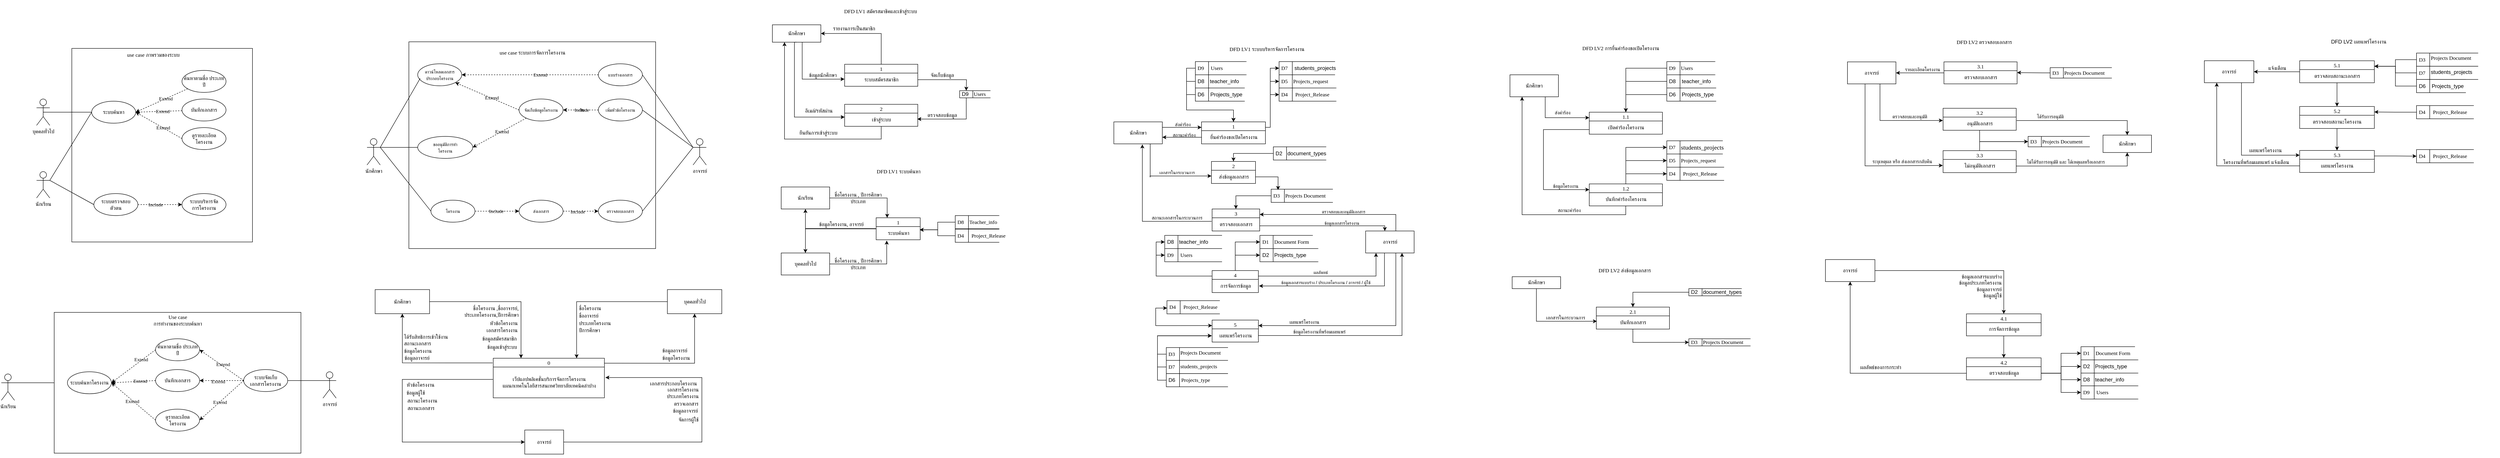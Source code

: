 <mxfile version="26.0.10">
  <diagram name="Page-1" id="NiP1_um2W-qjVFfPF-_h">
    <mxGraphModel dx="5203" dy="3303" grid="1" gridSize="10" guides="1" tooltips="1" connect="1" arrows="1" fold="1" page="1" pageScale="1" pageWidth="827" pageHeight="1169" math="0" shadow="0">
      <root>
        <mxCell id="0" />
        <mxCell id="1" parent="0" />
        <mxCell id="0Hs6mU-e-wpHHnGf_45k-3" value="" style="html=1;whiteSpace=wrap;fontFamily=Sarabun;fontSource=https%3A%2F%2Ffonts.googleapis.com%2Fcss%3Ffamily%3DSarabun;labelBorderColor=none;labelBackgroundColor=none;" parent="1" vertex="1">
          <mxGeometry x="-3140" y="-2210" width="410" height="440" as="geometry" />
        </mxCell>
        <mxCell id="0Hs6mU-e-wpHHnGf_45k-27" style="rounded=0;orthogonalLoop=1;jettySize=auto;html=1;exitX=0.5;exitY=0.5;exitDx=0;exitDy=0;exitPerimeter=0;entryX=0;entryY=0.5;entryDx=0;entryDy=0;endArrow=none;endFill=0;fontFamily=Sarabun;fontSource=https%3A%2F%2Ffonts.googleapis.com%2Fcss%3Ffamily%3DSarabun;labelBorderColor=none;labelBackgroundColor=none;" parent="1" source="0Hs6mU-e-wpHHnGf_45k-1" target="0Hs6mU-e-wpHHnGf_45k-4" edge="1">
          <mxGeometry relative="1" as="geometry" />
        </mxCell>
        <mxCell id="0Hs6mU-e-wpHHnGf_45k-1" value="บุคคลทั่วไป" style="shape=umlActor;verticalLabelPosition=bottom;verticalAlign=top;html=1;fontFamily=Sarabun;fontSource=https%3A%2F%2Ffonts.googleapis.com%2Fcss%3Ffamily%3DSarabun;labelBorderColor=none;labelBackgroundColor=none;" parent="1" vertex="1">
          <mxGeometry x="-3220" y="-2095" width="30" height="60" as="geometry" />
        </mxCell>
        <mxCell id="0Hs6mU-e-wpHHnGf_45k-24" style="rounded=0;orthogonalLoop=1;jettySize=auto;html=1;exitX=1;exitY=0.333;exitDx=0;exitDy=0;exitPerimeter=0;endArrow=none;endFill=0;entryX=0;entryY=0.5;entryDx=0;entryDy=0;fontFamily=Sarabun;fontSource=https%3A%2F%2Ffonts.googleapis.com%2Fcss%3Ffamily%3DSarabun;labelBorderColor=none;labelBackgroundColor=none;" parent="1" source="0Hs6mU-e-wpHHnGf_45k-2" target="0Hs6mU-e-wpHHnGf_45k-4" edge="1">
          <mxGeometry relative="1" as="geometry">
            <mxPoint x="-3110" y="-2110" as="targetPoint" />
          </mxGeometry>
        </mxCell>
        <mxCell id="0Hs6mU-e-wpHHnGf_45k-25" style="rounded=0;orthogonalLoop=1;jettySize=auto;html=1;exitX=1;exitY=0.333;exitDx=0;exitDy=0;exitPerimeter=0;entryX=0;entryY=0.5;entryDx=0;entryDy=0;endArrow=none;endFill=0;fontFamily=Sarabun;fontSource=https%3A%2F%2Ffonts.googleapis.com%2Fcss%3Ffamily%3DSarabun;labelBorderColor=none;labelBackgroundColor=none;" parent="1" source="0Hs6mU-e-wpHHnGf_45k-2" target="0Hs6mU-e-wpHHnGf_45k-5" edge="1">
          <mxGeometry relative="1" as="geometry" />
        </mxCell>
        <mxCell id="0Hs6mU-e-wpHHnGf_45k-2" value="นักเรียน" style="shape=umlActor;verticalLabelPosition=bottom;verticalAlign=top;html=1;fontFamily=Sarabun;fontSource=https%3A%2F%2Ffonts.googleapis.com%2Fcss%3Ffamily%3DSarabun;labelBorderColor=none;labelBackgroundColor=none;" parent="1" vertex="1">
          <mxGeometry x="-3220" y="-1930" width="30" height="60" as="geometry" />
        </mxCell>
        <mxCell id="0Hs6mU-e-wpHHnGf_45k-4" value="ระบบค้นหา" style="ellipse;whiteSpace=wrap;html=1;fontFamily=Sarabun;fontSource=https%3A%2F%2Ffonts.googleapis.com%2Fcss%3Ffamily%3DSarabun;labelBorderColor=none;labelBackgroundColor=none;" parent="1" vertex="1">
          <mxGeometry x="-3095" y="-2090" width="100" height="50" as="geometry" />
        </mxCell>
        <mxCell id="0Hs6mU-e-wpHHnGf_45k-21" style="rounded=0;orthogonalLoop=1;jettySize=auto;html=1;entryX=0;entryY=0.5;entryDx=0;entryDy=0;dashed=1;fontFamily=Sarabun;fontSource=https%3A%2F%2Ffonts.googleapis.com%2Fcss%3Ffamily%3DSarabun;labelBorderColor=none;labelBackgroundColor=none;" parent="1" source="0Hs6mU-e-wpHHnGf_45k-5" target="0Hs6mU-e-wpHHnGf_45k-20" edge="1">
          <mxGeometry relative="1" as="geometry" />
        </mxCell>
        <mxCell id="0Hs6mU-e-wpHHnGf_45k-22" value="Include" style="edgeLabel;html=1;align=center;verticalAlign=middle;resizable=0;points=[];fontFamily=Sarabun;fontSource=https%3A%2F%2Ffonts.googleapis.com%2Fcss%3Ffamily%3DSarabun;labelBorderColor=none;labelBackgroundColor=none;" parent="0Hs6mU-e-wpHHnGf_45k-21" vertex="1" connectable="0">
          <mxGeometry x="-0.213" relative="1" as="geometry">
            <mxPoint as="offset" />
          </mxGeometry>
        </mxCell>
        <mxCell id="0Hs6mU-e-wpHHnGf_45k-5" value="ระบบตรวจสอบ&lt;div&gt;ตัวตน&lt;/div&gt;" style="ellipse;whiteSpace=wrap;html=1;fontFamily=Sarabun;fontSource=https%3A%2F%2Ffonts.googleapis.com%2Fcss%3Ffamily%3DSarabun;labelBorderColor=none;labelBackgroundColor=none;" parent="1" vertex="1">
          <mxGeometry x="-3090" y="-1880" width="100" height="50" as="geometry" />
        </mxCell>
        <mxCell id="0Hs6mU-e-wpHHnGf_45k-12" style="rounded=0;orthogonalLoop=1;jettySize=auto;html=1;exitX=0;exitY=0.5;exitDx=0;exitDy=0;entryX=1;entryY=0.5;entryDx=0;entryDy=0;dashed=1;fontFamily=Sarabun;fontSource=https%3A%2F%2Ffonts.googleapis.com%2Fcss%3Ffamily%3DSarabun;labelBorderColor=none;labelBackgroundColor=none;" parent="1" source="0Hs6mU-e-wpHHnGf_45k-6" target="0Hs6mU-e-wpHHnGf_45k-4" edge="1">
          <mxGeometry relative="1" as="geometry" />
        </mxCell>
        <mxCell id="0Hs6mU-e-wpHHnGf_45k-19" value="Extend" style="edgeLabel;html=1;align=center;verticalAlign=middle;resizable=0;points=[];fontFamily=Sarabun;fontSource=https%3A%2F%2Ffonts.googleapis.com%2Fcss%3Ffamily%3DSarabun;labelBorderColor=none;labelBackgroundColor=none;" parent="0Hs6mU-e-wpHHnGf_45k-12" vertex="1" connectable="0">
          <mxGeometry x="-0.17" relative="1" as="geometry">
            <mxPoint as="offset" />
          </mxGeometry>
        </mxCell>
        <mxCell id="0Hs6mU-e-wpHHnGf_45k-6" value="ดูรายละเอียด&lt;div&gt;โครงงาน&lt;/div&gt;" style="ellipse;whiteSpace=wrap;html=1;fontFamily=Sarabun;fontSource=https%3A%2F%2Ffonts.googleapis.com%2Fcss%3Ffamily%3DSarabun;labelBorderColor=none;labelBackgroundColor=none;" parent="1" vertex="1">
          <mxGeometry x="-2890" y="-2030" width="100" height="50" as="geometry" />
        </mxCell>
        <mxCell id="0Hs6mU-e-wpHHnGf_45k-17" style="rounded=0;orthogonalLoop=1;jettySize=auto;html=1;entryX=1;entryY=0.5;entryDx=0;entryDy=0;dashed=1;fontFamily=Sarabun;fontSource=https%3A%2F%2Ffonts.googleapis.com%2Fcss%3Ffamily%3DSarabun;labelBorderColor=none;labelBackgroundColor=none;" parent="1" source="0Hs6mU-e-wpHHnGf_45k-7" target="0Hs6mU-e-wpHHnGf_45k-4" edge="1">
          <mxGeometry relative="1" as="geometry" />
        </mxCell>
        <mxCell id="0Hs6mU-e-wpHHnGf_45k-18" value="Extend" style="edgeLabel;html=1;align=center;verticalAlign=middle;resizable=0;points=[];fontFamily=Sarabun;fontSource=https%3A%2F%2Ffonts.googleapis.com%2Fcss%3Ffamily%3DSarabun;labelBorderColor=none;labelBackgroundColor=none;" parent="0Hs6mU-e-wpHHnGf_45k-17" vertex="1" connectable="0">
          <mxGeometry x="-0.153" relative="1" as="geometry">
            <mxPoint as="offset" />
          </mxGeometry>
        </mxCell>
        <mxCell id="0Hs6mU-e-wpHHnGf_45k-7" value="บันทึกเอกสาร" style="ellipse;whiteSpace=wrap;html=1;fontFamily=Sarabun;fontSource=https%3A%2F%2Ffonts.googleapis.com%2Fcss%3Ffamily%3DSarabun;labelBorderColor=none;labelBackgroundColor=none;" parent="1" vertex="1">
          <mxGeometry x="-2890" y="-2095" width="100" height="50" as="geometry" />
        </mxCell>
        <mxCell id="0Hs6mU-e-wpHHnGf_45k-10" style="rounded=0;orthogonalLoop=1;jettySize=auto;html=1;entryX=1;entryY=0.5;entryDx=0;entryDy=0;dashed=1;fontFamily=Sarabun;fontSource=https%3A%2F%2Ffonts.googleapis.com%2Fcss%3Ffamily%3DSarabun;labelBorderColor=none;labelBackgroundColor=none;" parent="1" source="0Hs6mU-e-wpHHnGf_45k-8" target="0Hs6mU-e-wpHHnGf_45k-4" edge="1">
          <mxGeometry relative="1" as="geometry" />
        </mxCell>
        <mxCell id="0Hs6mU-e-wpHHnGf_45k-13" value="Extend" style="edgeLabel;html=1;align=center;verticalAlign=middle;resizable=0;points=[];fontFamily=Sarabun;fontSource=https%3A%2F%2Ffonts.googleapis.com%2Fcss%3Ffamily%3DSarabun;labelBorderColor=none;labelBackgroundColor=none;" parent="0Hs6mU-e-wpHHnGf_45k-10" vertex="1" connectable="0">
          <mxGeometry x="-0.154" y="-1" relative="1" as="geometry">
            <mxPoint as="offset" />
          </mxGeometry>
        </mxCell>
        <mxCell id="0Hs6mU-e-wpHHnGf_45k-8" value="ค้นหาตามชื่อ ประเภท ปี" style="ellipse;whiteSpace=wrap;html=1;fontFamily=Sarabun;fontSource=https%3A%2F%2Ffonts.googleapis.com%2Fcss%3Ffamily%3DSarabun;labelBorderColor=none;labelBackgroundColor=none;" parent="1" vertex="1">
          <mxGeometry x="-2890" y="-2160" width="100" height="50" as="geometry" />
        </mxCell>
        <mxCell id="0Hs6mU-e-wpHHnGf_45k-20" value="ระบบบริหารจัด&lt;div&gt;การโครงงาน&lt;/div&gt;" style="ellipse;whiteSpace=wrap;html=1;fontFamily=Sarabun;fontSource=https%3A%2F%2Ffonts.googleapis.com%2Fcss%3Ffamily%3DSarabun;labelBorderColor=none;labelBackgroundColor=none;" parent="1" vertex="1">
          <mxGeometry x="-2890" y="-1880" width="100" height="50" as="geometry" />
        </mxCell>
        <mxCell id="0Hs6mU-e-wpHHnGf_45k-38" style="rounded=0;orthogonalLoop=1;jettySize=auto;html=1;exitX=1;exitY=0.333;exitDx=0;exitDy=0;exitPerimeter=0;entryX=0;entryY=0.5;entryDx=0;entryDy=0;endArrow=none;endFill=0;fontFamily=Sarabun;fontSource=https%3A%2F%2Ffonts.googleapis.com%2Fcss%3Ffamily%3DSarabun;labelBorderColor=none;labelBackgroundColor=none;" parent="1" source="0Hs6mU-e-wpHHnGf_45k-30" target="0Hs6mU-e-wpHHnGf_45k-33" edge="1">
          <mxGeometry relative="1" as="geometry" />
        </mxCell>
        <mxCell id="0Hs6mU-e-wpHHnGf_45k-30" value="นักเรียน" style="shape=umlActor;verticalLabelPosition=bottom;verticalAlign=top;html=1;fontFamily=Sarabun;fontSource=https%3A%2F%2Ffonts.googleapis.com%2Fcss%3Ffamily%3DSarabun;labelBorderColor=none;labelBackgroundColor=none;" parent="1" vertex="1">
          <mxGeometry x="-3300" y="-1470" width="30" height="60" as="geometry" />
        </mxCell>
        <mxCell id="0Hs6mU-e-wpHHnGf_45k-31" value="" style="html=1;whiteSpace=wrap;fontFamily=Sarabun;fontSource=https%3A%2F%2Ffonts.googleapis.com%2Fcss%3Ffamily%3DSarabun;labelBorderColor=none;labelBackgroundColor=none;" parent="1" vertex="1">
          <mxGeometry x="-3180" y="-1610" width="560" height="320" as="geometry" />
        </mxCell>
        <mxCell id="0Hs6mU-e-wpHHnGf_45k-39" style="rounded=0;orthogonalLoop=1;jettySize=auto;html=1;exitX=0;exitY=0.333;exitDx=0;exitDy=0;exitPerimeter=0;entryX=1;entryY=0.5;entryDx=0;entryDy=0;endArrow=none;endFill=0;fontFamily=Sarabun;fontSource=https%3A%2F%2Ffonts.googleapis.com%2Fcss%3Ffamily%3DSarabun;labelBorderColor=none;labelBackgroundColor=none;" parent="1" source="0Hs6mU-e-wpHHnGf_45k-32" target="0Hs6mU-e-wpHHnGf_45k-37" edge="1">
          <mxGeometry relative="1" as="geometry" />
        </mxCell>
        <mxCell id="0Hs6mU-e-wpHHnGf_45k-32" value="อาจารย์" style="shape=umlActor;verticalLabelPosition=bottom;verticalAlign=top;html=1;fontFamily=Sarabun;fontSource=https%3A%2F%2Ffonts.googleapis.com%2Fcss%3Ffamily%3DSarabun;labelBorderColor=none;labelBackgroundColor=none;" parent="1" vertex="1">
          <mxGeometry x="-2570" y="-1475" width="30" height="60" as="geometry" />
        </mxCell>
        <mxCell id="0Hs6mU-e-wpHHnGf_45k-33" value="ระบบค้นหาโครงงาน" style="ellipse;whiteSpace=wrap;html=1;fontFamily=Sarabun;fontSource=https%3A%2F%2Ffonts.googleapis.com%2Fcss%3Ffamily%3DSarabun;labelBorderColor=none;labelBackgroundColor=none;" parent="1" vertex="1">
          <mxGeometry x="-3150" y="-1475" width="100" height="50" as="geometry" />
        </mxCell>
        <mxCell id="0Hs6mU-e-wpHHnGf_45k-40" style="rounded=0;orthogonalLoop=1;jettySize=auto;html=1;entryX=1;entryY=0.5;entryDx=0;entryDy=0;dashed=1;exitX=0;exitY=0.5;exitDx=0;exitDy=0;fontFamily=Sarabun;fontSource=https%3A%2F%2Ffonts.googleapis.com%2Fcss%3Ffamily%3DSarabun;labelBorderColor=none;labelBackgroundColor=none;" parent="1" source="0Hs6mU-e-wpHHnGf_45k-34" target="0Hs6mU-e-wpHHnGf_45k-33" edge="1">
          <mxGeometry relative="1" as="geometry" />
        </mxCell>
        <mxCell id="0Hs6mU-e-wpHHnGf_45k-47" value="Extend" style="edgeLabel;html=1;align=center;verticalAlign=middle;resizable=0;points=[];fontFamily=Sarabun;fontSource=https%3A%2F%2Ffonts.googleapis.com%2Fcss%3Ffamily%3DSarabun;labelBorderColor=none;labelBackgroundColor=none;" parent="0Hs6mU-e-wpHHnGf_45k-40" vertex="1" connectable="0">
          <mxGeometry x="-0.366" y="-2" relative="1" as="geometry">
            <mxPoint as="offset" />
          </mxGeometry>
        </mxCell>
        <mxCell id="0Hs6mU-e-wpHHnGf_45k-34" value="ค้นหาตามชื่อ ประเภท ปี" style="ellipse;whiteSpace=wrap;html=1;fontFamily=Sarabun;fontSource=https%3A%2F%2Ffonts.googleapis.com%2Fcss%3Ffamily%3DSarabun;labelBorderColor=none;labelBackgroundColor=none;" parent="1" vertex="1">
          <mxGeometry x="-2950" y="-1550" width="100" height="50" as="geometry" />
        </mxCell>
        <mxCell id="0Hs6mU-e-wpHHnGf_45k-43" style="rounded=0;orthogonalLoop=1;jettySize=auto;html=1;entryX=1;entryY=0.5;entryDx=0;entryDy=0;dashed=1;exitX=0;exitY=0.5;exitDx=0;exitDy=0;fontFamily=Sarabun;fontSource=https%3A%2F%2Ffonts.googleapis.com%2Fcss%3Ffamily%3DSarabun;labelBorderColor=none;labelBackgroundColor=none;" parent="1" source="0Hs6mU-e-wpHHnGf_45k-35" target="0Hs6mU-e-wpHHnGf_45k-33" edge="1">
          <mxGeometry relative="1" as="geometry" />
        </mxCell>
        <mxCell id="0Hs6mU-e-wpHHnGf_45k-48" value="Extend" style="edgeLabel;html=1;align=center;verticalAlign=middle;resizable=0;points=[];fontFamily=Sarabun;fontSource=https%3A%2F%2Ffonts.googleapis.com%2Fcss%3Ffamily%3DSarabun;labelBorderColor=none;labelBackgroundColor=none;" parent="0Hs6mU-e-wpHHnGf_45k-43" vertex="1" connectable="0">
          <mxGeometry x="-0.312" y="-1" relative="1" as="geometry">
            <mxPoint x="-1" as="offset" />
          </mxGeometry>
        </mxCell>
        <mxCell id="0Hs6mU-e-wpHHnGf_45k-35" value="บันทึกเอกสาร" style="ellipse;whiteSpace=wrap;html=1;fontFamily=Sarabun;fontSource=https%3A%2F%2Ffonts.googleapis.com%2Fcss%3Ffamily%3DSarabun;labelBorderColor=none;labelBackgroundColor=none;" parent="1" vertex="1">
          <mxGeometry x="-2950" y="-1480" width="100" height="50" as="geometry" />
        </mxCell>
        <mxCell id="0Hs6mU-e-wpHHnGf_45k-42" style="rounded=0;orthogonalLoop=1;jettySize=auto;html=1;entryX=1;entryY=0.5;entryDx=0;entryDy=0;dashed=1;exitX=0;exitY=0.5;exitDx=0;exitDy=0;fontFamily=Sarabun;fontSource=https%3A%2F%2Ffonts.googleapis.com%2Fcss%3Ffamily%3DSarabun;labelBorderColor=none;labelBackgroundColor=none;" parent="1" source="0Hs6mU-e-wpHHnGf_45k-36" target="0Hs6mU-e-wpHHnGf_45k-33" edge="1">
          <mxGeometry relative="1" as="geometry" />
        </mxCell>
        <mxCell id="0Hs6mU-e-wpHHnGf_45k-49" value="Extend" style="edgeLabel;html=1;align=center;verticalAlign=middle;resizable=0;points=[];fontFamily=Sarabun;fontSource=https%3A%2F%2Ffonts.googleapis.com%2Fcss%3Ffamily%3DSarabun;labelBorderColor=none;labelBackgroundColor=none;" parent="0Hs6mU-e-wpHHnGf_45k-42" vertex="1" connectable="0">
          <mxGeometry x="0.046" y="2" relative="1" as="geometry">
            <mxPoint as="offset" />
          </mxGeometry>
        </mxCell>
        <mxCell id="0Hs6mU-e-wpHHnGf_45k-36" value="ดูรายละเอียด&lt;div&gt;โครงงาน&lt;/div&gt;" style="ellipse;whiteSpace=wrap;html=1;fontFamily=Sarabun;fontSource=https%3A%2F%2Ffonts.googleapis.com%2Fcss%3Ffamily%3DSarabun;labelBorderColor=none;labelBackgroundColor=none;" parent="1" vertex="1">
          <mxGeometry x="-2950" y="-1390" width="100" height="50" as="geometry" />
        </mxCell>
        <mxCell id="0Hs6mU-e-wpHHnGf_45k-44" style="rounded=0;orthogonalLoop=1;jettySize=auto;html=1;entryX=1;entryY=0.5;entryDx=0;entryDy=0;dashed=1;exitX=0;exitY=0.5;exitDx=0;exitDy=0;fontFamily=Sarabun;fontSource=https%3A%2F%2Ffonts.googleapis.com%2Fcss%3Ffamily%3DSarabun;labelBorderColor=none;labelBackgroundColor=none;" parent="1" source="0Hs6mU-e-wpHHnGf_45k-37" target="0Hs6mU-e-wpHHnGf_45k-34" edge="1">
          <mxGeometry relative="1" as="geometry" />
        </mxCell>
        <mxCell id="0Hs6mU-e-wpHHnGf_45k-50" value="Extend" style="edgeLabel;html=1;align=center;verticalAlign=middle;resizable=0;points=[];fontFamily=Sarabun;fontSource=https%3A%2F%2Ffonts.googleapis.com%2Fcss%3Ffamily%3DSarabun;labelBorderColor=none;labelBackgroundColor=none;" parent="0Hs6mU-e-wpHHnGf_45k-44" vertex="1" connectable="0">
          <mxGeometry x="-0.02" y="-4" relative="1" as="geometry">
            <mxPoint as="offset" />
          </mxGeometry>
        </mxCell>
        <mxCell id="0Hs6mU-e-wpHHnGf_45k-45" style="rounded=0;orthogonalLoop=1;jettySize=auto;html=1;entryX=1;entryY=0.5;entryDx=0;entryDy=0;dashed=1;exitX=0;exitY=0.5;exitDx=0;exitDy=0;fontFamily=Sarabun;fontSource=https%3A%2F%2Ffonts.googleapis.com%2Fcss%3Ffamily%3DSarabun;labelBorderColor=none;labelBackgroundColor=none;" parent="1" source="0Hs6mU-e-wpHHnGf_45k-37" target="0Hs6mU-e-wpHHnGf_45k-35" edge="1">
          <mxGeometry relative="1" as="geometry" />
        </mxCell>
        <mxCell id="0Hs6mU-e-wpHHnGf_45k-51" value="Extend" style="edgeLabel;html=1;align=center;verticalAlign=middle;resizable=0;points=[];fontFamily=Sarabun;fontSource=https%3A%2F%2Ffonts.googleapis.com%2Fcss%3Ffamily%3DSarabun;labelBorderColor=none;labelBackgroundColor=none;" parent="0Hs6mU-e-wpHHnGf_45k-45" vertex="1" connectable="0">
          <mxGeometry x="0.161" y="2" relative="1" as="geometry">
            <mxPoint as="offset" />
          </mxGeometry>
        </mxCell>
        <mxCell id="0Hs6mU-e-wpHHnGf_45k-46" style="rounded=0;orthogonalLoop=1;jettySize=auto;html=1;entryX=1;entryY=0.5;entryDx=0;entryDy=0;dashed=1;exitX=0;exitY=0.5;exitDx=0;exitDy=0;fontFamily=Sarabun;fontSource=https%3A%2F%2Ffonts.googleapis.com%2Fcss%3Ffamily%3DSarabun;labelBorderColor=none;labelBackgroundColor=none;" parent="1" source="0Hs6mU-e-wpHHnGf_45k-37" target="0Hs6mU-e-wpHHnGf_45k-36" edge="1">
          <mxGeometry relative="1" as="geometry" />
        </mxCell>
        <mxCell id="0Hs6mU-e-wpHHnGf_45k-52" value="Extend" style="edgeLabel;html=1;align=center;verticalAlign=middle;resizable=0;points=[];fontFamily=Sarabun;fontSource=https%3A%2F%2Ffonts.googleapis.com%2Fcss%3Ffamily%3DSarabun;labelBorderColor=none;labelBackgroundColor=none;" parent="0Hs6mU-e-wpHHnGf_45k-46" vertex="1" connectable="0">
          <mxGeometry x="0.08" relative="1" as="geometry">
            <mxPoint as="offset" />
          </mxGeometry>
        </mxCell>
        <mxCell id="0Hs6mU-e-wpHHnGf_45k-37" value="ระบบจัดเก็บ&lt;div&gt;เอกสารโครงงาน&lt;/div&gt;" style="ellipse;whiteSpace=wrap;html=1;fontFamily=Sarabun;fontSource=https%3A%2F%2Ffonts.googleapis.com%2Fcss%3Ffamily%3DSarabun;labelBorderColor=none;labelBackgroundColor=none;" parent="1" vertex="1">
          <mxGeometry x="-2750" y="-1480" width="100" height="50" as="geometry" />
        </mxCell>
        <mxCell id="D9_A-52A2xUWyffd58kj-2" value="" style="html=1;dashed=0;whiteSpace=wrap;fontFamily=Sarabun;fontSource=https%3A%2F%2Ffonts.googleapis.com%2Fcss%3Ffamily%3DSarabun;labelBorderColor=none;labelBackgroundColor=none;" parent="1" vertex="1">
          <mxGeometry x="-2375" y="-2225" width="560" height="470" as="geometry" />
        </mxCell>
        <mxCell id="D9_A-52A2xUWyffd58kj-4" value="&lt;span style=&quot;font-size: 10px;&quot;&gt;ดาวน์โหลดเอกสาร&lt;/span&gt;&lt;div&gt;&lt;span style=&quot;font-size: 10px;&quot;&gt;ประกอบโครงงาน&lt;/span&gt;&lt;/div&gt;" style="shape=ellipse;html=1;dashed=0;whiteSpace=wrap;perimeter=ellipsePerimeter;fontFamily=Sarabun;fontSource=https%3A%2F%2Ffonts.googleapis.com%2Fcss%3Ffamily%3DSarabun;labelBorderColor=none;labelBackgroundColor=none;" parent="1" vertex="1">
          <mxGeometry x="-2355" y="-2175" width="100" height="50" as="geometry" />
        </mxCell>
        <mxCell id="D9_A-52A2xUWyffd58kj-8" value="&lt;span style=&quot;font-size: 10px;&quot;&gt;ส่งเอกสาร&lt;/span&gt;" style="shape=ellipse;html=1;dashed=0;whiteSpace=wrap;perimeter=ellipsePerimeter;fontFamily=Sarabun;fontSource=https%3A%2F%2Ffonts.googleapis.com%2Fcss%3Ffamily%3DSarabun;labelBorderColor=none;labelBackgroundColor=none;" parent="1" vertex="1">
          <mxGeometry x="-2125" y="-1865" width="100" height="50" as="geometry" />
        </mxCell>
        <mxCell id="0Hs6mU-e-wpHHnGf_45k-54" style="rounded=0;orthogonalLoop=1;jettySize=auto;html=1;entryX=1;entryY=0.5;entryDx=0;entryDy=0;dashed=1;fontFamily=Sarabun;fontSource=https%3A%2F%2Ffonts.googleapis.com%2Fcss%3Ffamily%3DSarabun;labelBorderColor=none;labelBackgroundColor=none;" parent="1" source="D9_A-52A2xUWyffd58kj-9" target="D9_A-52A2xUWyffd58kj-13" edge="1">
          <mxGeometry relative="1" as="geometry" />
        </mxCell>
        <mxCell id="0Hs6mU-e-wpHHnGf_45k-55" value="Extend" style="edgeLabel;html=1;align=center;verticalAlign=middle;resizable=0;points=[];fontFamily=Sarabun;fontSource=https%3A%2F%2Ffonts.googleapis.com%2Fcss%3Ffamily%3DSarabun;labelBorderColor=none;labelBackgroundColor=none;" parent="0Hs6mU-e-wpHHnGf_45k-54" vertex="1" connectable="0">
          <mxGeometry x="-0.079" relative="1" as="geometry">
            <mxPoint as="offset" />
          </mxGeometry>
        </mxCell>
        <mxCell id="D9_A-52A2xUWyffd58kj-9" value="&lt;span style=&quot;font-size: 10px;&quot;&gt;จัดเก็บข้อมูลโครงงาน&lt;/span&gt;" style="shape=ellipse;html=1;dashed=0;whiteSpace=wrap;perimeter=ellipsePerimeter;fontFamily=Sarabun;fontSource=https%3A%2F%2Ffonts.googleapis.com%2Fcss%3Ffamily%3DSarabun;labelBorderColor=none;labelBackgroundColor=none;" parent="1" vertex="1">
          <mxGeometry x="-2125" y="-2095" width="100" height="50" as="geometry" />
        </mxCell>
        <mxCell id="D9_A-52A2xUWyffd58kj-43" style="rounded=0;orthogonalLoop=1;jettySize=auto;html=1;entryX=1;entryY=0.5;entryDx=0;entryDy=0;dashed=1;fontFamily=Sarabun;fontSource=https%3A%2F%2Ffonts.googleapis.com%2Fcss%3Ffamily%3DSarabun;labelBorderColor=none;labelBackgroundColor=none;" parent="1" source="D9_A-52A2xUWyffd58kj-10" target="D9_A-52A2xUWyffd58kj-4" edge="1">
          <mxGeometry relative="1" as="geometry" />
        </mxCell>
        <mxCell id="D9_A-52A2xUWyffd58kj-50" value="Extend" style="edgeLabel;html=1;align=center;verticalAlign=middle;resizable=0;points=[];fontFamily=Sarabun;fontSource=https%3A%2F%2Ffonts.googleapis.com%2Fcss%3Ffamily%3DSarabun;labelBorderColor=none;labelBackgroundColor=none;" parent="D9_A-52A2xUWyffd58kj-43" vertex="1" connectable="0">
          <mxGeometry x="-0.148" relative="1" as="geometry">
            <mxPoint as="offset" />
          </mxGeometry>
        </mxCell>
        <mxCell id="D9_A-52A2xUWyffd58kj-10" value="&lt;span style=&quot;font-size: 10px;&quot;&gt;แบบร่างเอกสาร&lt;/span&gt;" style="shape=ellipse;html=1;dashed=0;whiteSpace=wrap;perimeter=ellipsePerimeter;fontFamily=Sarabun;fontSource=https%3A%2F%2Ffonts.googleapis.com%2Fcss%3Ffamily%3DSarabun;labelBorderColor=none;labelBackgroundColor=none;" parent="1" vertex="1">
          <mxGeometry x="-1945" y="-2175" width="100" height="50" as="geometry" />
        </mxCell>
        <mxCell id="D9_A-52A2xUWyffd58kj-12" value="&lt;span style=&quot;font-size: 10px;&quot;&gt;ตรวจสอบเอกสาร&lt;/span&gt;" style="shape=ellipse;html=1;dashed=0;whiteSpace=wrap;perimeter=ellipsePerimeter;fontFamily=Sarabun;fontSource=https%3A%2F%2Ffonts.googleapis.com%2Fcss%3Ffamily%3DSarabun;labelBorderColor=none;labelBackgroundColor=none;" parent="1" vertex="1">
          <mxGeometry x="-1945" y="-1865" width="100" height="50" as="geometry" />
        </mxCell>
        <mxCell id="D9_A-52A2xUWyffd58kj-13" value="&lt;span style=&quot;font-size: 10px;&quot;&gt;ขออนุมัติการทำ&lt;/span&gt;&lt;div&gt;&lt;span style=&quot;font-size: 10px;&quot;&gt;โครงงาน&lt;/span&gt;&lt;/div&gt;" style="shape=ellipse;html=1;dashed=0;whiteSpace=wrap;perimeter=ellipsePerimeter;fontFamily=Sarabun;fontSource=https%3A%2F%2Ffonts.googleapis.com%2Fcss%3Ffamily%3DSarabun;labelBorderColor=none;labelBackgroundColor=none;" parent="1" vertex="1">
          <mxGeometry x="-2355" y="-2010" width="125" height="50" as="geometry" />
        </mxCell>
        <mxCell id="D9_A-52A2xUWyffd58kj-35" style="rounded=0;orthogonalLoop=1;jettySize=auto;html=1;exitX=1;exitY=0.333;exitDx=0;exitDy=0;exitPerimeter=0;entryX=0;entryY=0.5;entryDx=0;entryDy=0;endArrow=none;endFill=0;fontFamily=Sarabun;fontSource=https%3A%2F%2Ffonts.googleapis.com%2Fcss%3Ffamily%3DSarabun;labelBorderColor=none;labelBackgroundColor=none;" parent="1" source="D9_A-52A2xUWyffd58kj-19" target="D9_A-52A2xUWyffd58kj-34" edge="1">
          <mxGeometry relative="1" as="geometry" />
        </mxCell>
        <mxCell id="D9_A-52A2xUWyffd58kj-19" value="นักศึกษา" style="shape=umlActor;verticalLabelPosition=bottom;verticalAlign=top;html=1;outlineConnect=0;fontFamily=Sarabun;fontSource=https%3A%2F%2Ffonts.googleapis.com%2Fcss%3Ffamily%3DSarabun;labelBorderColor=none;labelBackgroundColor=none;" parent="1" vertex="1">
          <mxGeometry x="-2470" y="-2005" width="30" height="60" as="geometry" />
        </mxCell>
        <mxCell id="D9_A-52A2xUWyffd58kj-41" style="rounded=0;orthogonalLoop=1;jettySize=auto;html=1;entryX=1;entryY=0.5;entryDx=0;entryDy=0;exitX=0;exitY=0.333;exitDx=0;exitDy=0;exitPerimeter=0;endArrow=none;endFill=0;fontFamily=Sarabun;fontSource=https%3A%2F%2Ffonts.googleapis.com%2Fcss%3Ffamily%3DSarabun;labelBorderColor=none;labelBackgroundColor=none;" parent="1" source="D9_A-52A2xUWyffd58kj-23" target="D9_A-52A2xUWyffd58kj-12" edge="1">
          <mxGeometry relative="1" as="geometry" />
        </mxCell>
        <mxCell id="D9_A-52A2xUWyffd58kj-42" style="rounded=0;orthogonalLoop=1;jettySize=auto;html=1;exitX=0;exitY=0.333;exitDx=0;exitDy=0;exitPerimeter=0;entryX=1;entryY=0.5;entryDx=0;entryDy=0;endArrow=none;endFill=0;fontFamily=Sarabun;fontSource=https%3A%2F%2Ffonts.googleapis.com%2Fcss%3Ffamily%3DSarabun;labelBorderColor=none;labelBackgroundColor=none;" parent="1" source="D9_A-52A2xUWyffd58kj-23" target="D9_A-52A2xUWyffd58kj-10" edge="1">
          <mxGeometry relative="1" as="geometry" />
        </mxCell>
        <mxCell id="D9_A-52A2xUWyffd58kj-47" style="rounded=0;orthogonalLoop=1;jettySize=auto;html=1;exitX=0;exitY=0.333;exitDx=0;exitDy=0;exitPerimeter=0;entryX=1;entryY=0.5;entryDx=0;entryDy=0;endArrow=none;endFill=0;fontFamily=Sarabun;fontSource=https%3A%2F%2Ffonts.googleapis.com%2Fcss%3Ffamily%3DSarabun;labelBorderColor=none;labelBackgroundColor=none;" parent="1" source="D9_A-52A2xUWyffd58kj-23" target="D9_A-52A2xUWyffd58kj-46" edge="1">
          <mxGeometry relative="1" as="geometry" />
        </mxCell>
        <mxCell id="D9_A-52A2xUWyffd58kj-23" value="อาจารย์" style="shape=umlActor;verticalLabelPosition=bottom;verticalAlign=top;html=1;outlineConnect=0;fontFamily=Sarabun;fontSource=https%3A%2F%2Ffonts.googleapis.com%2Fcss%3Ffamily%3DSarabun;labelBorderColor=none;labelBackgroundColor=none;" parent="1" vertex="1">
          <mxGeometry x="-1730" y="-2005" width="30" height="60" as="geometry" />
        </mxCell>
        <mxCell id="D9_A-52A2xUWyffd58kj-24" value="" style="endArrow=classic;html=1;rounded=0;entryX=1;entryY=1;entryDx=0;entryDy=0;dashed=1;exitX=0;exitY=0.5;exitDx=0;exitDy=0;fontFamily=Sarabun;fontSource=https%3A%2F%2Ffonts.googleapis.com%2Fcss%3Ffamily%3DSarabun;labelBorderColor=none;labelBackgroundColor=none;" parent="1" source="D9_A-52A2xUWyffd58kj-9" target="D9_A-52A2xUWyffd58kj-4" edge="1">
          <mxGeometry width="50" height="50" relative="1" as="geometry">
            <mxPoint x="-2117" y="-1970" as="sourcePoint" />
            <mxPoint x="-2067" y="-2020" as="targetPoint" />
          </mxGeometry>
        </mxCell>
        <mxCell id="D9_A-52A2xUWyffd58kj-55" value="Extend" style="edgeLabel;html=1;align=center;verticalAlign=middle;resizable=0;points=[];fontFamily=Sarabun;fontSource=https%3A%2F%2Ffonts.googleapis.com%2Fcss%3Ffamily%3DSarabun;labelBorderColor=none;labelBackgroundColor=none;" parent="D9_A-52A2xUWyffd58kj-24" vertex="1" connectable="0">
          <mxGeometry x="-0.129" y="-1" relative="1" as="geometry">
            <mxPoint as="offset" />
          </mxGeometry>
        </mxCell>
        <mxCell id="D9_A-52A2xUWyffd58kj-25" value="" style="endArrow=none;html=1;rounded=0;entryX=0.057;entryY=0.661;entryDx=0;entryDy=0;entryPerimeter=0;exitX=1;exitY=0.333;exitDx=0;exitDy=0;exitPerimeter=0;endFill=0;fontFamily=Sarabun;fontSource=https%3A%2F%2Ffonts.googleapis.com%2Fcss%3Ffamily%3DSarabun;labelBorderColor=none;labelBackgroundColor=none;" parent="1" source="D9_A-52A2xUWyffd58kj-19" target="D9_A-52A2xUWyffd58kj-4" edge="1">
          <mxGeometry width="50" height="50" relative="1" as="geometry">
            <mxPoint x="-2455" y="-1955" as="sourcePoint" />
            <mxPoint x="-2415" y="-1988" as="targetPoint" />
          </mxGeometry>
        </mxCell>
        <mxCell id="D9_A-52A2xUWyffd58kj-28" value="" style="endArrow=none;html=1;rounded=0;entryX=0;entryY=0.5;entryDx=0;entryDy=0;exitX=1;exitY=0.333;exitDx=0;exitDy=0;exitPerimeter=0;endFill=0;fontFamily=Sarabun;fontSource=https%3A%2F%2Ffonts.googleapis.com%2Fcss%3Ffamily%3DSarabun;labelBorderColor=none;labelBackgroundColor=none;" parent="1" source="D9_A-52A2xUWyffd58kj-19" target="D9_A-52A2xUWyffd58kj-13" edge="1">
          <mxGeometry width="50" height="50" relative="1" as="geometry">
            <mxPoint x="-2445" y="-1925" as="sourcePoint" />
            <mxPoint x="-2319" y="-2107" as="targetPoint" />
          </mxGeometry>
        </mxCell>
        <mxCell id="D9_A-52A2xUWyffd58kj-33" value="" style="endArrow=classic;html=1;rounded=0;dashed=1;exitX=1;exitY=0.5;exitDx=0;exitDy=0;fontFamily=Sarabun;fontSource=https%3A%2F%2Ffonts.googleapis.com%2Fcss%3Ffamily%3DSarabun;labelBorderColor=none;labelBackgroundColor=none;" parent="1" source="D9_A-52A2xUWyffd58kj-8" target="D9_A-52A2xUWyffd58kj-12" edge="1">
          <mxGeometry width="50" height="50" relative="1" as="geometry">
            <mxPoint x="-2099" y="-1945" as="sourcePoint" />
            <mxPoint x="-2049" y="-1995" as="targetPoint" />
          </mxGeometry>
        </mxCell>
        <mxCell id="D9_A-52A2xUWyffd58kj-58" value="Include" style="edgeLabel;html=1;align=center;verticalAlign=middle;resizable=0;points=[];fontFamily=Sarabun;fontSource=https%3A%2F%2Ffonts.googleapis.com%2Fcss%3Ffamily%3DSarabun;labelBorderColor=none;labelBackgroundColor=none;" parent="D9_A-52A2xUWyffd58kj-33" vertex="1" connectable="0">
          <mxGeometry x="-0.174" y="-1" relative="1" as="geometry">
            <mxPoint as="offset" />
          </mxGeometry>
        </mxCell>
        <mxCell id="D9_A-52A2xUWyffd58kj-56" style="rounded=0;orthogonalLoop=1;jettySize=auto;html=1;exitX=1;exitY=0.5;exitDx=0;exitDy=0;entryX=0;entryY=0.5;entryDx=0;entryDy=0;dashed=1;fontFamily=Sarabun;fontSource=https%3A%2F%2Ffonts.googleapis.com%2Fcss%3Ffamily%3DSarabun;labelBorderColor=none;labelBackgroundColor=none;" parent="1" source="D9_A-52A2xUWyffd58kj-34" target="D9_A-52A2xUWyffd58kj-8" edge="1">
          <mxGeometry relative="1" as="geometry" />
        </mxCell>
        <mxCell id="D9_A-52A2xUWyffd58kj-57" value="Include" style="edgeLabel;html=1;align=center;verticalAlign=middle;resizable=0;points=[];fontFamily=Sarabun;fontSource=https%3A%2F%2Ffonts.googleapis.com%2Fcss%3Ffamily%3DSarabun;labelBorderColor=none;labelBackgroundColor=none;" parent="D9_A-52A2xUWyffd58kj-56" vertex="1" connectable="0">
          <mxGeometry x="-0.054" relative="1" as="geometry">
            <mxPoint as="offset" />
          </mxGeometry>
        </mxCell>
        <mxCell id="D9_A-52A2xUWyffd58kj-34" value="&lt;div&gt;&lt;span style=&quot;font-size: 10px;&quot;&gt;โครงงาน&lt;/span&gt;&lt;/div&gt;" style="shape=ellipse;html=1;dashed=0;whiteSpace=wrap;perimeter=ellipsePerimeter;fontFamily=Sarabun;fontSource=https%3A%2F%2Ffonts.googleapis.com%2Fcss%3Ffamily%3DSarabun;labelBorderColor=none;labelBackgroundColor=none;" parent="1" vertex="1">
          <mxGeometry x="-2325" y="-1865" width="100" height="50" as="geometry" />
        </mxCell>
        <mxCell id="D9_A-52A2xUWyffd58kj-48" style="rounded=0;orthogonalLoop=1;jettySize=auto;html=1;exitX=0;exitY=0.5;exitDx=0;exitDy=0;entryX=1;entryY=0.5;entryDx=0;entryDy=0;endArrow=classic;endFill=1;dashed=1;fontFamily=Sarabun;fontSource=https%3A%2F%2Ffonts.googleapis.com%2Fcss%3Ffamily%3DSarabun;labelBorderColor=none;labelBackgroundColor=none;" parent="1" source="D9_A-52A2xUWyffd58kj-46" target="D9_A-52A2xUWyffd58kj-9" edge="1">
          <mxGeometry relative="1" as="geometry">
            <Array as="points" />
          </mxGeometry>
        </mxCell>
        <mxCell id="D9_A-52A2xUWyffd58kj-51" value="In" style="edgeLabel;html=1;align=center;verticalAlign=middle;resizable=0;points=[];fontFamily=Sarabun;fontSource=https%3A%2F%2Ffonts.googleapis.com%2Fcss%3Ffamily%3DSarabun;labelBorderColor=none;labelBackgroundColor=none;" parent="D9_A-52A2xUWyffd58kj-48" vertex="1" connectable="0">
          <mxGeometry x="-0.046" y="-1" relative="1" as="geometry">
            <mxPoint as="offset" />
          </mxGeometry>
        </mxCell>
        <mxCell id="D9_A-52A2xUWyffd58kj-54" value="Include" style="edgeLabel;html=1;align=center;verticalAlign=middle;resizable=0;points=[];fontFamily=Sarabun;fontSource=https%3A%2F%2Ffonts.googleapis.com%2Fcss%3Ffamily%3DSarabun;labelBorderColor=none;labelBackgroundColor=none;" parent="D9_A-52A2xUWyffd58kj-48" vertex="1" connectable="0">
          <mxGeometry x="-0.051" relative="1" as="geometry">
            <mxPoint as="offset" />
          </mxGeometry>
        </mxCell>
        <mxCell id="D9_A-52A2xUWyffd58kj-46" value="&lt;span style=&quot;font-size: 10px;&quot;&gt;เพิ่มหัวข้อโครงงาน&lt;/span&gt;" style="shape=ellipse;html=1;dashed=0;whiteSpace=wrap;perimeter=ellipsePerimeter;fontFamily=Sarabun;fontSource=https%3A%2F%2Ffonts.googleapis.com%2Fcss%3Ffamily%3DSarabun;labelBorderColor=none;labelBackgroundColor=none;" parent="1" vertex="1">
          <mxGeometry x="-1945" y="-2095" width="100" height="50" as="geometry" />
        </mxCell>
        <mxCell id="D9_A-52A2xUWyffd58kj-61" value="use case ระบบการจัดการโครงงาน" style="text;html=1;align=center;verticalAlign=middle;resizable=0;points=[];autosize=1;strokeColor=none;fillColor=none;fontFamily=Sarabun;fontSource=https%3A%2F%2Ffonts.googleapis.com%2Fcss%3Ffamily%3DSarabun;labelBorderColor=none;labelBackgroundColor=none;" parent="1" vertex="1">
          <mxGeometry x="-2190" y="-2215" width="190" height="30" as="geometry" />
        </mxCell>
        <mxCell id="RSBKByFq2x5yV56y8QZ8-1" value="&lt;span style=&quot;font-family: Sarabun;&quot;&gt;use case ภาพรวมของระบบ&lt;/span&gt;" style="text;html=1;align=center;verticalAlign=middle;whiteSpace=wrap;rounded=0;labelBorderColor=none;labelBackgroundColor=none;" parent="1" vertex="1">
          <mxGeometry x="-3050" y="-2210" width="190" height="30" as="geometry" />
        </mxCell>
        <mxCell id="fJh2C3fmbB4TxrB6Jk7D-4" value="" style="shape=image;verticalLabelPosition=bottom;labelBackgroundColor=none;verticalAlign=top;aspect=fixed;imageAspect=0;image=https://cdn.pixabay.com/photo/2023/09/13/07/29/ghost-8250317_640.png;labelBorderColor=none;" parent="1" vertex="1">
          <mxGeometry x="-2720" y="-2130" width="214.5" height="240" as="geometry" />
        </mxCell>
        <mxCell id="RSBKByFq2x5yV56y8QZ8-31" value="&lt;span style=&quot;font-family: Sarabun;&quot;&gt;Use case&lt;/span&gt;&lt;div style=&quot;font-family: Sarabun;&quot;&gt;การทำงานของระบบค้นหา&lt;/div&gt;" style="text;html=1;align=center;verticalAlign=middle;whiteSpace=wrap;rounded=0;labelBorderColor=none;labelBackgroundColor=none;" parent="1" vertex="1">
          <mxGeometry x="-2982.5" y="-1607" width="165" height="30" as="geometry" />
        </mxCell>
        <mxCell id="3nQMj6U7niMl07bXxISc-2" value="&#xa;&lt;span style=&quot;color: rgb(0, 0, 0); font-family: Sarabun; font-size: 12px; font-style: normal; font-variant-ligatures: normal; font-variant-caps: normal; font-weight: 400; letter-spacing: normal; orphans: 2; text-align: center; text-indent: 0px; text-transform: none; widows: 2; word-spacing: 0px; -webkit-text-stroke-width: 0px; white-space: nowrap; text-decoration-thickness: initial; text-decoration-style: initial; text-decoration-color: initial; float: none; display: inline !important;&quot;&gt;และเอกสารประกอบโครงงาน&lt;/span&gt;&#xa;&#xa;" style="rounded=0;whiteSpace=wrap;html=1;fontFamily=Sarabun;fontSource=https%3A%2F%2Ffonts.googleapis.com%2Fcss%3Ffamily%3DSarabun;fontSize=12;strokeColor=none;labelBorderColor=none;labelBackgroundColor=none;movable=0;resizable=0;rotatable=0;deletable=0;editable=0;locked=1;connectable=0;" parent="1" vertex="1">
          <mxGeometry x="-2458.82" y="-1680" width="802.82" height="400" as="geometry" />
        </mxCell>
        <mxCell id="3nQMj6U7niMl07bXxISc-3" value="0" style="swimlane;fontStyle=0;childLayout=stackLayout;horizontal=1;startSize=20;fillColor=#ffffff;horizontalStack=0;resizeParent=1;resizeParentMax=0;resizeLast=0;collapsible=0;marginBottom=0;swimlaneFillColor=#ffffff;container=0;fontFamily=Sarabun;fontSource=https%3A%2F%2Ffonts.googleapis.com%2Fcss%3Ffamily%3DSarabun;fontSize=12;labelBorderColor=none;labelBackgroundColor=none;" parent="1" vertex="1">
          <mxGeometry x="-2183.564" y="-1505.784" width="252.316" height="90" as="geometry" />
        </mxCell>
        <mxCell id="3nQMj6U7niMl07bXxISc-14" value="&lt;div&gt;&lt;br&gt;&lt;/div&gt;เว็ปแอปพลิเคชั่นบริการจัดการโครงงาน&lt;div&gt;แผนกเทคโนโลยีสารสนเทศวิทยาลัยเทคนิคลำปาง&lt;/div&gt;&lt;div&gt;&lt;br&gt;&lt;/div&gt;" style="text;html=1;align=center;verticalAlign=middle;resizable=0;points=[];autosize=1;strokeColor=none;fillColor=none;container=0;fontFamily=Sarabun;fontSource=https%3A%2F%2Ffonts.googleapis.com%2Fcss%3Ffamily%3DSarabun;fontSize=12;labelBorderColor=none;labelBackgroundColor=none;" parent="3nQMj6U7niMl07bXxISc-3" vertex="1">
          <mxGeometry y="20" width="252.316" height="70" as="geometry" />
        </mxCell>
        <mxCell id="3nQMj6U7niMl07bXxISc-4" style="edgeStyle=orthogonalEdgeStyle;rounded=0;orthogonalLoop=1;jettySize=auto;html=1;entryX=0.25;entryY=0;entryDx=0;entryDy=0;exitX=1;exitY=0.5;exitDx=0;exitDy=0;fontFamily=Sarabun;fontSource=https%3A%2F%2Ffonts.googleapis.com%2Fcss%3Ffamily%3DSarabun;fontSize=12;labelBorderColor=none;labelBackgroundColor=none;" parent="1" source="3nQMj6U7niMl07bXxISc-5" target="3nQMj6U7niMl07bXxISc-3" edge="1">
          <mxGeometry relative="1" as="geometry" />
        </mxCell>
        <mxCell id="3nQMj6U7niMl07bXxISc-5" value="นักศึกษา" style="html=1;dashed=0;whiteSpace=wrap;container=0;fontFamily=Sarabun;fontSource=https%3A%2F%2Ffonts.googleapis.com%2Fcss%3Ffamily%3DSarabun;fontSize=12;labelBorderColor=none;labelBackgroundColor=none;" parent="1" vertex="1">
          <mxGeometry x="-2451.59" y="-1661.78" width="123.511" height="54.783" as="geometry" />
        </mxCell>
        <mxCell id="3nQMj6U7niMl07bXxISc-7" value="อาจารย์" style="html=1;dashed=0;whiteSpace=wrap;container=0;fontFamily=Sarabun;fontSource=https%3A%2F%2Ffonts.googleapis.com%2Fcss%3Ffamily%3DSarabun;fontSize=12;labelBorderColor=none;labelBackgroundColor=none;" parent="1" vertex="1">
          <mxGeometry x="-2112.004" y="-1342.609" width="88.222" height="54.783" as="geometry" />
        </mxCell>
        <mxCell id="3nQMj6U7niMl07bXxISc-8" style="edgeStyle=orthogonalEdgeStyle;rounded=0;orthogonalLoop=1;jettySize=auto;html=1;entryX=0.5;entryY=1;entryDx=0;entryDy=0;fontFamily=Sarabun;fontSource=https%3A%2F%2Ffonts.googleapis.com%2Fcss%3Ffamily%3DSarabun;fontSize=12;exitX=-0.006;exitY=0.118;exitDx=0;exitDy=0;exitPerimeter=0;labelBorderColor=none;labelBackgroundColor=none;" parent="1" source="3nQMj6U7niMl07bXxISc-3" target="3nQMj6U7niMl07bXxISc-5" edge="1">
          <mxGeometry relative="1" as="geometry" />
        </mxCell>
        <mxCell id="3nQMj6U7niMl07bXxISc-9" value="หัวข้อโครงงาน" style="edgeLabel;html=1;align=center;verticalAlign=middle;resizable=0;points=[];container=0;fontStyle=0;fontFamily=Sarabun;fontSource=https%3A%2F%2Ffonts.googleapis.com%2Fcss%3Ffamily%3DSarabun;labelBackgroundColor=none;fontSize=12;labelBorderColor=none;" parent="1" vertex="1" connectable="0">
          <mxGeometry x="-2159.999" y="-1585.22" as="geometry" />
        </mxCell>
        <mxCell id="3nQMj6U7niMl07bXxISc-10" value="เอกสารโครงงาน" style="edgeLabel;html=1;align=center;verticalAlign=middle;resizable=0;points=[];container=0;fontStyle=0;fontFamily=Sarabun;fontSource=https%3A%2F%2Ffonts.googleapis.com%2Fcss%3Ffamily%3DSarabun;labelBackgroundColor=none;fontSize=12;labelBorderColor=none;" parent="1" vertex="1" connectable="0">
          <mxGeometry x="-2163.999" y="-1569.343" as="geometry" />
        </mxCell>
        <mxCell id="3nQMj6U7niMl07bXxISc-11" value="ข้อมูลเข้าสู่ระบบ" style="edgeLabel;html=1;align=center;verticalAlign=middle;resizable=0;points=[];container=0;fontStyle=0;fontFamily=Sarabun;fontSource=https%3A%2F%2Ffonts.googleapis.com%2Fcss%3Ffamily%3DSarabun;labelBackgroundColor=none;fontSize=12;labelBorderColor=none;" parent="1" vertex="1" connectable="0">
          <mxGeometry x="-2164.0" y="-1530.997" as="geometry" />
        </mxCell>
        <mxCell id="3nQMj6U7niMl07bXxISc-12" value="ข้อมูลสมัครสมาชิก" style="edgeLabel;html=1;align=center;verticalAlign=middle;resizable=0;points=[];container=0;fontStyle=0;fontFamily=Sarabun;fontSource=https%3A%2F%2Ffonts.googleapis.com%2Fcss%3Ffamily%3DSarabun;labelBackgroundColor=none;fontSize=12;labelBorderColor=none;" parent="1" vertex="1" connectable="0">
          <mxGeometry x="-2169.997" y="-1549.999" as="geometry" />
        </mxCell>
        <mxCell id="3nQMj6U7niMl07bXxISc-13" style="edgeStyle=orthogonalEdgeStyle;rounded=0;orthogonalLoop=1;jettySize=auto;html=1;entryX=0;entryY=0.5;entryDx=0;entryDy=0;fontFamily=Sarabun;fontSource=https%3A%2F%2Ffonts.googleapis.com%2Fcss%3Ffamily%3DSarabun;fontSize=12;exitX=-0.003;exitY=0.403;exitDx=0;exitDy=0;exitPerimeter=0;labelBorderColor=none;labelBackgroundColor=none;" parent="1" source="3nQMj6U7niMl07bXxISc-14" target="3nQMj6U7niMl07bXxISc-7" edge="1">
          <mxGeometry relative="1" as="geometry">
            <Array as="points">
              <mxPoint x="-2390" y="-1458" />
              <mxPoint x="-2390" y="-1315" />
            </Array>
          </mxGeometry>
        </mxCell>
        <mxCell id="3nQMj6U7niMl07bXxISc-15" value="&lt;span&gt;ชื่อโครงงาน ,ชื่ออาจารย์,&lt;/span&gt;&lt;div style=&quot;&quot;&gt;&lt;span&gt;ประเภทโครงงาน,ปีการศึกษา&lt;/span&gt;&lt;/div&gt;" style="text;html=1;align=right;verticalAlign=middle;resizable=0;points=[];autosize=1;strokeColor=none;fillColor=none;fontStyle=0;fontFamily=Sarabun;fontSource=https%3A%2F%2Ffonts.googleapis.com%2Fcss%3Ffamily%3DSarabun;labelBackgroundColor=none;fontSize=12;labelBorderColor=none;" parent="1" vertex="1">
          <mxGeometry x="-2284.997" y="-1632.438" width="160" height="40" as="geometry" />
        </mxCell>
        <mxCell id="3nQMj6U7niMl07bXxISc-16" value="&lt;span style=&quot;color: rgb(0, 0, 0); font-style: normal; font-variant-ligatures: normal; font-variant-caps: normal; font-weight: 400; letter-spacing: normal; orphans: 2; text-align: center; text-indent: 0px; text-transform: none; widows: 2; word-spacing: 0px; -webkit-text-stroke-width: 0px; white-space: nowrap; text-decoration-thickness: initial; text-decoration-style: initial; text-decoration-color: initial; float: none; display: inline !important;&quot;&gt;ข้อมูลโครงงาน&lt;/span&gt;" style="text;whiteSpace=wrap;html=1;fontFamily=Sarabun;fontSource=https%3A%2F%2Ffonts.googleapis.com%2Fcss%3Ffamily%3DSarabun;fontSize=12;labelBorderColor=none;labelBackgroundColor=none;" parent="1" vertex="1">
          <mxGeometry x="-2387.83" y="-1535.656" width="88.222" height="31.304" as="geometry" />
        </mxCell>
        <mxCell id="3nQMj6U7niMl07bXxISc-17" value="&lt;span style=&quot;color: rgb(0, 0, 0); font-style: normal; font-variant-ligatures: normal; font-variant-caps: normal; font-weight: 400; letter-spacing: normal; orphans: 2; text-align: center; text-indent: 0px; text-transform: none; widows: 2; word-spacing: 0px; -webkit-text-stroke-width: 0px; white-space: nowrap; text-decoration-thickness: initial; text-decoration-style: initial; text-decoration-color: initial; float: none; display: inline !important;&quot;&gt;สถานะเอกสาร&lt;/span&gt;" style="text;whiteSpace=wrap;html=1;fontFamily=Sarabun;fontSource=https%3A%2F%2Ffonts.googleapis.com%2Fcss%3Ffamily%3DSarabun;fontSize=12;labelBorderColor=none;labelBackgroundColor=none;" parent="1" vertex="1">
          <mxGeometry x="-2387.83" y="-1553.475" width="61.756" height="23.478" as="geometry" />
        </mxCell>
        <mxCell id="3nQMj6U7niMl07bXxISc-18" value="&lt;span style=&quot;color: rgb(0, 0, 0); font-style: normal; font-variant-ligatures: normal; font-variant-caps: normal; font-weight: 400; letter-spacing: normal; orphans: 2; text-align: center; text-indent: 0px; text-transform: none; widows: 2; word-spacing: 0px; -webkit-text-stroke-width: 0px; white-space: nowrap; text-decoration-thickness: initial; text-decoration-style: initial; text-decoration-color: initial; float: none; display: inline !important;&quot;&gt;ได้รับสิทธิการเข้าใช้งาน&lt;/span&gt;" style="text;whiteSpace=wrap;html=1;fontFamily=Sarabun;fontSource=https%3A%2F%2Ffonts.googleapis.com%2Fcss%3Ffamily%3DSarabun;fontSize=12;labelBorderColor=none;labelBackgroundColor=none;" parent="1" vertex="1">
          <mxGeometry x="-2387.83" y="-1567.644" width="123.511" height="31.304" as="geometry" />
        </mxCell>
        <mxCell id="3nQMj6U7niMl07bXxISc-19" value="จัดการผู้ใช้" style="edgeLabel;html=1;align=center;verticalAlign=middle;resizable=0;points=[];container=0;fontFamily=Sarabun;fontSource=https%3A%2F%2Ffonts.googleapis.com%2Fcss%3Ffamily%3DSarabun;fontSize=12;labelBorderColor=none;labelBackgroundColor=none;" parent="1" vertex="1" connectable="0">
          <mxGeometry x="-1741.002" y="-1366.004" as="geometry" />
        </mxCell>
        <mxCell id="3nQMj6U7niMl07bXxISc-20" value="ข้อมูลอาจารย์" style="edgeLabel;html=1;align=center;verticalAlign=middle;resizable=0;points=[];container=0;fontFamily=Sarabun;fontSource=https%3A%2F%2Ffonts.googleapis.com%2Fcss%3Ffamily%3DSarabun;fontSize=12;labelBorderColor=none;labelBackgroundColor=none;" parent="1" vertex="1" connectable="0">
          <mxGeometry x="-1748.003" y="-1385.788" as="geometry" />
        </mxCell>
        <mxCell id="3nQMj6U7niMl07bXxISc-21" value="ประเภทโครงงาน" style="edgeLabel;html=1;align=center;verticalAlign=middle;resizable=0;points=[];container=0;fontFamily=Sarabun;fontSource=https%3A%2F%2Ffonts.googleapis.com%2Fcss%3Ffamily%3DSarabun;fontSize=12;labelBorderColor=none;labelBackgroundColor=none;" parent="1" vertex="1" connectable="0">
          <mxGeometry x="-1754.003" y="-1418.788" as="geometry" />
        </mxCell>
        <mxCell id="3nQMj6U7niMl07bXxISc-22" value="เอกสารโครงงาน" style="edgeLabel;html=1;align=center;verticalAlign=middle;resizable=0;points=[];container=0;fontFamily=Sarabun;fontSource=https%3A%2F%2Ffonts.googleapis.com%2Fcss%3Ffamily%3DSarabun;fontSize=12;labelBorderColor=none;labelBackgroundColor=none;" parent="1" vertex="1" connectable="0">
          <mxGeometry x="-1753.003" y="-1434.127" as="geometry" />
        </mxCell>
        <mxCell id="3nQMj6U7niMl07bXxISc-23" value="ตรวจเอกสาร" style="text;html=1;align=center;verticalAlign=middle;resizable=0;points=[];autosize=1;strokeColor=none;fillColor=none;fontFamily=Sarabun;fontSource=https%3A%2F%2Ffonts.googleapis.com%2Fcss%3Ffamily%3DSarabun;fontSize=12;labelBorderColor=none;labelBackgroundColor=none;" parent="1" vertex="1">
          <mxGeometry x="-1791.003" y="-1416.786" width="90" height="30" as="geometry" />
        </mxCell>
        <mxCell id="3nQMj6U7niMl07bXxISc-24" value="ข้อมูลผู้ใช้" style="edgeLabel;html=1;align=center;verticalAlign=middle;resizable=0;points=[];container=0;fontFamily=Sarabun;fontSource=https%3A%2F%2Ffonts.googleapis.com%2Fcss%3Ffamily%3DSarabun;fontSize=12;labelBorderColor=none;labelBackgroundColor=none;" parent="1" vertex="1" connectable="0">
          <mxGeometry x="-2359.999" y="-1426.998" as="geometry" />
        </mxCell>
        <mxCell id="3nQMj6U7niMl07bXxISc-25" value="หัวข้อโครงงาน" style="edgeLabel;html=1;align=center;verticalAlign=middle;resizable=0;points=[];container=0;fontFamily=Sarabun;fontSource=https%3A%2F%2Ffonts.googleapis.com%2Fcss%3Ffamily%3DSarabun;fontSize=12;labelBorderColor=none;labelBackgroundColor=none;" parent="1" vertex="1" connectable="0">
          <mxGeometry x="-2348.948" y="-1444.998" as="geometry" />
        </mxCell>
        <mxCell id="3nQMj6U7niMl07bXxISc-26" value="สถานะเอกสาร" style="edgeLabel;html=1;align=center;verticalAlign=middle;resizable=0;points=[];container=0;fontFamily=Sarabun;fontSource=https%3A%2F%2Ffonts.googleapis.com%2Fcss%3Ffamily%3DSarabun;fontSize=12;labelBorderColor=none;labelBackgroundColor=none;" parent="1" vertex="1" connectable="0">
          <mxGeometry x="-2347.947" y="-1392.608" as="geometry" />
        </mxCell>
        <mxCell id="3nQMj6U7niMl07bXxISc-27" value="สถานะโครงงาน" style="edgeLabel;html=1;align=center;verticalAlign=middle;resizable=0;points=[];container=0;fontFamily=Sarabun;fontSource=https%3A%2F%2Ffonts.googleapis.com%2Fcss%3Ffamily%3DSarabun;fontSize=12;labelBorderColor=none;labelBackgroundColor=none;" parent="1" vertex="1" connectable="0">
          <mxGeometry x="-2344.95" y="-1408.998" as="geometry" />
        </mxCell>
        <mxCell id="3nQMj6U7niMl07bXxISc-29" style="edgeStyle=orthogonalEdgeStyle;rounded=0;orthogonalLoop=1;jettySize=auto;html=1;entryX=1.009;entryY=0.341;entryDx=0;entryDy=0;entryPerimeter=0;labelBorderColor=none;labelBackgroundColor=none;" parent="1" source="3nQMj6U7niMl07bXxISc-7" target="3nQMj6U7niMl07bXxISc-14" edge="1">
          <mxGeometry relative="1" as="geometry">
            <Array as="points">
              <mxPoint x="-1710" y="-1462" />
            </Array>
          </mxGeometry>
        </mxCell>
        <mxCell id="3nQMj6U7niMl07bXxISc-30" value="&lt;div&gt;&lt;span style=&quot;font-family: Sarabun; color: light-dark(rgb(0, 0, 0), rgb(255, 255, 255));&quot;&gt;เอกสารประกอบโครงงาน&lt;/span&gt;&lt;/div&gt;" style="text;html=1;align=center;verticalAlign=middle;resizable=0;points=[];autosize=1;strokeColor=none;fillColor=none;labelBorderColor=none;labelBackgroundColor=none;" parent="1" vertex="1">
          <mxGeometry x="-1845" y="-1463.13" width="140" height="30" as="geometry" />
        </mxCell>
        <mxCell id="3nQMj6U7niMl07bXxISc-70" value="" style="group;labelBorderColor=none;labelBackgroundColor=none;strokeColor=none;fillColor=none;" parent="1" vertex="1" connectable="0">
          <mxGeometry x="-1560" y="-2320" width="575" height="326.13" as="geometry" />
        </mxCell>
        <mxCell id="3nQMj6U7niMl07bXxISc-69" value="" style="rounded=0;whiteSpace=wrap;html=1;labelBorderColor=none;labelBackgroundColor=none;strokeColor=none;" parent="3nQMj6U7niMl07bXxISc-70" vertex="1">
          <mxGeometry width="510" height="326.13" as="geometry" />
        </mxCell>
        <mxCell id="3nQMj6U7niMl07bXxISc-33" value="&lt;span style=&quot;font-family: Sarabun;&quot;&gt;DFD LV1&amp;nbsp;&lt;/span&gt;&lt;font&gt;สมัครสมาชิคและเข้าสู่ระบบ&lt;/font&gt;" style="text;html=1;align=center;verticalAlign=middle;resizable=0;points=[];autosize=1;strokeColor=none;fillColor=none;labelBorderColor=none;labelBackgroundColor=none;" parent="3nQMj6U7niMl07bXxISc-70" vertex="1">
          <mxGeometry x="155" y="11.133" width="200" height="30" as="geometry" />
        </mxCell>
        <mxCell id="3nQMj6U7niMl07bXxISc-34" value="1" style="swimlane;fontStyle=0;childLayout=stackLayout;horizontal=1;startSize=20;fillColor=#ffffff;horizontalStack=0;resizeParent=1;resizeParentMax=0;resizeLast=0;collapsible=0;marginBottom=0;swimlaneFillColor=#ffffff;fontFamily=Sarabun;fontSource=https%3A%2F%2Ffonts.googleapis.com%2Fcss%3Ffamily%3DSarabun;labelBorderColor=none;labelBackgroundColor=none;" parent="3nQMj6U7niMl07bXxISc-70" vertex="1">
          <mxGeometry x="174" y="146.126" width="166" height="50" as="geometry" />
        </mxCell>
        <mxCell id="3nQMj6U7niMl07bXxISc-64" style="edgeStyle=orthogonalEdgeStyle;rounded=0;orthogonalLoop=1;jettySize=auto;html=1;labelBorderColor=none;labelBackgroundColor=none;" parent="3nQMj6U7niMl07bXxISc-34" source="3nQMj6U7niMl07bXxISc-35" edge="1">
          <mxGeometry relative="1" as="geometry">
            <mxPoint x="276" y="60.004" as="targetPoint" />
          </mxGeometry>
        </mxCell>
        <mxCell id="3nQMj6U7niMl07bXxISc-35" value="ระบบสมัครสมาชิก" style="text;html=1;align=center;verticalAlign=middle;resizable=0;points=[];autosize=1;strokeColor=none;fillColor=none;fontFamily=Sarabun;fontSource=https%3A%2F%2Ffonts.googleapis.com%2Fcss%3Ffamily%3DSarabun;labelBorderColor=none;labelBackgroundColor=none;" parent="3nQMj6U7niMl07bXxISc-34" vertex="1">
          <mxGeometry y="20" width="166" height="30" as="geometry" />
        </mxCell>
        <mxCell id="3nQMj6U7niMl07bXxISc-38" value="นักศึกษา" style="html=1;whiteSpace=wrap;fontFamily=Sarabun;fontSource=https%3A%2F%2Ffonts.googleapis.com%2Fcss%3Ffamily%3DSarabun;labelBorderColor=none;labelBackgroundColor=none;" parent="3nQMj6U7niMl07bXxISc-70" vertex="1">
          <mxGeometry x="10" y="56.353" width="110" height="39.56" as="geometry" />
        </mxCell>
        <mxCell id="3nQMj6U7niMl07bXxISc-49" value="2" style="swimlane;fontStyle=0;childLayout=stackLayout;horizontal=1;startSize=20;fillColor=#ffffff;horizontalStack=0;resizeParent=1;resizeParentMax=0;resizeLast=0;collapsible=0;marginBottom=0;swimlaneFillColor=#ffffff;fontFamily=Sarabun;fontSource=https%3A%2F%2Ffonts.googleapis.com%2Fcss%3Ffamily%3DSarabun;labelBorderColor=none;labelBackgroundColor=none;" parent="3nQMj6U7niMl07bXxISc-70" vertex="1">
          <mxGeometry x="174" y="237.126" width="166" height="50" as="geometry" />
        </mxCell>
        <mxCell id="3nQMj6U7niMl07bXxISc-50" value="เข้าสู่ระบบ" style="text;html=1;align=center;verticalAlign=middle;resizable=0;points=[];autosize=1;strokeColor=none;fillColor=none;fontFamily=Sarabun;fontSource=https%3A%2F%2Ffonts.googleapis.com%2Fcss%3Ffamily%3DSarabun;labelBorderColor=none;labelBackgroundColor=none;" parent="3nQMj6U7niMl07bXxISc-49" vertex="1">
          <mxGeometry y="20" width="166" height="30" as="geometry" />
        </mxCell>
        <mxCell id="3nQMj6U7niMl07bXxISc-51" style="edgeStyle=orthogonalEdgeStyle;rounded=0;orthogonalLoop=1;jettySize=auto;html=1;exitX=0.5;exitY=1;exitDx=0;exitDy=0;labelBorderColor=none;labelBackgroundColor=none;" parent="3nQMj6U7niMl07bXxISc-70" source="3nQMj6U7niMl07bXxISc-38" target="3nQMj6U7niMl07bXxISc-50" edge="1">
          <mxGeometry relative="1" as="geometry">
            <mxPoint x="250" y="146.13" as="targetPoint" />
            <Array as="points">
              <mxPoint x="60" y="96.13" />
              <mxPoint x="60" y="266.13" />
            </Array>
          </mxGeometry>
        </mxCell>
        <mxCell id="3nQMj6U7niMl07bXxISc-52" value="ข้อมูลนักศึกษา" style="text;html=1;align=center;verticalAlign=middle;resizable=0;points=[];autosize=1;strokeColor=none;fillColor=none;labelBorderColor=none;labelBackgroundColor=none;" parent="3nQMj6U7niMl07bXxISc-70" vertex="1">
          <mxGeometry x="74" y="156.13" width="100" height="30" as="geometry" />
        </mxCell>
        <mxCell id="3nQMj6U7niMl07bXxISc-42" value="" style="group;labelBorderColor=none;labelBackgroundColor=none;" parent="3nQMj6U7niMl07bXxISc-70" vertex="1" connectable="0">
          <mxGeometry x="435" y="206.125" width="140" height="20.613" as="geometry" />
        </mxCell>
        <mxCell id="3nQMj6U7niMl07bXxISc-43" value="D9" style="html=1;dashed=0;whiteSpace=wrap;shape=mxgraph.dfd.dataStoreID;align=left;spacingLeft=3;points=[[0,0],[0.5,0],[1,0],[0,0.5],[1,0.5],[0,1],[0.5,1],[1,1]];labelBorderColor=none;labelBackgroundColor=none;" parent="3nQMj6U7niMl07bXxISc-42" vertex="1">
          <mxGeometry width="70" height="16.31" as="geometry" />
        </mxCell>
        <mxCell id="3nQMj6U7niMl07bXxISc-44" value="&lt;font data-font-src=&quot;https://fonts.googleapis.com/css?family=Sarabun&quot; face=&quot;Sarabun&quot;&gt;Users&lt;/font&gt;" style="text;html=1;align=left;verticalAlign=middle;resizable=0;points=[];autosize=1;strokeColor=none;fillColor=none;labelBorderColor=none;labelBackgroundColor=none;" parent="3nQMj6U7niMl07bXxISc-42" vertex="1">
          <mxGeometry x="30" y="-6.841" width="50" height="30" as="geometry" />
        </mxCell>
        <mxCell id="3nQMj6U7niMl07bXxISc-54" value="จัดเก็บข้อมูล" style="text;html=1;align=center;verticalAlign=middle;resizable=0;points=[];autosize=1;strokeColor=none;fillColor=none;labelBorderColor=none;labelBackgroundColor=none;" parent="3nQMj6U7niMl07bXxISc-70" vertex="1">
          <mxGeometry x="350" y="156.124" width="90" height="30" as="geometry" />
        </mxCell>
        <mxCell id="3nQMj6U7niMl07bXxISc-57" style="edgeStyle=orthogonalEdgeStyle;rounded=0;orthogonalLoop=1;jettySize=auto;html=1;entryX=1;entryY=0.5;entryDx=0;entryDy=0;labelBorderColor=none;labelBackgroundColor=none;" parent="3nQMj6U7niMl07bXxISc-70" target="3nQMj6U7niMl07bXxISc-38" edge="1">
          <mxGeometry relative="1" as="geometry">
            <mxPoint x="257" y="146.13" as="sourcePoint" />
            <Array as="points">
              <mxPoint x="257" y="76.13" />
            </Array>
          </mxGeometry>
        </mxCell>
        <mxCell id="3nQMj6U7niMl07bXxISc-58" value="รายงานการ&lt;span style=&quot;color: light-dark(rgb(0, 0, 0), rgb(255, 255, 255));&quot;&gt;เป็นสมาชิก&lt;/span&gt;" style="text;html=1;align=center;verticalAlign=middle;resizable=0;points=[];autosize=1;strokeColor=none;fillColor=none;labelBorderColor=none;labelBackgroundColor=none;" parent="3nQMj6U7niMl07bXxISc-70" vertex="1">
          <mxGeometry x="130" y="50.0" width="130" height="30" as="geometry" />
        </mxCell>
        <mxCell id="3nQMj6U7niMl07bXxISc-61" style="edgeStyle=orthogonalEdgeStyle;rounded=0;orthogonalLoop=1;jettySize=auto;html=1;entryX=-0.002;entryY=0.458;entryDx=0;entryDy=0;entryPerimeter=0;exitX=0.615;exitY=0.994;exitDx=0;exitDy=0;exitPerimeter=0;labelBorderColor=none;labelBackgroundColor=none;" parent="3nQMj6U7niMl07bXxISc-70" source="3nQMj6U7niMl07bXxISc-38" target="3nQMj6U7niMl07bXxISc-35" edge="1">
          <mxGeometry relative="1" as="geometry">
            <Array as="points">
              <mxPoint x="78" y="180.13" />
            </Array>
          </mxGeometry>
        </mxCell>
        <mxCell id="3nQMj6U7niMl07bXxISc-62" value="อีเมล์/รหัสผ่าน" style="text;html=1;align=center;verticalAlign=middle;resizable=0;points=[];autosize=1;strokeColor=none;fillColor=none;labelBorderColor=none;labelBackgroundColor=none;" parent="3nQMj6U7niMl07bXxISc-70" vertex="1">
          <mxGeometry x="70" y="237.13" width="90" height="30" as="geometry" />
        </mxCell>
        <mxCell id="3nQMj6U7niMl07bXxISc-65" style="edgeStyle=orthogonalEdgeStyle;rounded=0;orthogonalLoop=1;jettySize=auto;html=1;entryX=0.994;entryY=0.45;entryDx=0;entryDy=0;entryPerimeter=0;labelBorderColor=none;labelBackgroundColor=none;" parent="3nQMj6U7niMl07bXxISc-70" source="3nQMj6U7niMl07bXxISc-43" target="3nQMj6U7niMl07bXxISc-50" edge="1">
          <mxGeometry relative="1" as="geometry">
            <Array as="points">
              <mxPoint x="450" y="270.13" />
            </Array>
          </mxGeometry>
        </mxCell>
        <mxCell id="3nQMj6U7niMl07bXxISc-66" value="ตรวจสอบข้อมูล" style="text;html=1;align=center;verticalAlign=middle;resizable=0;points=[];autosize=1;strokeColor=none;fillColor=none;labelBorderColor=none;labelBackgroundColor=none;" parent="3nQMj6U7niMl07bXxISc-70" vertex="1">
          <mxGeometry x="345" y="247.13" width="100" height="30" as="geometry" />
        </mxCell>
        <mxCell id="3nQMj6U7niMl07bXxISc-67" style="edgeStyle=orthogonalEdgeStyle;rounded=0;orthogonalLoop=1;jettySize=auto;html=1;entryX=0.25;entryY=1;entryDx=0;entryDy=0;labelBorderColor=none;labelBackgroundColor=none;" parent="3nQMj6U7niMl07bXxISc-70" source="3nQMj6U7niMl07bXxISc-50" target="3nQMj6U7niMl07bXxISc-38" edge="1">
          <mxGeometry relative="1" as="geometry">
            <Array as="points">
              <mxPoint x="257" y="316.13" />
              <mxPoint x="38" y="316.13" />
            </Array>
          </mxGeometry>
        </mxCell>
        <mxCell id="3nQMj6U7niMl07bXxISc-68" value="ยืนยันการเข้าสู่ระบบ" style="text;html=1;align=center;verticalAlign=middle;resizable=0;points=[];autosize=1;strokeColor=none;fillColor=none;labelBorderColor=none;labelBackgroundColor=none;" parent="3nQMj6U7niMl07bXxISc-70" vertex="1">
          <mxGeometry x="54" y="287.13" width="120" height="30" as="geometry" />
        </mxCell>
        <mxCell id="YyjMaU0Ngdekt9YktJRk-182" value="" style="html=1;whiteSpace=wrap;align=center;movable=1;resizable=1;rotatable=1;deletable=1;editable=1;locked=0;connectable=1;labelBorderColor=none;labelBackgroundColor=none;strokeColor=none;" parent="1" vertex="1">
          <mxGeometry x="880" y="-2260" width="720" height="370" as="geometry" />
        </mxCell>
        <mxCell id="YyjMaU0Ngdekt9YktJRk-183" value="&lt;span style=&quot;font-family: Sarabun;&quot;&gt;DFD LV2 &lt;/span&gt;ตรวจสอบเอกสาร" style="text;html=1;align=center;verticalAlign=middle;resizable=0;points=[];autosize=1;strokeColor=none;fillColor=none;labelBorderColor=none;labelBackgroundColor=none;" parent="1" vertex="1">
          <mxGeometry x="1125" y="-2238.637" width="150" height="30" as="geometry" />
        </mxCell>
        <mxCell id="3nQMj6U7niMl07bXxISc-79" style="edgeStyle=orthogonalEdgeStyle;rounded=0;orthogonalLoop=1;jettySize=auto;html=1;labelBorderColor=none;labelBackgroundColor=none;" parent="1" source="YyjMaU0Ngdekt9YktJRk-184" target="YyjMaU0Ngdekt9YktJRk-279" edge="1">
          <mxGeometry relative="1" as="geometry" />
        </mxCell>
        <mxCell id="YyjMaU0Ngdekt9YktJRk-184" value="3.1" style="swimlane;fontStyle=0;childLayout=stackLayout;horizontal=1;startSize=20;fillColor=#ffffff;horizontalStack=0;resizeParent=1;resizeParentMax=0;resizeLast=0;collapsible=0;marginBottom=0;swimlaneFillColor=#ffffff;fontFamily=Sarabun;fontSource=https%3A%2F%2Ffonts.googleapis.com%2Fcss%3Ffamily%3DSarabun;labelBorderColor=none;labelBackgroundColor=none;" parent="1" vertex="1">
          <mxGeometry x="1109" y="-2179.344" width="166" height="50" as="geometry" />
        </mxCell>
        <mxCell id="YyjMaU0Ngdekt9YktJRk-185" value="ตรวจสอบเอกสาร" style="text;html=1;align=center;verticalAlign=middle;resizable=0;points=[];autosize=1;strokeColor=none;fillColor=none;fontFamily=Sarabun;fontSource=https%3A%2F%2Ffonts.googleapis.com%2Fcss%3Ffamily%3DSarabun;labelBorderColor=none;labelBackgroundColor=none;" parent="YyjMaU0Ngdekt9YktJRk-184" vertex="1">
          <mxGeometry y="20" width="166" height="30" as="geometry" />
        </mxCell>
        <mxCell id="YyjMaU0Ngdekt9YktJRk-188" value="นักศึกษา" style="html=1;whiteSpace=wrap;fontFamily=Sarabun;fontSource=https%3A%2F%2Ffonts.googleapis.com%2Fcss%3Ffamily%3DSarabun;labelBorderColor=none;labelBackgroundColor=none;" parent="1" vertex="1">
          <mxGeometry x="1470" y="-2012.917" width="110" height="39.56" as="geometry" />
        </mxCell>
        <mxCell id="YyjMaU0Ngdekt9YktJRk-189" value="" style="group;labelBorderColor=none;labelBackgroundColor=none;" parent="1" vertex="1" connectable="0">
          <mxGeometry x="1350" y="-2166.213" width="150" height="23.736" as="geometry" />
        </mxCell>
        <mxCell id="YyjMaU0Ngdekt9YktJRk-190" value="D3" style="html=1;dashed=0;whiteSpace=wrap;shape=mxgraph.dfd.dataStoreID;align=left;spacingLeft=3;points=[[0,0],[0.5,0],[1,0],[0,0.5],[1,0.5],[0,1],[0.5,1],[1,1]];fontFamily=Sarabun;fontSource=https%3A%2F%2Ffonts.googleapis.com%2Fcss%3Ffamily%3DSarabun;labelBorderColor=none;labelBackgroundColor=none;" parent="YyjMaU0Ngdekt9YktJRk-189" vertex="1">
          <mxGeometry width="140" height="23.736" as="geometry" />
        </mxCell>
        <mxCell id="YyjMaU0Ngdekt9YktJRk-191" value="Projects Document" style="text;html=1;align=left;verticalAlign=middle;resizable=0;points=[];autosize=1;strokeColor=none;fillColor=none;fontFamily=Sarabun;fontSource=https%3A%2F%2Ffonts.googleapis.com%2Fcss%3Ffamily%3DSarabun;labelBorderColor=none;labelBackgroundColor=none;" parent="YyjMaU0Ngdekt9YktJRk-189" vertex="1">
          <mxGeometry x="30" y="-3.13" width="120" height="30" as="geometry" />
        </mxCell>
        <mxCell id="YyjMaU0Ngdekt9YktJRk-197" style="edgeStyle=orthogonalEdgeStyle;rounded=0;orthogonalLoop=1;jettySize=auto;html=1;startArrow=none;startFill=0;endArrow=classic;endFill=1;labelBorderColor=none;labelBackgroundColor=none;" parent="1" source="YyjMaU0Ngdekt9YktJRk-190" edge="1">
          <mxGeometry relative="1" as="geometry">
            <mxPoint x="1275" y="-2155" as="targetPoint" />
            <Array as="points">
              <mxPoint x="1333" y="-2154" />
              <mxPoint x="1290" y="-2155" />
              <mxPoint x="1275" y="-2155" />
            </Array>
          </mxGeometry>
        </mxCell>
        <mxCell id="YyjMaU0Ngdekt9YktJRk-313" style="edgeStyle=orthogonalEdgeStyle;rounded=0;orthogonalLoop=1;jettySize=auto;html=1;exitX=0.671;exitY=0.984;exitDx=0;exitDy=0;exitPerimeter=0;entryX=-0.003;entryY=0.261;entryDx=0;entryDy=0;entryPerimeter=0;labelBorderColor=none;labelBackgroundColor=none;" parent="1" source="YyjMaU0Ngdekt9YktJRk-279" target="YyjMaU0Ngdekt9YktJRk-296" edge="1">
          <mxGeometry relative="1" as="geometry">
            <Array as="points" />
            <mxPoint x="964.18" y="-2123.7" as="sourcePoint" />
            <mxPoint x="1106.996" y="-1995.004" as="targetPoint" />
          </mxGeometry>
        </mxCell>
        <mxCell id="YyjMaU0Ngdekt9YktJRk-314" value="ตรวจสอบและอนุมัติ" style="edgeLabel;html=1;align=center;verticalAlign=middle;resizable=0;points=[];labelBorderColor=none;labelBackgroundColor=none;" parent="YyjMaU0Ngdekt9YktJRk-313" vertex="1" connectable="0">
          <mxGeometry x="0.383" y="-2" relative="1" as="geometry">
            <mxPoint x="-6" y="-11" as="offset" />
          </mxGeometry>
        </mxCell>
        <mxCell id="YyjMaU0Ngdekt9YktJRk-279" value="อาจารย์" style="html=1;whiteSpace=wrap;fontFamily=Sarabun;fontSource=https%3A%2F%2Ffonts.googleapis.com%2Fcss%3Ffamily%3DSarabun;labelBorderColor=none;labelBackgroundColor=none;" parent="1" vertex="1">
          <mxGeometry x="890" y="-2179.34" width="110" height="50" as="geometry" />
        </mxCell>
        <mxCell id="YyjMaU0Ngdekt9YktJRk-295" value="3.2" style="swimlane;fontStyle=0;childLayout=stackLayout;horizontal=1;startSize=20;fillColor=#ffffff;horizontalStack=0;resizeParent=1;resizeParentMax=0;resizeLast=0;collapsible=0;marginBottom=0;swimlaneFillColor=#ffffff;fontFamily=Sarabun;fontSource=https%3A%2F%2Ffonts.googleapis.com%2Fcss%3Ffamily%3DSarabun;labelBorderColor=none;labelBackgroundColor=none;" parent="1" vertex="1">
          <mxGeometry x="1107" y="-2073.914" width="166" height="50" as="geometry" />
        </mxCell>
        <mxCell id="YyjMaU0Ngdekt9YktJRk-296" value="อนุมัติเอกสาร" style="text;html=1;align=center;verticalAlign=middle;resizable=0;points=[];autosize=1;strokeColor=none;fillColor=none;fontFamily=Sarabun;fontSource=https%3A%2F%2Ffonts.googleapis.com%2Fcss%3Ffamily%3DSarabun;labelBorderColor=none;labelBackgroundColor=none;" parent="YyjMaU0Ngdekt9YktJRk-295" vertex="1">
          <mxGeometry y="20" width="166" height="30" as="geometry" />
        </mxCell>
        <mxCell id="NEs2hfvhardihss3rPKu-19" style="edgeStyle=orthogonalEdgeStyle;rounded=0;orthogonalLoop=1;jettySize=auto;html=1;entryX=0;entryY=0.5;entryDx=0;entryDy=0;" parent="1" source="3nQMj6U7niMl07bXxISc-71" target="NEs2hfvhardihss3rPKu-15" edge="1">
          <mxGeometry relative="1" as="geometry">
            <Array as="points">
              <mxPoint x="1190" y="-1998" />
            </Array>
          </mxGeometry>
        </mxCell>
        <mxCell id="3nQMj6U7niMl07bXxISc-71" value="3.3" style="swimlane;fontStyle=0;childLayout=stackLayout;horizontal=1;startSize=20;fillColor=#ffffff;horizontalStack=0;resizeParent=1;resizeParentMax=0;resizeLast=0;collapsible=0;marginBottom=0;swimlaneFillColor=#ffffff;fontFamily=Sarabun;fontSource=https%3A%2F%2Ffonts.googleapis.com%2Fcss%3Ffamily%3DSarabun;labelBorderColor=none;labelBackgroundColor=none;" parent="1" vertex="1">
          <mxGeometry x="1107" y="-1977.604" width="166" height="50" as="geometry" />
        </mxCell>
        <mxCell id="3nQMj6U7niMl07bXxISc-72" value="ไม่อนุมัติเอกสาร" style="text;html=1;align=center;verticalAlign=middle;resizable=0;points=[];autosize=1;strokeColor=none;fillColor=none;fontFamily=Sarabun;fontSource=https%3A%2F%2Ffonts.googleapis.com%2Fcss%3Ffamily%3DSarabun;labelBorderColor=none;labelBackgroundColor=none;" parent="3nQMj6U7niMl07bXxISc-71" vertex="1">
          <mxGeometry y="20" width="166" height="30" as="geometry" />
        </mxCell>
        <mxCell id="3nQMj6U7niMl07bXxISc-73" value="ได้รับการอนุมัติ" style="edgeLabel;html=1;align=center;verticalAlign=middle;resizable=0;points=[];labelBorderColor=none;labelBackgroundColor=none;" parent="1" vertex="1" connectable="0">
          <mxGeometry x="1350" y="-2055.0" as="geometry" />
        </mxCell>
        <mxCell id="3nQMj6U7niMl07bXxISc-74" style="edgeStyle=orthogonalEdgeStyle;rounded=0;orthogonalLoop=1;jettySize=auto;html=1;entryX=0.5;entryY=0;entryDx=0;entryDy=0;exitX=1.006;exitY=0.264;exitDx=0;exitDy=0;exitPerimeter=0;labelBorderColor=none;labelBackgroundColor=none;" parent="1" source="YyjMaU0Ngdekt9YktJRk-296" target="YyjMaU0Ngdekt9YktJRk-188" edge="1">
          <mxGeometry relative="1" as="geometry" />
        </mxCell>
        <mxCell id="3nQMj6U7niMl07bXxISc-75" style="edgeStyle=orthogonalEdgeStyle;rounded=0;orthogonalLoop=1;jettySize=auto;html=1;entryX=-0.004;entryY=0.458;entryDx=0;entryDy=0;entryPerimeter=0;labelBorderColor=none;labelBackgroundColor=none;exitX=0.363;exitY=1;exitDx=0;exitDy=0;exitPerimeter=0;" parent="1" source="YyjMaU0Ngdekt9YktJRk-279" target="3nQMj6U7niMl07bXxISc-72" edge="1">
          <mxGeometry relative="1" as="geometry">
            <mxPoint x="930" y="-2125" as="sourcePoint" />
            <Array as="points">
              <mxPoint x="930" y="-1943" />
              <mxPoint x="940" y="-1943" />
            </Array>
          </mxGeometry>
        </mxCell>
        <mxCell id="3nQMj6U7niMl07bXxISc-76" value="ระบุเหตุผล หรือ ส่งเอกสารกลับคืน" style="edgeLabel;html=1;align=center;verticalAlign=middle;resizable=0;points=[];labelBorderColor=none;labelBackgroundColor=none;" parent="1" vertex="1" connectable="0">
          <mxGeometry x="1014.0" y="-1953" as="geometry" />
        </mxCell>
        <mxCell id="3nQMj6U7niMl07bXxISc-78" value="รายละเอียดโครงงาน" style="edgeLabel;html=1;align=center;verticalAlign=middle;resizable=0;points=[];labelBorderColor=none;labelBackgroundColor=none;" parent="1" vertex="1" connectable="0">
          <mxGeometry x="1060.002" y="-2162.002" as="geometry" />
        </mxCell>
        <mxCell id="3nQMj6U7niMl07bXxISc-80" style="edgeStyle=orthogonalEdgeStyle;rounded=0;orthogonalLoop=1;jettySize=auto;html=1;entryX=0.5;entryY=1;entryDx=0;entryDy=0;labelBorderColor=none;labelBackgroundColor=none;" parent="1" source="3nQMj6U7niMl07bXxISc-72" target="YyjMaU0Ngdekt9YktJRk-188" edge="1">
          <mxGeometry relative="1" as="geometry">
            <mxPoint x="1428" y="-1855" as="targetPoint" />
          </mxGeometry>
        </mxCell>
        <mxCell id="3nQMj6U7niMl07bXxISc-81" value="ไม่ได้รับการอนุมัติ และ ได้เหตุผลหรือเอกสาร" style="edgeLabel;html=1;align=center;verticalAlign=middle;resizable=0;points=[];labelBorderColor=none;labelBackgroundColor=none;" parent="3nQMj6U7niMl07bXxISc-80" vertex="1" connectable="0">
          <mxGeometry x="-0.537" y="2" relative="1" as="geometry">
            <mxPoint x="46" y="-8" as="offset" />
          </mxGeometry>
        </mxCell>
        <mxCell id="oR3_0PMQ9E6IMNoJmGb4-2" style="edgeStyle=orthogonalEdgeStyle;rounded=0;orthogonalLoop=1;jettySize=auto;html=1;entryX=0.75;entryY=0;entryDx=0;entryDy=0;labelBorderColor=none;labelBackgroundColor=none;" parent="1" source="oR3_0PMQ9E6IMNoJmGb4-1" target="3nQMj6U7niMl07bXxISc-3" edge="1">
          <mxGeometry relative="1" as="geometry" />
        </mxCell>
        <mxCell id="oR3_0PMQ9E6IMNoJmGb4-1" value="บุคคลทั่วไป" style="html=1;dashed=0;whiteSpace=wrap;container=0;fontFamily=Sarabun;fontSource=https%3A%2F%2Ffonts.googleapis.com%2Fcss%3Ffamily%3DSarabun;fontSize=12;labelBorderColor=none;labelBackgroundColor=none;" parent="1" vertex="1">
          <mxGeometry x="-1788.33" y="-1661.78" width="123.511" height="54.783" as="geometry" />
        </mxCell>
        <mxCell id="oR3_0PMQ9E6IMNoJmGb4-3" value="&lt;span style=&quot;line-height: 140%;&quot;&gt;ชื่อโครงงาน&amp;nbsp;&lt;/span&gt;&lt;div style=&quot;line-height: 140%;&quot;&gt;&lt;span&gt;ชื่ออาจารย์&lt;/span&gt;&lt;div&gt;&lt;span&gt;ประเภทโครงงาน&lt;/span&gt;&lt;/div&gt;&lt;div&gt;&lt;span&gt;ปีการศึกษา&lt;/span&gt;&lt;/div&gt;&lt;/div&gt;" style="text;html=1;align=left;verticalAlign=middle;resizable=0;points=[];autosize=1;strokeColor=none;fillColor=none;fontStyle=0;fontFamily=Sarabun;fontSource=https%3A%2F%2Ffonts.googleapis.com%2Fcss%3Ffamily%3DSarabun;labelBackgroundColor=none;fontSize=12;labelBorderColor=none;" parent="1" vertex="1">
          <mxGeometry x="-1990.997" y="-1634.438" width="100" height="80" as="geometry" />
        </mxCell>
        <mxCell id="oR3_0PMQ9E6IMNoJmGb4-4" style="edgeStyle=orthogonalEdgeStyle;rounded=0;orthogonalLoop=1;jettySize=auto;html=1;entryX=0.5;entryY=1;entryDx=0;entryDy=0;exitX=0.999;exitY=0.126;exitDx=0;exitDy=0;exitPerimeter=0;labelBorderColor=none;labelBackgroundColor=none;" parent="1" source="3nQMj6U7niMl07bXxISc-3" target="oR3_0PMQ9E6IMNoJmGb4-1" edge="1">
          <mxGeometry relative="1" as="geometry" />
        </mxCell>
        <mxCell id="oR3_0PMQ9E6IMNoJmGb4-5" value="&lt;span style=&quot;color: rgb(0, 0, 0); font-style: normal; font-variant-ligatures: normal; font-variant-caps: normal; font-weight: 400; letter-spacing: normal; orphans: 2; text-align: center; text-indent: 0px; text-transform: none; widows: 2; word-spacing: 0px; -webkit-text-stroke-width: 0px; white-space: nowrap; text-decoration-thickness: initial; text-decoration-style: initial; text-decoration-color: initial; float: none; display: inline !important;&quot;&gt;ข้อมูลโครงงาน&lt;/span&gt;" style="text;whiteSpace=wrap;html=1;fontFamily=Sarabun;fontSource=https%3A%2F%2Ffonts.googleapis.com%2Fcss%3Ffamily%3DSarabun;fontSize=12;labelBorderColor=none;labelBackgroundColor=none;" parent="1" vertex="1">
          <mxGeometry x="-1802.11" y="-1520.216" width="88.222" height="31.304" as="geometry" />
        </mxCell>
        <mxCell id="oR3_0PMQ9E6IMNoJmGb4-6" value="&lt;span style=&quot;color: rgb(0, 0, 0); font-style: normal; font-variant-ligatures: normal; font-variant-caps: normal; font-weight: 400; letter-spacing: normal; orphans: 2; text-align: center; text-indent: 0px; text-transform: none; widows: 2; word-spacing: 0px; -webkit-text-stroke-width: 0px; white-space: nowrap; text-decoration-thickness: initial; text-decoration-style: initial; text-decoration-color: initial; float: none; display: inline !important;&quot;&gt;ข้อมูลอาจารย์&lt;/span&gt;" style="text;whiteSpace=wrap;html=1;fontFamily=Sarabun;fontSource=https%3A%2F%2Ffonts.googleapis.com%2Fcss%3Ffamily%3DSarabun;fontSize=12;labelBorderColor=none;labelBackgroundColor=none;" parent="1" vertex="1">
          <mxGeometry x="-1802.11" y="-1537.086" width="88.222" height="31.304" as="geometry" />
        </mxCell>
        <mxCell id="oR3_0PMQ9E6IMNoJmGb4-7" value="&lt;span style=&quot;color: rgb(0, 0, 0); font-style: normal; font-variant-ligatures: normal; font-variant-caps: normal; font-weight: 400; letter-spacing: normal; orphans: 2; text-align: center; text-indent: 0px; text-transform: none; widows: 2; word-spacing: 0px; -webkit-text-stroke-width: 0px; white-space: nowrap; text-decoration-thickness: initial; text-decoration-style: initial; text-decoration-color: initial; float: none; display: inline !important;&quot;&gt;ข้อมูลอาจารย์&lt;/span&gt;" style="text;whiteSpace=wrap;html=1;fontFamily=Sarabun;fontSource=https%3A%2F%2Ffonts.googleapis.com%2Fcss%3Ffamily%3DSarabun;fontSize=12;labelBorderColor=none;labelBackgroundColor=none;" parent="1" vertex="1">
          <mxGeometry x="-2386.83" y="-1520.216" width="88.222" height="31.304" as="geometry" />
        </mxCell>
        <mxCell id="ZaGhDLhcAFXalhAohprH-99" value="" style="html=1;whiteSpace=wrap;align=center;movable=0;resizable=0;rotatable=0;deletable=0;editable=0;locked=1;connectable=0;strokeColor=none;" parent="1" vertex="1">
          <mxGeometry x="-800" y="-2258" width="730" height="898" as="geometry" />
        </mxCell>
        <mxCell id="glijsxmfkuxQID4sgb0N-6" style="edgeStyle=orthogonalEdgeStyle;rounded=0;orthogonalLoop=1;jettySize=auto;html=1;exitX=1;exitY=0.25;exitDx=0;exitDy=0;entryX=0;entryY=0.5;entryDx=0;entryDy=0;" parent="1" source="ZaGhDLhcAFXalhAohprH-4" target="ZaGhDLhcAFXalhAohprH-12" edge="1">
          <mxGeometry relative="1" as="geometry">
            <Array as="points">
              <mxPoint x="-420" y="-2030" />
              <mxPoint x="-420" y="-2135" />
            </Array>
          </mxGeometry>
        </mxCell>
        <mxCell id="glijsxmfkuxQID4sgb0N-7" style="edgeStyle=orthogonalEdgeStyle;rounded=0;orthogonalLoop=1;jettySize=auto;html=1;exitX=1;exitY=0.25;exitDx=0;exitDy=0;entryX=0;entryY=0.5;entryDx=0;entryDy=0;" parent="1" source="ZaGhDLhcAFXalhAohprH-4" target="oR3_0PMQ9E6IMNoJmGb4-36" edge="1">
          <mxGeometry relative="1" as="geometry">
            <Array as="points">
              <mxPoint x="-420" y="-2030" />
              <mxPoint x="-420" y="-2105" />
            </Array>
          </mxGeometry>
        </mxCell>
        <mxCell id="glijsxmfkuxQID4sgb0N-8" style="edgeStyle=orthogonalEdgeStyle;rounded=0;orthogonalLoop=1;jettySize=auto;html=1;exitX=1;exitY=0.25;exitDx=0;exitDy=0;entryX=0;entryY=0.5;entryDx=0;entryDy=0;" parent="1" source="ZaGhDLhcAFXalhAohprH-4" target="ZaGhDLhcAFXalhAohprH-89" edge="1">
          <mxGeometry relative="1" as="geometry">
            <Array as="points">
              <mxPoint x="-420" y="-2030" />
              <mxPoint x="-420" y="-2165" />
            </Array>
          </mxGeometry>
        </mxCell>
        <mxCell id="ZaGhDLhcAFXalhAohprH-4" value="1" style="swimlane;fontStyle=0;childLayout=stackLayout;horizontal=1;startSize=20;fillColor=#ffffff;horizontalStack=0;resizeParent=1;resizeParentMax=0;resizeLast=0;collapsible=0;marginBottom=0;swimlaneFillColor=#ffffff;fontFamily=Sarabun;fontSource=https%3A%2F%2Ffonts.googleapis.com%2Fcss%3Ffamily%3DSarabun;labelBorderColor=none;labelBackgroundColor=none;" parent="1" vertex="1">
          <mxGeometry x="-576" y="-2043" width="145" height="50" as="geometry" />
        </mxCell>
        <mxCell id="oR3_0PMQ9E6IMNoJmGb4-32" style="edgeStyle=orthogonalEdgeStyle;rounded=0;orthogonalLoop=1;jettySize=auto;html=1;" parent="ZaGhDLhcAFXalhAohprH-4" source="ZaGhDLhcAFXalhAohprH-5" edge="1">
          <mxGeometry relative="1" as="geometry">
            <mxPoint x="-89" y="35" as="targetPoint" />
          </mxGeometry>
        </mxCell>
        <mxCell id="ZaGhDLhcAFXalhAohprH-5" value="&lt;font&gt;ยื่นคำร้องขอเปิดโครงงาน&lt;/font&gt;" style="text;html=1;align=center;verticalAlign=middle;resizable=0;points=[];autosize=1;strokeColor=none;fillColor=none;fontFamily=Sarabun;fontSource=https%3A%2F%2Ffonts.googleapis.com%2Fcss%3Ffamily%3DSarabun;labelBorderColor=none;labelBackgroundColor=none;" parent="ZaGhDLhcAFXalhAohprH-4" vertex="1">
          <mxGeometry y="20" width="145" height="30" as="geometry" />
        </mxCell>
        <mxCell id="ZaGhDLhcAFXalhAohprH-6" value="3" style="swimlane;fontStyle=0;childLayout=stackLayout;horizontal=1;startSize=20;fillColor=#ffffff;horizontalStack=0;resizeParent=1;resizeParentMax=0;resizeLast=0;collapsible=0;marginBottom=0;swimlaneFillColor=#ffffff;fontFamily=Sarabun;fontSource=https%3A%2F%2Ffonts.googleapis.com%2Fcss%3Ffamily%3DSarabun;labelBorderColor=none;labelBackgroundColor=none;" parent="1" vertex="1">
          <mxGeometry x="-552" y="-1845" width="108" height="50" as="geometry" />
        </mxCell>
        <mxCell id="ZaGhDLhcAFXalhAohprH-7" value="ตรวจสอบเอกสาร" style="text;html=1;align=center;verticalAlign=middle;resizable=0;points=[];autosize=1;strokeColor=none;fillColor=none;fontFamily=Sarabun;fontSource=https%3A%2F%2Ffonts.googleapis.com%2Fcss%3Ffamily%3DSarabun;labelBorderColor=none;labelBackgroundColor=none;" parent="ZaGhDLhcAFXalhAohprH-6" vertex="1">
          <mxGeometry y="20" width="108" height="30" as="geometry" />
        </mxCell>
        <mxCell id="ZaGhDLhcAFXalhAohprH-8" value="2" style="swimlane;fontStyle=0;childLayout=stackLayout;horizontal=1;startSize=20;fillColor=#ffffff;horizontalStack=0;resizeParent=1;resizeParentMax=0;resizeLast=0;collapsible=0;marginBottom=0;swimlaneFillColor=#ffffff;fontFamily=Sarabun;fontSource=https%3A%2F%2Ffonts.googleapis.com%2Fcss%3Ffamily%3DSarabun;labelBorderColor=none;labelBackgroundColor=none;" parent="1" vertex="1">
          <mxGeometry x="-553.5" y="-1953" width="100" height="50" as="geometry" />
        </mxCell>
        <mxCell id="ZaGhDLhcAFXalhAohprH-9" value="&lt;font&gt;ส่งข้อมูลเอกสาร&lt;/font&gt;" style="text;html=1;align=center;verticalAlign=middle;resizable=0;points=[];autosize=1;strokeColor=none;fillColor=none;fontFamily=Sarabun;fontSource=https%3A%2F%2Ffonts.googleapis.com%2Fcss%3Ffamily%3DSarabun;labelBorderColor=none;labelBackgroundColor=none;" parent="ZaGhDLhcAFXalhAohprH-8" vertex="1">
          <mxGeometry y="20" width="100" height="30" as="geometry" />
        </mxCell>
        <mxCell id="p8blx980aFrFnmifL91Y-35" style="edgeStyle=orthogonalEdgeStyle;rounded=0;orthogonalLoop=1;jettySize=auto;html=1;entryX=0;entryY=0.5;entryDx=0;entryDy=0;exitX=0.5;exitY=0;exitDx=0;exitDy=0;" edge="1" parent="1" source="ZaGhDLhcAFXalhAohprH-10" target="YyjMaU0Ngdekt9YktJRk-2">
          <mxGeometry relative="1" as="geometry" />
        </mxCell>
        <mxCell id="p8blx980aFrFnmifL91Y-36" style="edgeStyle=orthogonalEdgeStyle;rounded=0;orthogonalLoop=1;jettySize=auto;html=1;entryX=0;entryY=0.5;entryDx=0;entryDy=0;exitX=0;exitY=0.25;exitDx=0;exitDy=0;" edge="1" parent="1" source="ZaGhDLhcAFXalhAohprH-10" target="9cPGlBvvW_K08kwX78uN-11">
          <mxGeometry relative="1" as="geometry">
            <Array as="points">
              <mxPoint x="-679" y="-1692" />
              <mxPoint x="-679" y="-1770" />
            </Array>
          </mxGeometry>
        </mxCell>
        <mxCell id="p8blx980aFrFnmifL91Y-37" style="edgeStyle=orthogonalEdgeStyle;rounded=0;orthogonalLoop=1;jettySize=auto;html=1;entryX=0;entryY=0.5;entryDx=0;entryDy=0;exitX=0;exitY=0.25;exitDx=0;exitDy=0;" edge="1" parent="1" source="ZaGhDLhcAFXalhAohprH-10" target="9cPGlBvvW_K08kwX78uN-14">
          <mxGeometry relative="1" as="geometry">
            <Array as="points">
              <mxPoint x="-679" y="-1692" />
              <mxPoint x="-679" y="-1740" />
            </Array>
          </mxGeometry>
        </mxCell>
        <mxCell id="ZaGhDLhcAFXalhAohprH-10" value="4" style="swimlane;fontStyle=0;childLayout=stackLayout;horizontal=1;startSize=20;fillColor=#ffffff;horizontalStack=0;resizeParent=1;resizeParentMax=0;resizeLast=0;collapsible=0;marginBottom=0;swimlaneFillColor=#ffffff;fontFamily=Sarabun;fontSource=https%3A%2F%2Ffonts.googleapis.com%2Fcss%3Ffamily%3DSarabun;labelBorderColor=none;labelBackgroundColor=none;" parent="1" vertex="1">
          <mxGeometry x="-552" y="-1705" width="105" height="50" as="geometry" />
        </mxCell>
        <mxCell id="ZaGhDLhcAFXalhAohprH-11" value="&lt;font&gt;การจัดการข้อมูล&lt;/font&gt;" style="text;html=1;align=center;verticalAlign=middle;resizable=0;points=[];autosize=1;strokeColor=none;fillColor=none;fontFamily=Sarabun;fontSource=https%3A%2F%2Ffonts.googleapis.com%2Fcss%3Ffamily%3DSarabun;labelBorderColor=none;labelBackgroundColor=none;" parent="ZaGhDLhcAFXalhAohprH-10" vertex="1">
          <mxGeometry y="20" width="105" height="30" as="geometry" />
        </mxCell>
        <mxCell id="ZaGhDLhcAFXalhAohprH-22" style="edgeStyle=orthogonalEdgeStyle;rounded=0;orthogonalLoop=1;jettySize=auto;html=1;fontFamily=Sarabun;fontSource=https%3A%2F%2Ffonts.googleapis.com%2Fcss%3Ffamily%3DSarabun;exitX=0.623;exitY=0.001;exitDx=0;exitDy=0;labelBorderColor=none;labelBackgroundColor=none;entryX=1;entryY=0.25;entryDx=0;entryDy=0;exitPerimeter=0;" parent="1" source="ZaGhDLhcAFXalhAohprH-24" target="ZaGhDLhcAFXalhAohprH-6" edge="1">
          <mxGeometry relative="1" as="geometry">
            <Array as="points">
              <mxPoint x="-135" y="-1832" />
            </Array>
            <mxPoint x="-203.5" y="-1777.83" as="sourcePoint" />
            <mxPoint x="-483" y="-1790" as="targetPoint" />
          </mxGeometry>
        </mxCell>
        <mxCell id="ZaGhDLhcAFXalhAohprH-68" value="&lt;span style=&quot;font-family: Sarabun; font-size: 10px;&quot;&gt;ตรวจสอบและอนุมัติเอกสาร&lt;/span&gt;" style="edgeLabel;html=1;align=center;verticalAlign=middle;resizable=0;points=[];labelBorderColor=none;labelBackgroundColor=none;" parent="ZaGhDLhcAFXalhAohprH-22" vertex="1" connectable="0">
          <mxGeometry x="-0.033" relative="1" as="geometry">
            <mxPoint x="11" y="-7" as="offset" />
          </mxGeometry>
        </mxCell>
        <mxCell id="ZaGhDLhcAFXalhAohprH-23" style="edgeStyle=orthogonalEdgeStyle;rounded=0;orthogonalLoop=1;jettySize=auto;html=1;fontFamily=Sarabun;fontSource=https%3A%2F%2Ffonts.googleapis.com%2Fcss%3Ffamily%3DSarabun;labelBorderColor=none;labelBackgroundColor=none;exitX=0.388;exitY=1;exitDx=0;exitDy=0;exitPerimeter=0;entryX=1.014;entryY=0.515;entryDx=0;entryDy=0;entryPerimeter=0;" parent="1" source="ZaGhDLhcAFXalhAohprH-24" target="ZaGhDLhcAFXalhAohprH-11" edge="1">
          <mxGeometry relative="1" as="geometry">
            <Array as="points">
              <mxPoint x="-161" y="-1670" />
              <mxPoint x="-445" y="-1670" />
            </Array>
            <mxPoint x="-160.68" y="-1743.89" as="sourcePoint" />
            <mxPoint x="-447" y="-1689.39" as="targetPoint" />
          </mxGeometry>
        </mxCell>
        <mxCell id="ZaGhDLhcAFXalhAohprH-85" value="&lt;span style=&quot;font-size: 10px;&quot;&gt;ข้อมูล&lt;/span&gt;&lt;span style=&quot;font-size: 10px;&quot;&gt;เอกสารแบบร่าง&lt;/span&gt;&lt;span style=&quot;font-size: 10px;&quot;&gt;&amp;nbsp;/ ประเภทโครงงาน / อาจารย์ / ผู้ใช้&amp;nbsp;&lt;/span&gt;" style="edgeLabel;html=1;align=center;verticalAlign=middle;resizable=0;points=[];labelBorderColor=none;labelBackgroundColor=none;" parent="ZaGhDLhcAFXalhAohprH-23" vertex="1" connectable="0">
          <mxGeometry x="0.346" y="-1" relative="1" as="geometry">
            <mxPoint x="35" y="-7" as="offset" />
          </mxGeometry>
        </mxCell>
        <mxCell id="ZaGhDLhcAFXalhAohprH-24" value="อาจารย์" style="html=1;whiteSpace=wrap;fontFamily=Sarabun;fontSource=https%3A%2F%2Ffonts.googleapis.com%2Fcss%3Ffamily%3DSarabun;labelBorderColor=none;labelBackgroundColor=none;" parent="1" vertex="1">
          <mxGeometry x="-203.5" y="-1795" width="110" height="50" as="geometry" />
        </mxCell>
        <mxCell id="ZaGhDLhcAFXalhAohprH-35" style="edgeStyle=orthogonalEdgeStyle;rounded=0;orthogonalLoop=1;jettySize=auto;html=1;entryX=0.207;entryY=1;entryDx=0;entryDy=0;fontFamily=Sarabun;fontSource=https%3A%2F%2Ffonts.googleapis.com%2Fcss%3Ffamily%3DSarabun;exitX=1;exitY=0.25;exitDx=0;exitDy=0;labelBorderColor=none;labelBackgroundColor=none;entryPerimeter=0;" parent="1" source="ZaGhDLhcAFXalhAohprH-10" target="ZaGhDLhcAFXalhAohprH-24" edge="1">
          <mxGeometry relative="1" as="geometry">
            <Array as="points">
              <mxPoint x="-180" y="-1693" />
              <mxPoint x="-180" y="-1745" />
            </Array>
          </mxGeometry>
        </mxCell>
        <mxCell id="ZaGhDLhcAFXalhAohprH-86" value="&lt;font style=&quot;font-size: 10px;&quot;&gt;&lt;span style=&quot;&quot;&gt;ผลลัพทธ์&lt;/span&gt;&lt;/font&gt;" style="edgeLabel;html=1;align=center;verticalAlign=middle;resizable=0;points=[];labelBorderColor=none;labelBackgroundColor=none;" parent="ZaGhDLhcAFXalhAohprH-35" vertex="1" connectable="0">
          <mxGeometry x="-0.391" y="1" relative="1" as="geometry">
            <mxPoint x="43" y="-8" as="offset" />
          </mxGeometry>
        </mxCell>
        <mxCell id="ZaGhDLhcAFXalhAohprH-49" style="edgeStyle=orthogonalEdgeStyle;rounded=0;orthogonalLoop=1;jettySize=auto;html=1;entryX=0;entryY=0.25;entryDx=0;entryDy=0;exitX=1;exitY=0.25;exitDx=0;exitDy=0;labelBorderColor=none;labelBackgroundColor=none;" parent="1" source="ZaGhDLhcAFXalhAohprH-39" target="ZaGhDLhcAFXalhAohprH-4" edge="1">
          <mxGeometry relative="1" as="geometry" />
        </mxCell>
        <mxCell id="ZaGhDLhcAFXalhAohprH-50" value="ส่งคำร้อง" style="edgeLabel;html=1;align=center;verticalAlign=middle;resizable=0;points=[];labelBorderColor=none;labelBackgroundColor=none;" parent="ZaGhDLhcAFXalhAohprH-49" vertex="1" connectable="0">
          <mxGeometry x="-0.274" y="3" relative="1" as="geometry">
            <mxPoint x="13" y="-4" as="offset" />
          </mxGeometry>
        </mxCell>
        <mxCell id="ZaGhDLhcAFXalhAohprH-39" value="นักศึกษา" style="html=1;whiteSpace=wrap;fontFamily=Sarabun;fontSource=https%3A%2F%2Ffonts.googleapis.com%2Fcss%3Ffamily%3DSarabun;labelBorderColor=none;labelBackgroundColor=none;" parent="1" vertex="1">
          <mxGeometry x="-775" y="-2043" width="110" height="50" as="geometry" />
        </mxCell>
        <mxCell id="ZaGhDLhcAFXalhAohprH-48" value="&lt;span style=&quot;font-family: Sarabun;&quot;&gt;DFD LV1 ระบบบริหารจัดการโครงงาน&lt;/span&gt;" style="text;html=1;align=center;verticalAlign=middle;resizable=0;points=[];autosize=1;strokeColor=none;fillColor=none;labelBorderColor=none;labelBackgroundColor=none;" parent="1" vertex="1">
          <mxGeometry x="-528.5" y="-2223" width="200" height="30" as="geometry" />
        </mxCell>
        <mxCell id="ZaGhDLhcAFXalhAohprH-59" style="edgeStyle=orthogonalEdgeStyle;rounded=0;orthogonalLoop=1;jettySize=auto;html=1;exitX=0.75;exitY=1;exitDx=0;exitDy=0;labelBorderColor=none;labelBackgroundColor=none;" parent="1" source="ZaGhDLhcAFXalhAohprH-39" target="ZaGhDLhcAFXalhAohprH-9" edge="1">
          <mxGeometry relative="1" as="geometry">
            <mxPoint x="-693.5" y="-1983.59" as="sourcePoint" />
            <mxPoint x="-553.5" y="-1913" as="targetPoint" />
            <Array as="points">
              <mxPoint x="-692" y="-1917" />
              <mxPoint x="-693" y="-1917" />
              <mxPoint x="-693" y="-1920" />
            </Array>
          </mxGeometry>
        </mxCell>
        <mxCell id="ZaGhDLhcAFXalhAohprH-61" value="&lt;span style=&quot;font-family: Sarabun; font-size: 10px;&quot;&gt;เอกสารในกระบวนการ&lt;/span&gt;" style="edgeLabel;html=1;align=center;verticalAlign=middle;resizable=0;points=[];labelBorderColor=none;labelBackgroundColor=none;" parent="ZaGhDLhcAFXalhAohprH-59" vertex="1" connectable="0">
          <mxGeometry x="0.305" y="-1" relative="1" as="geometry">
            <mxPoint x="-3" y="-9" as="offset" />
          </mxGeometry>
        </mxCell>
        <mxCell id="ZaGhDLhcAFXalhAohprH-62" style="edgeStyle=orthogonalEdgeStyle;rounded=0;orthogonalLoop=1;jettySize=auto;html=1;entryX=0.588;entryY=1.024;entryDx=0;entryDy=0;entryPerimeter=0;exitX=-0.011;exitY=0.271;exitDx=0;exitDy=0;exitPerimeter=0;labelBorderColor=none;labelBackgroundColor=none;" parent="1" source="ZaGhDLhcAFXalhAohprH-7" target="ZaGhDLhcAFXalhAohprH-39" edge="1">
          <mxGeometry relative="1" as="geometry" />
        </mxCell>
        <mxCell id="ZaGhDLhcAFXalhAohprH-63" value="สถานะเอกสารในกระบวนการ" style="edgeLabel;html=1;align=center;verticalAlign=middle;resizable=0;points=[];labelBorderColor=none;labelBackgroundColor=none;" parent="ZaGhDLhcAFXalhAohprH-62" vertex="1" connectable="0">
          <mxGeometry x="-0.199" y="1" relative="1" as="geometry">
            <mxPoint x="54" y="-9" as="offset" />
          </mxGeometry>
        </mxCell>
        <mxCell id="ZaGhDLhcAFXalhAohprH-64" value="" style="group;labelBorderColor=none;labelBackgroundColor=none;" parent="1" vertex="1" connectable="0">
          <mxGeometry x="-418" y="-1890" width="150" height="30" as="geometry" />
        </mxCell>
        <mxCell id="ZaGhDLhcAFXalhAohprH-20" value="D3" style="html=1;dashed=0;whiteSpace=wrap;shape=mxgraph.dfd.dataStoreID;align=left;spacingLeft=3;points=[[0,0],[0.5,0],[1,0],[0,0.5],[1,0.5],[0,1],[0.5,1],[1,1]];fontFamily=Sarabun;fontSource=https%3A%2F%2Ffonts.googleapis.com%2Fcss%3Ffamily%3DSarabun;labelBorderColor=none;labelBackgroundColor=none;" parent="ZaGhDLhcAFXalhAohprH-64" vertex="1">
          <mxGeometry width="140" height="30" as="geometry" />
        </mxCell>
        <mxCell id="ZaGhDLhcAFXalhAohprH-21" value="Projects Document" style="text;html=1;align=left;verticalAlign=middle;resizable=0;points=[];autosize=1;strokeColor=none;fillColor=none;fontFamily=Sarabun;fontSource=https%3A%2F%2Ffonts.googleapis.com%2Fcss%3Ffamily%3DSarabun;labelBorderColor=none;labelBackgroundColor=none;" parent="ZaGhDLhcAFXalhAohprH-64" vertex="1">
          <mxGeometry x="30" width="120" height="30" as="geometry" />
        </mxCell>
        <mxCell id="ZaGhDLhcAFXalhAohprH-76" style="edgeStyle=orthogonalEdgeStyle;rounded=0;orthogonalLoop=1;jettySize=auto;html=1;exitX=1.004;exitY=0.61;exitDx=0;exitDy=0;exitPerimeter=0;labelBorderColor=none;labelBackgroundColor=none;" parent="1" source="ZaGhDLhcAFXalhAohprH-7" target="ZaGhDLhcAFXalhAohprH-24" edge="1">
          <mxGeometry relative="1" as="geometry">
            <mxPoint x="-521.562" y="-1795" as="sourcePoint" />
            <mxPoint x="-213.44" y="-1761.8" as="targetPoint" />
            <Array as="points">
              <mxPoint x="-160" y="-1807" />
            </Array>
          </mxGeometry>
        </mxCell>
        <mxCell id="ZaGhDLhcAFXalhAohprH-77" value="&lt;span style=&quot;font-family: Sarabun; font-size: 10px;&quot;&gt;ข้อมูลเอกสารโครงงาน&lt;/span&gt;" style="edgeLabel;html=1;align=center;verticalAlign=middle;resizable=0;points=[];labelBorderColor=none;labelBackgroundColor=none;" parent="ZaGhDLhcAFXalhAohprH-76" vertex="1" connectable="0">
          <mxGeometry x="0.069" y="-1" relative="1" as="geometry">
            <mxPoint x="27" y="-8" as="offset" />
          </mxGeometry>
        </mxCell>
        <mxCell id="ZaGhDLhcAFXalhAohprH-78" value="" style="group;labelBorderColor=none;labelBackgroundColor=none;" parent="1" vertex="1" connectable="0">
          <mxGeometry x="-443.5" y="-1785" width="140" height="30" as="geometry" />
        </mxCell>
        <mxCell id="ZaGhDLhcAFXalhAohprH-26" value="D1" style="html=1;dashed=0;whiteSpace=wrap;shape=mxgraph.dfd.dataStoreID;align=left;spacingLeft=3;points=[[0,0],[0.5,0],[1,0],[0,0.5],[1,0.5],[0,1],[0.5,1],[1,1]];fontFamily=Sarabun;fontSource=https%3A%2F%2Ffonts.googleapis.com%2Fcss%3Ffamily%3DSarabun;labelBorderColor=none;labelBackgroundColor=none;" parent="ZaGhDLhcAFXalhAohprH-78" vertex="1">
          <mxGeometry width="120" height="30" as="geometry" />
        </mxCell>
        <mxCell id="ZaGhDLhcAFXalhAohprH-27" value="Document Form" style="text;html=1;align=left;verticalAlign=middle;resizable=0;points=[];autosize=1;strokeColor=none;fillColor=none;fontFamily=Sarabun;fontSource=https%3A%2F%2Ffonts.googleapis.com%2Fcss%3Ffamily%3DSarabun;labelBorderColor=none;labelBackgroundColor=none;" parent="ZaGhDLhcAFXalhAohprH-78" vertex="1">
          <mxGeometry x="30" width="110" height="30" as="geometry" />
        </mxCell>
        <mxCell id="ZaGhDLhcAFXalhAohprH-105" value="" style="group;labelBorderColor=none;labelBackgroundColor=none;" parent="1" vertex="1" connectable="0">
          <mxGeometry x="-400" y="-2150" width="140" height="30" as="geometry" />
        </mxCell>
        <mxCell id="ZaGhDLhcAFXalhAohprH-12" value="D5" style="html=1;dashed=0;whiteSpace=wrap;shape=mxgraph.dfd.dataStoreID;align=left;spacingLeft=3;points=[[0,0],[0.5,0],[1,0],[0,0.5],[1,0.5],[0,1],[0.5,1],[1,1]];fontFamily=Sarabun;fontSource=https%3A%2F%2Ffonts.googleapis.com%2Fcss%3Ffamily%3DSarabun;labelBorderColor=none;labelBackgroundColor=none;" parent="ZaGhDLhcAFXalhAohprH-105" vertex="1">
          <mxGeometry width="117" height="30" as="geometry" />
        </mxCell>
        <mxCell id="ZaGhDLhcAFXalhAohprH-17" value="Projects_request" style="text;html=1;align=left;verticalAlign=middle;resizable=0;points=[];autosize=1;strokeColor=none;fillColor=none;fontFamily=Sarabun;fontSource=https%3A%2F%2Ffonts.googleapis.com%2Fcss%3Ffamily%3DSarabun;labelBorderColor=none;labelBackgroundColor=none;" parent="ZaGhDLhcAFXalhAohprH-105" vertex="1">
          <mxGeometry x="30" width="110" height="30" as="geometry" />
        </mxCell>
        <mxCell id="ZaGhDLhcAFXalhAohprH-106" value="" style="group;labelBorderColor=none;labelBackgroundColor=none;" parent="1" vertex="1" connectable="0">
          <mxGeometry x="-400" y="-2180" width="153" height="30" as="geometry" />
        </mxCell>
        <mxCell id="ZaGhDLhcAFXalhAohprH-89" value="D7" style="html=1;dashed=0;whiteSpace=wrap;shape=mxgraph.dfd.dataStoreID;align=left;spacingLeft=3;points=[[0,0],[0.5,0],[1,0],[0,0.5],[1,0.5],[0,1],[0.5,1],[1,1]];fontFamily=Sarabun;fontSource=https%3A%2F%2Ffonts.googleapis.com%2Fcss%3Ffamily%3DSarabun;labelBorderColor=none;labelBackgroundColor=none;" parent="ZaGhDLhcAFXalhAohprH-106" vertex="1">
          <mxGeometry width="127" height="30" as="geometry" />
        </mxCell>
        <mxCell id="ZaGhDLhcAFXalhAohprH-90" value="students_projects" style="text;html=1;align=left;verticalAlign=middle;resizable=0;points=[];autosize=1;strokeColor=none;fillColor=none;labelBorderColor=none;labelBackgroundColor=none;" parent="ZaGhDLhcAFXalhAohprH-106" vertex="1">
          <mxGeometry x="33" width="120" height="30" as="geometry" />
        </mxCell>
        <mxCell id="ZaGhDLhcAFXalhAohprH-107" value="" style="group;labelBorderColor=none;labelBackgroundColor=none;" parent="1" vertex="1" connectable="0">
          <mxGeometry x="-590" y="-2150" width="118.5" height="30" as="geometry" />
        </mxCell>
        <mxCell id="ZaGhDLhcAFXalhAohprH-96" value="D8" style="html=1;dashed=0;whiteSpace=wrap;shape=mxgraph.dfd.dataStoreID;align=left;spacingLeft=3;points=[[0,0],[0.5,0],[1,0],[0,0.5],[1,0.5],[0,1],[0.5,1],[1,1]];labelBorderColor=none;labelBackgroundColor=none;" parent="ZaGhDLhcAFXalhAohprH-107" vertex="1">
          <mxGeometry width="97.531" height="30" as="geometry" />
        </mxCell>
        <mxCell id="ZaGhDLhcAFXalhAohprH-97" value="teacher_info" style="text;html=1;align=left;verticalAlign=middle;resizable=0;points=[];autosize=1;strokeColor=none;fillColor=none;labelBorderColor=none;labelBackgroundColor=none;" parent="ZaGhDLhcAFXalhAohprH-107" vertex="1">
          <mxGeometry x="30.722" width="90" height="30" as="geometry" />
        </mxCell>
        <mxCell id="ZaGhDLhcAFXalhAohprH-112" value="" style="group;labelBorderColor=none;labelBackgroundColor=none;" parent="1" vertex="1" connectable="0">
          <mxGeometry x="-413" y="-1986.27" width="140" height="30" as="geometry" />
        </mxCell>
        <mxCell id="ZaGhDLhcAFXalhAohprH-100" value="D2" style="html=1;dashed=0;whiteSpace=wrap;shape=mxgraph.dfd.dataStoreID;align=left;spacingLeft=3;points=[[0,0],[0.5,0],[1,0],[0,0.5],[1,0.5],[0,1],[0.5,1],[1,1]];labelBorderColor=none;labelBackgroundColor=none;" parent="ZaGhDLhcAFXalhAohprH-112" vertex="1">
          <mxGeometry width="120" height="30" as="geometry" />
        </mxCell>
        <mxCell id="ZaGhDLhcAFXalhAohprH-101" value="document_types" style="text;html=1;align=left;verticalAlign=middle;resizable=0;points=[];autosize=1;strokeColor=none;fillColor=none;labelBorderColor=none;labelBackgroundColor=none;" parent="ZaGhDLhcAFXalhAohprH-112" vertex="1">
          <mxGeometry x="30" width="110" height="30" as="geometry" />
        </mxCell>
        <mxCell id="ZaGhDLhcAFXalhAohprH-113" style="edgeStyle=orthogonalEdgeStyle;rounded=0;orthogonalLoop=1;jettySize=auto;html=1;exitX=0;exitY=0.5;exitDx=0;exitDy=0;labelBorderColor=none;labelBackgroundColor=none;entryX=0.5;entryY=0;entryDx=0;entryDy=0;" parent="1" source="ZaGhDLhcAFXalhAohprH-100" target="ZaGhDLhcAFXalhAohprH-8" edge="1">
          <mxGeometry relative="1" as="geometry">
            <mxPoint x="-503" y="-1950" as="targetPoint" />
            <Array as="points">
              <mxPoint x="-503" y="-1971" />
            </Array>
          </mxGeometry>
        </mxCell>
        <mxCell id="YyjMaU0Ngdekt9YktJRk-2" value="D2" style="html=1;dashed=0;whiteSpace=wrap;shape=mxgraph.dfd.dataStoreID;align=left;spacingLeft=3;points=[[0,0],[0.5,0],[1,0],[0,0.5],[1,0.5],[0,1],[0.5,1],[1,1]];labelBorderColor=none;labelBackgroundColor=none;" parent="1" vertex="1">
          <mxGeometry x="-443.5" y="-1755" width="132.5" height="30" as="geometry" />
        </mxCell>
        <mxCell id="YyjMaU0Ngdekt9YktJRk-13" value="" style="group;labelBorderColor=none;labelBackgroundColor=none;" parent="1" vertex="1" connectable="0">
          <mxGeometry x="-590" y="-2180" width="138.5" height="30" as="geometry" />
        </mxCell>
        <mxCell id="ZaGhDLhcAFXalhAohprH-14" value="D9" style="html=1;dashed=0;whiteSpace=wrap;shape=mxgraph.dfd.dataStoreID;align=left;spacingLeft=3;points=[[0,0],[0.5,0],[1,0],[0,0.5],[1,0.5],[0,1],[0.5,1],[1,1]];fontFamily=Sarabun;fontSource=https%3A%2F%2Ffonts.googleapis.com%2Fcss%3Ffamily%3DSarabun;labelBorderColor=none;labelBackgroundColor=none;" parent="YyjMaU0Ngdekt9YktJRk-13" vertex="1">
          <mxGeometry width="115.994" height="30" as="geometry" />
        </mxCell>
        <mxCell id="ZaGhDLhcAFXalhAohprH-16" value="Users" style="text;html=1;align=left;verticalAlign=middle;resizable=0;points=[];autosize=1;strokeColor=none;fillColor=none;fontFamily=Sarabun;fontSource=https%3A%2F%2Ffonts.googleapis.com%2Fcss%3Ffamily%3DSarabun;labelBorderColor=none;labelBackgroundColor=none;" parent="YyjMaU0Ngdekt9YktJRk-13" vertex="1">
          <mxGeometry x="33.001" width="50" height="30" as="geometry" />
        </mxCell>
        <mxCell id="YyjMaU0Ngdekt9YktJRk-14" value="" style="group;labelBorderColor=none;labelBackgroundColor=none;" parent="1" vertex="1" connectable="0">
          <mxGeometry x="-590" y="-2120" width="132" height="30" as="geometry" />
        </mxCell>
        <mxCell id="ZaGhDLhcAFXalhAohprH-119" value="D6" style="html=1;dashed=0;whiteSpace=wrap;shape=mxgraph.dfd.dataStoreID;align=left;spacingLeft=3;points=[[0,0],[0.5,0],[1,0],[0,0.5],[1,0.5],[0,1],[0.5,1],[1,1]];labelBorderColor=none;labelBackgroundColor=none;" parent="YyjMaU0Ngdekt9YktJRk-14" vertex="1">
          <mxGeometry width="112" height="30" as="geometry" />
        </mxCell>
        <mxCell id="ZaGhDLhcAFXalhAohprH-120" value="Projects_type" style="text;html=1;align=left;verticalAlign=middle;resizable=0;points=[];autosize=1;strokeColor=none;fillColor=none;labelBorderColor=none;labelBackgroundColor=none;" parent="YyjMaU0Ngdekt9YktJRk-14" vertex="1">
          <mxGeometry x="32" width="100" height="30" as="geometry" />
        </mxCell>
        <mxCell id="0Hs6mU-e-wpHHnGf_45k-60" value="" style="html=1;whiteSpace=wrap;fontFamily=Sarabun;fontSource=https%3A%2F%2Ffonts.googleapis.com%2Fcss%3Ffamily%3DSarabun;labelBorderColor=none;labelBackgroundColor=none;fontColor=default;fontSize=12;strokeColor=none;movable=1;resizable=1;rotatable=1;deletable=1;editable=1;locked=0;connectable=1;" parent="1" vertex="1">
          <mxGeometry x="-1560" y="-1965" width="570" height="310" as="geometry" />
        </mxCell>
        <mxCell id="0Hs6mU-e-wpHHnGf_45k-71" style="edgeStyle=orthogonalEdgeStyle;rounded=0;orthogonalLoop=1;jettySize=auto;html=1;exitX=0.004;exitY=0.171;exitDx=0;exitDy=0;entryX=0.5;entryY=1;entryDx=0;entryDy=0;fontFamily=Sarabun;fontSource=https%3A%2F%2Ffonts.googleapis.com%2Fcss%3Ffamily%3DSarabun;labelBorderColor=none;labelBackgroundColor=none;fontColor=default;fontSize=12;exitPerimeter=0;" parent="1" source="0Hs6mU-e-wpHHnGf_45k-64" target="0Hs6mU-e-wpHHnGf_45k-67" edge="1">
          <mxGeometry relative="1" as="geometry" />
        </mxCell>
        <mxCell id="0Hs6mU-e-wpHHnGf_45k-62" value="1" style="swimlane;fontStyle=0;childLayout=stackLayout;horizontal=1;startSize=20;fillColor=#ffffff;horizontalStack=0;resizeParent=1;resizeParentMax=0;resizeLast=0;collapsible=0;marginBottom=0;swimlaneFillColor=#ffffff;fontFamily=Sarabun;fontSource=https%3A%2F%2Ffonts.googleapis.com%2Fcss%3Ffamily%3DSarabun;labelBorderColor=none;labelBackgroundColor=none;fontColor=default;fontSize=12;" parent="1" vertex="1">
          <mxGeometry x="-1314.5" y="-1825" width="100" height="50" as="geometry" />
        </mxCell>
        <mxCell id="0Hs6mU-e-wpHHnGf_45k-64" value="ระบบค้นหา" style="text;html=1;align=center;verticalAlign=middle;resizable=0;points=[];autosize=1;strokeColor=none;fillColor=none;fontFamily=Sarabun;fontSource=https%3A%2F%2Ffonts.googleapis.com%2Fcss%3Ffamily%3DSarabun;labelBorderColor=none;labelBackgroundColor=none;fontColor=default;fontSize=12;" parent="0Hs6mU-e-wpHHnGf_45k-62" vertex="1">
          <mxGeometry y="20" width="100" height="30" as="geometry" />
        </mxCell>
        <mxCell id="0Hs6mU-e-wpHHnGf_45k-69" style="edgeStyle=orthogonalEdgeStyle;rounded=0;orthogonalLoop=1;jettySize=auto;html=1;entryX=0.25;entryY=0;entryDx=0;entryDy=0;fontFamily=Sarabun;fontSource=https%3A%2F%2Ffonts.googleapis.com%2Fcss%3Ffamily%3DSarabun;labelBorderColor=none;labelBackgroundColor=none;fontColor=default;fontSize=12;" parent="1" source="0Hs6mU-e-wpHHnGf_45k-67" target="0Hs6mU-e-wpHHnGf_45k-62" edge="1">
          <mxGeometry relative="1" as="geometry" />
        </mxCell>
        <mxCell id="0Hs6mU-e-wpHHnGf_45k-67" value="นักเรียน" style="html=1;whiteSpace=wrap;fontFamily=Sarabun;fontSource=https%3A%2F%2Ffonts.googleapis.com%2Fcss%3Ffamily%3DSarabun;labelBorderColor=none;labelBackgroundColor=none;fontColor=default;fontSize=12;" parent="1" vertex="1">
          <mxGeometry x="-1530" y="-1895" width="110" height="50" as="geometry" />
        </mxCell>
        <mxCell id="0Hs6mU-e-wpHHnGf_45k-70" style="edgeStyle=orthogonalEdgeStyle;rounded=0;orthogonalLoop=1;jettySize=auto;html=1;entryX=0.24;entryY=1.061;entryDx=0;entryDy=0;entryPerimeter=0;fontFamily=Sarabun;fontSource=https%3A%2F%2Ffonts.googleapis.com%2Fcss%3Ffamily%3DSarabun;labelBorderColor=none;labelBackgroundColor=none;fontColor=default;fontSize=12;" parent="1" source="0Hs6mU-e-wpHHnGf_45k-68" target="0Hs6mU-e-wpHHnGf_45k-64" edge="1">
          <mxGeometry relative="1" as="geometry" />
        </mxCell>
        <mxCell id="0Hs6mU-e-wpHHnGf_45k-68" value="บุคคลทั่วไป" style="html=1;whiteSpace=wrap;fontFamily=Sarabun;fontSource=https%3A%2F%2Ffonts.googleapis.com%2Fcss%3Ffamily%3DSarabun;labelBorderColor=none;labelBackgroundColor=none;fontColor=default;fontSize=12;" parent="1" vertex="1">
          <mxGeometry x="-1530" y="-1745" width="110" height="50" as="geometry" />
        </mxCell>
        <mxCell id="0Hs6mU-e-wpHHnGf_45k-72" style="edgeStyle=orthogonalEdgeStyle;rounded=0;orthogonalLoop=1;jettySize=auto;html=1;entryX=0.5;entryY=0;entryDx=0;entryDy=0;fontFamily=Sarabun;fontSource=https%3A%2F%2Ffonts.googleapis.com%2Fcss%3Ffamily%3DSarabun;labelBorderColor=none;labelBackgroundColor=none;fontColor=default;fontSize=12;exitX=0.004;exitY=0.148;exitDx=0;exitDy=0;exitPerimeter=0;" parent="1" source="0Hs6mU-e-wpHHnGf_45k-64" target="0Hs6mU-e-wpHHnGf_45k-68" edge="1">
          <mxGeometry relative="1" as="geometry" />
        </mxCell>
        <mxCell id="0Hs6mU-e-wpHHnGf_45k-74" value="&lt;font&gt;ชื่อโครงงาน , ปีการศึกษา&lt;/font&gt;&lt;div&gt;&lt;font&gt;&amp;nbsp;ประเภท&amp;nbsp;&lt;/font&gt;&lt;/div&gt;" style="edgeLabel;html=1;align=center;verticalAlign=middle;resizable=0;points=[];fontFamily=Sarabun;fontSource=https%3A%2F%2Ffonts.googleapis.com%2Fcss%3Ffamily%3DSarabun;labelBorderColor=none;labelBackgroundColor=none;fontColor=default;fontSize=12;" parent="1" vertex="1" connectable="0">
          <mxGeometry x="-1355.997" y="-1870" as="geometry">
            <mxPoint as="offset" />
          </mxGeometry>
        </mxCell>
        <mxCell id="0Hs6mU-e-wpHHnGf_45k-75" value="&lt;span&gt;ข้อมูลโครงงาน, อาจารย์&lt;/span&gt;" style="text;html=1;align=center;verticalAlign=middle;resizable=0;points=[];autosize=1;strokeColor=none;fillColor=none;fontFamily=Sarabun;fontSource=https%3A%2F%2Ffonts.googleapis.com%2Fcss%3Ffamily%3DSarabun;labelBorderColor=none;labelBackgroundColor=none;fontColor=default;fontSize=12;" parent="1" vertex="1">
          <mxGeometry x="-1464.5" y="-1825" width="140" height="30" as="geometry" />
        </mxCell>
        <mxCell id="0Hs6mU-e-wpHHnGf_45k-77" value="&lt;font&gt;ชื่อโครงงาน , ปีการศึกษา&lt;/font&gt;&lt;div&gt;&lt;font&gt;&amp;nbsp;ประเภท&amp;nbsp;&lt;/font&gt;&lt;/div&gt;" style="edgeLabel;html=1;align=center;verticalAlign=middle;resizable=0;points=[];fontFamily=Sarabun;fontSource=https%3A%2F%2Ffonts.googleapis.com%2Fcss%3Ffamily%3DSarabun;labelBorderColor=none;labelBackgroundColor=none;fontColor=default;fontSize=12;" parent="1" vertex="1" connectable="0">
          <mxGeometry x="-1355.997" y="-1720" as="geometry">
            <mxPoint as="offset" />
          </mxGeometry>
        </mxCell>
        <mxCell id="0Hs6mU-e-wpHHnGf_45k-89" value="DFD LV1 ระบบค้นหา" style="text;html=1;align=center;verticalAlign=middle;resizable=0;points=[];autosize=1;strokeColor=none;fillColor=none;fontFamily=Sarabun;fontSource=https%3A%2F%2Ffonts.googleapis.com%2Fcss%3Ffamily%3DSarabun;labelBorderColor=none;labelBackgroundColor=none;fontColor=default;fontSize=12;" parent="1" vertex="1">
          <mxGeometry x="-1329.5" y="-1945" width="130" height="30" as="geometry" />
        </mxCell>
        <mxCell id="oR3_0PMQ9E6IMNoJmGb4-9" value="" style="group" parent="1" vertex="1" connectable="0">
          <mxGeometry x="-1135" y="-1799.21" width="125" height="30" as="geometry" />
        </mxCell>
        <mxCell id="0Hs6mU-e-wpHHnGf_45k-78" value="D4" style="html=1;dashed=0;whiteSpace=wrap;shape=mxgraph.dfd.dataStoreID;align=left;spacingLeft=3;points=[[0,0],[0.5,0],[1,0],[0,0.5],[1,0.5],[0,1],[0.5,1],[1,1]];fontFamily=Sarabun;fontSource=https%3A%2F%2Ffonts.googleapis.com%2Fcss%3Ffamily%3DSarabun;labelBorderColor=none;labelBackgroundColor=none;fontColor=default;fontSize=12;" parent="oR3_0PMQ9E6IMNoJmGb4-9" vertex="1">
          <mxGeometry width="100" height="30" as="geometry" />
        </mxCell>
        <mxCell id="0Hs6mU-e-wpHHnGf_45k-80" value="Project_Release" style="text;html=1;align=center;verticalAlign=middle;resizable=0;points=[];autosize=1;strokeColor=none;fillColor=none;fontFamily=Sarabun;fontSource=https%3A%2F%2Ffonts.googleapis.com%2Fcss%3Ffamily%3DSarabun;labelBorderColor=none;labelBackgroundColor=none;fontColor=default;fontSize=12;" parent="oR3_0PMQ9E6IMNoJmGb4-9" vertex="1">
          <mxGeometry x="25" width="100" height="30" as="geometry" />
        </mxCell>
        <mxCell id="oR3_0PMQ9E6IMNoJmGb4-11" value="" style="group;align=left;" parent="1" vertex="1" connectable="0">
          <mxGeometry x="-1135" y="-1830" width="125" height="30" as="geometry" />
        </mxCell>
        <mxCell id="oR3_0PMQ9E6IMNoJmGb4-12" value="D8" style="html=1;dashed=0;whiteSpace=wrap;shape=mxgraph.dfd.dataStoreID;align=left;spacingLeft=3;points=[[0,0],[0.5,0],[1,0],[0,0.5],[1,0.5],[0,1],[0.5,1],[1,1]];fontFamily=Sarabun;fontSource=https%3A%2F%2Ffonts.googleapis.com%2Fcss%3Ffamily%3DSarabun;labelBorderColor=none;labelBackgroundColor=none;fontColor=default;fontSize=12;" parent="oR3_0PMQ9E6IMNoJmGb4-11" vertex="1">
          <mxGeometry width="100" height="30" as="geometry" />
        </mxCell>
        <mxCell id="oR3_0PMQ9E6IMNoJmGb4-13" value="Teacher_info" style="text;html=1;align=left;verticalAlign=middle;resizable=0;points=[];autosize=1;strokeColor=none;fillColor=none;fontFamily=Sarabun;fontSource=https%3A%2F%2Ffonts.googleapis.com%2Fcss%3Ffamily%3DSarabun;labelBorderColor=none;labelBackgroundColor=none;fontColor=default;fontSize=12;" parent="oR3_0PMQ9E6IMNoJmGb4-11" vertex="1">
          <mxGeometry x="30" width="90" height="30" as="geometry" />
        </mxCell>
        <mxCell id="9cPGlBvvW_K08kwX78uN-27" style="edgeStyle=orthogonalEdgeStyle;rounded=0;orthogonalLoop=1;jettySize=auto;html=1;exitX=0;exitY=0.25;exitDx=0;exitDy=0;entryX=0.003;entryY=0.56;entryDx=0;entryDy=0;startArrow=classic;startFill=1;entryPerimeter=0;" parent="1" source="oR3_0PMQ9E6IMNoJmGb4-20" target="oR3_0PMQ9E6IMNoJmGb4-28" edge="1">
          <mxGeometry relative="1" as="geometry">
            <mxPoint x="-556" y="-1544.07" as="sourcePoint" />
            <mxPoint x="-660" y="-1585" as="targetPoint" />
            <Array as="points">
              <mxPoint x="-680" y="-1580" />
              <mxPoint x="-680" y="-1620" />
            </Array>
          </mxGeometry>
        </mxCell>
        <mxCell id="oR3_0PMQ9E6IMNoJmGb4-20" value="5" style="swimlane;fontStyle=0;childLayout=stackLayout;horizontal=1;startSize=20;fillColor=#ffffff;horizontalStack=0;resizeParent=1;resizeParentMax=0;resizeLast=0;collapsible=0;marginBottom=0;swimlaneFillColor=#ffffff;fontFamily=Sarabun;fontSource=https%3A%2F%2Ffonts.googleapis.com%2Fcss%3Ffamily%3DSarabun;labelBorderColor=none;labelBackgroundColor=none;" parent="1" vertex="1">
          <mxGeometry x="-552" y="-1592.44" width="105" height="50" as="geometry" />
        </mxCell>
        <mxCell id="oR3_0PMQ9E6IMNoJmGb4-21" value="เผยแพร่โครงงาน" style="text;html=1;align=center;verticalAlign=middle;resizable=0;points=[];autosize=1;strokeColor=none;fillColor=none;fontFamily=Sarabun;fontSource=https%3A%2F%2Ffonts.googleapis.com%2Fcss%3Ffamily%3DSarabun;labelBorderColor=none;labelBackgroundColor=none;" parent="oR3_0PMQ9E6IMNoJmGb4-20" vertex="1">
          <mxGeometry y="20" width="105" height="30" as="geometry" />
        </mxCell>
        <mxCell id="oR3_0PMQ9E6IMNoJmGb4-23" style="edgeStyle=orthogonalEdgeStyle;rounded=0;orthogonalLoop=1;jettySize=auto;html=1;entryX=1;entryY=0.25;entryDx=0;entryDy=0;" parent="1" source="ZaGhDLhcAFXalhAohprH-24" target="oR3_0PMQ9E6IMNoJmGb4-20" edge="1">
          <mxGeometry relative="1" as="geometry">
            <Array as="points">
              <mxPoint x="-135" y="-1580" />
            </Array>
          </mxGeometry>
        </mxCell>
        <mxCell id="oR3_0PMQ9E6IMNoJmGb4-26" value="เผยแพร่โครงงาน" style="edgeLabel;html=1;align=center;verticalAlign=middle;resizable=0;points=[];" parent="oR3_0PMQ9E6IMNoJmGb4-23" vertex="1" connectable="0">
          <mxGeometry x="0.267" y="1" relative="1" as="geometry">
            <mxPoint x="-71" y="-9" as="offset" />
          </mxGeometry>
        </mxCell>
        <mxCell id="oR3_0PMQ9E6IMNoJmGb4-24" style="edgeStyle=orthogonalEdgeStyle;rounded=0;orthogonalLoop=1;jettySize=auto;html=1;entryX=0.75;entryY=1;entryDx=0;entryDy=0;" parent="1" source="oR3_0PMQ9E6IMNoJmGb4-21" target="ZaGhDLhcAFXalhAohprH-24" edge="1">
          <mxGeometry relative="1" as="geometry" />
        </mxCell>
        <mxCell id="oR3_0PMQ9E6IMNoJmGb4-25" value="ข้อมูลโครงงานที่พร้อมเผยแพร่" style="edgeLabel;html=1;align=center;verticalAlign=middle;resizable=0;points=[];" parent="oR3_0PMQ9E6IMNoJmGb4-24" vertex="1" connectable="0">
          <mxGeometry x="-0.544" y="1" relative="1" as="geometry">
            <mxPoint x="21" y="-8" as="offset" />
          </mxGeometry>
        </mxCell>
        <mxCell id="oR3_0PMQ9E6IMNoJmGb4-27" value="" style="group" parent="1" vertex="1" connectable="0">
          <mxGeometry x="-654.5" y="-1636.57" width="125" height="30" as="geometry" />
        </mxCell>
        <mxCell id="oR3_0PMQ9E6IMNoJmGb4-28" value="D4" style="html=1;dashed=0;whiteSpace=wrap;shape=mxgraph.dfd.dataStoreID;align=left;spacingLeft=3;points=[[0,0],[0.5,0],[1,0],[0,0.5],[1,0.5],[0,1],[0.5,1],[1,1]];fontFamily=Sarabun;fontSource=https%3A%2F%2Ffonts.googleapis.com%2Fcss%3Ffamily%3DSarabun;labelBorderColor=none;labelBackgroundColor=none;fontColor=default;fontSize=12;" parent="oR3_0PMQ9E6IMNoJmGb4-27" vertex="1">
          <mxGeometry width="120" height="30" as="geometry" />
        </mxCell>
        <mxCell id="oR3_0PMQ9E6IMNoJmGb4-29" value="Project_Release" style="text;html=1;align=center;verticalAlign=middle;resizable=0;points=[];autosize=1;strokeColor=none;fillColor=none;fontFamily=Sarabun;fontSource=https%3A%2F%2Ffonts.googleapis.com%2Fcss%3Ffamily%3DSarabun;labelBorderColor=none;labelBackgroundColor=none;fontColor=default;fontSize=12;" parent="oR3_0PMQ9E6IMNoJmGb4-27" vertex="1">
          <mxGeometry x="25" width="100" height="30" as="geometry" />
        </mxCell>
        <mxCell id="oR3_0PMQ9E6IMNoJmGb4-34" value="&lt;span style=&quot;font-size: 11px;&quot;&gt;สถานะคำร้อง&lt;/span&gt;" style="text;html=1;align=center;verticalAlign=middle;resizable=0;points=[];autosize=1;strokeColor=none;fillColor=none;" parent="1" vertex="1">
          <mxGeometry x="-656" y="-2028" width="80" height="30" as="geometry" />
        </mxCell>
        <mxCell id="oR3_0PMQ9E6IMNoJmGb4-35" value="" style="group" parent="1" vertex="1" connectable="0">
          <mxGeometry x="-400" y="-2120" width="130" height="30" as="geometry" />
        </mxCell>
        <mxCell id="oR3_0PMQ9E6IMNoJmGb4-36" value="D4" style="html=1;dashed=0;whiteSpace=wrap;shape=mxgraph.dfd.dataStoreID;align=left;spacingLeft=3;points=[[0,0],[0.5,0],[1,0],[0,0.5],[1,0.5],[0,1],[0.5,1],[1,1]];fontFamily=Sarabun;fontSource=https%3A%2F%2Ffonts.googleapis.com%2Fcss%3Ffamily%3DSarabun;labelBorderColor=none;labelBackgroundColor=none;fontColor=default;fontSize=12;" parent="oR3_0PMQ9E6IMNoJmGb4-35" vertex="1">
          <mxGeometry width="130" height="30" as="geometry" />
        </mxCell>
        <mxCell id="oR3_0PMQ9E6IMNoJmGb4-37" value="Project_Release" style="text;html=1;align=center;verticalAlign=middle;resizable=0;points=[];autosize=1;strokeColor=none;fillColor=none;fontFamily=Sarabun;fontSource=https%3A%2F%2Ffonts.googleapis.com%2Fcss%3Ffamily%3DSarabun;labelBorderColor=none;labelBackgroundColor=none;fontColor=default;fontSize=12;" parent="oR3_0PMQ9E6IMNoJmGb4-35" vertex="1">
          <mxGeometry x="25" width="100" height="30" as="geometry" />
        </mxCell>
        <mxCell id="glijsxmfkuxQID4sgb0N-1" style="edgeStyle=orthogonalEdgeStyle;rounded=0;orthogonalLoop=1;jettySize=auto;html=1;entryX=0.988;entryY=0.243;entryDx=0;entryDy=0;entryPerimeter=0;" parent="1" source="oR3_0PMQ9E6IMNoJmGb4-12" target="0Hs6mU-e-wpHHnGf_45k-64" edge="1">
          <mxGeometry relative="1" as="geometry" />
        </mxCell>
        <mxCell id="glijsxmfkuxQID4sgb0N-2" style="edgeStyle=orthogonalEdgeStyle;rounded=0;orthogonalLoop=1;jettySize=auto;html=1;entryX=0.988;entryY=0.243;entryDx=0;entryDy=0;entryPerimeter=0;" parent="1" source="0Hs6mU-e-wpHHnGf_45k-78" target="0Hs6mU-e-wpHHnGf_45k-64" edge="1">
          <mxGeometry relative="1" as="geometry" />
        </mxCell>
        <mxCell id="glijsxmfkuxQID4sgb0N-3" style="edgeStyle=orthogonalEdgeStyle;rounded=0;orthogonalLoop=1;jettySize=auto;html=1;entryX=0.5;entryY=0;entryDx=0;entryDy=0;" parent="1" source="ZaGhDLhcAFXalhAohprH-14" target="ZaGhDLhcAFXalhAohprH-4" edge="1">
          <mxGeometry relative="1" as="geometry">
            <Array as="points">
              <mxPoint x="-610" y="-2165" />
              <mxPoint x="-610" y="-2070" />
              <mxPoint x="-503" y="-2070" />
            </Array>
          </mxGeometry>
        </mxCell>
        <mxCell id="glijsxmfkuxQID4sgb0N-4" style="edgeStyle=orthogonalEdgeStyle;rounded=0;orthogonalLoop=1;jettySize=auto;html=1;entryX=0.5;entryY=0;entryDx=0;entryDy=0;" parent="1" source="ZaGhDLhcAFXalhAohprH-96" target="ZaGhDLhcAFXalhAohprH-4" edge="1">
          <mxGeometry relative="1" as="geometry">
            <Array as="points">
              <mxPoint x="-610" y="-2135" />
              <mxPoint x="-610" y="-2070" />
              <mxPoint x="-503" y="-2070" />
            </Array>
          </mxGeometry>
        </mxCell>
        <mxCell id="glijsxmfkuxQID4sgb0N-5" style="edgeStyle=orthogonalEdgeStyle;rounded=0;orthogonalLoop=1;jettySize=auto;html=1;entryX=0.5;entryY=0;entryDx=0;entryDy=0;" parent="1" source="ZaGhDLhcAFXalhAohprH-119" target="ZaGhDLhcAFXalhAohprH-4" edge="1">
          <mxGeometry relative="1" as="geometry">
            <Array as="points">
              <mxPoint x="-610" y="-2105" />
              <mxPoint x="-610" y="-2070" />
              <mxPoint x="-503" y="-2070" />
            </Array>
          </mxGeometry>
        </mxCell>
        <mxCell id="glijsxmfkuxQID4sgb0N-10" style="edgeStyle=orthogonalEdgeStyle;rounded=0;orthogonalLoop=1;jettySize=auto;html=1;entryX=0.112;entryY=0.058;entryDx=0;entryDy=0;entryPerimeter=0;" parent="1" source="ZaGhDLhcAFXalhAohprH-9" target="ZaGhDLhcAFXalhAohprH-20" edge="1">
          <mxGeometry relative="1" as="geometry" />
        </mxCell>
        <mxCell id="glijsxmfkuxQID4sgb0N-11" style="edgeStyle=orthogonalEdgeStyle;rounded=0;orthogonalLoop=1;jettySize=auto;html=1;entryX=0.5;entryY=0;entryDx=0;entryDy=0;" parent="1" source="ZaGhDLhcAFXalhAohprH-20" target="ZaGhDLhcAFXalhAohprH-6" edge="1">
          <mxGeometry relative="1" as="geometry" />
        </mxCell>
        <mxCell id="glijsxmfkuxQID4sgb0N-15" value="&lt;span style=&quot;&quot;&gt;Projects_type&lt;/span&gt;" style="text;html=1;align=left;verticalAlign=middle;resizable=0;points=[];autosize=1;strokeColor=none;fillColor=none;" parent="1" vertex="1">
          <mxGeometry x="-413" y="-1755.0" width="100" height="30" as="geometry" />
        </mxCell>
        <mxCell id="ZaGhDLhcAFXalhAohprH-87" value="" style="html=1;whiteSpace=wrap;align=center;movable=1;resizable=1;rotatable=1;deletable=1;editable=1;locked=0;connectable=1;labelBorderColor=none;labelBackgroundColor=none;strokeColor=none;" parent="1" vertex="1">
          <mxGeometry x="94" y="-2260" width="556" height="455" as="geometry" />
        </mxCell>
        <mxCell id="ZaGhDLhcAFXalhAohprH-88" value="&lt;span style=&quot;font-family: Sarabun;&quot;&gt;DFD LV2 &lt;/span&gt;&lt;font&gt;การยื่นคำร้องขอเปิดโครงงาน&lt;/font&gt;" style="text;html=1;align=center;verticalAlign=middle;resizable=0;points=[];autosize=1;strokeColor=none;fillColor=none;labelBorderColor=none;labelBackgroundColor=none;" parent="1" vertex="1">
          <mxGeometry x="270" y="-2225" width="210" height="30" as="geometry" />
        </mxCell>
        <mxCell id="YyjMaU0Ngdekt9YktJRk-6" value="1.1" style="swimlane;fontStyle=0;childLayout=stackLayout;horizontal=1;startSize=20;fillColor=#ffffff;horizontalStack=0;resizeParent=1;resizeParentMax=0;resizeLast=0;collapsible=0;marginBottom=0;swimlaneFillColor=#ffffff;fontFamily=Sarabun;fontSource=https%3A%2F%2Ffonts.googleapis.com%2Fcss%3Ffamily%3DSarabun;labelBorderColor=none;labelBackgroundColor=none;" parent="1" vertex="1">
          <mxGeometry x="304" y="-2065" width="166" height="50" as="geometry" />
        </mxCell>
        <mxCell id="YyjMaU0Ngdekt9YktJRk-7" value="เปิดคำร้องโครงงาน" style="text;html=1;align=center;verticalAlign=middle;resizable=0;points=[];autosize=1;strokeColor=none;fillColor=none;fontFamily=Sarabun;fontSource=https%3A%2F%2Ffonts.googleapis.com%2Fcss%3Ffamily%3DSarabun;labelBorderColor=none;labelBackgroundColor=none;" parent="YyjMaU0Ngdekt9YktJRk-6" vertex="1">
          <mxGeometry y="20" width="166" height="30" as="geometry" />
        </mxCell>
        <mxCell id="YyjMaU0Ngdekt9YktJRk-9" value="" style="group;labelBorderColor=none;labelBackgroundColor=none;" parent="1" vertex="1" connectable="0">
          <mxGeometry x="480" y="-2150" width="121.5" height="30" as="geometry" />
        </mxCell>
        <mxCell id="YyjMaU0Ngdekt9YktJRk-10" value="D8" style="html=1;dashed=0;whiteSpace=wrap;shape=mxgraph.dfd.dataStoreID;align=left;spacingLeft=3;points=[[0,0],[0.5,0],[1,0],[0,0.5],[1,0.5],[0,1],[0.5,1],[1,1]];labelBorderColor=none;labelBackgroundColor=none;" parent="YyjMaU0Ngdekt9YktJRk-9" vertex="1">
          <mxGeometry width="100" height="30" as="geometry" />
        </mxCell>
        <mxCell id="YyjMaU0Ngdekt9YktJRk-11" value="teacher_info" style="text;html=1;align=left;verticalAlign=middle;resizable=0;points=[];autosize=1;strokeColor=none;fillColor=none;labelBorderColor=none;labelBackgroundColor=none;" parent="YyjMaU0Ngdekt9YktJRk-9" vertex="1">
          <mxGeometry x="31.5" width="90" height="30" as="geometry" />
        </mxCell>
        <mxCell id="YyjMaU0Ngdekt9YktJRk-15" value="" style="group;labelBorderColor=none;labelBackgroundColor=none;" parent="1" vertex="1" connectable="0">
          <mxGeometry x="480" y="-2180" width="110" height="30" as="geometry" />
        </mxCell>
        <mxCell id="YyjMaU0Ngdekt9YktJRk-16" value="D9" style="html=1;dashed=0;whiteSpace=wrap;shape=mxgraph.dfd.dataStoreID;align=left;spacingLeft=3;points=[[0,0],[0.5,0],[1,0],[0,0.5],[1,0.5],[0,1],[0.5,1],[1,1]];fontFamily=Sarabun;fontSource=https%3A%2F%2Ffonts.googleapis.com%2Fcss%3Ffamily%3DSarabun;labelBorderColor=none;labelBackgroundColor=none;" parent="YyjMaU0Ngdekt9YktJRk-15" vertex="1">
          <mxGeometry width="110" height="30" as="geometry" />
        </mxCell>
        <mxCell id="YyjMaU0Ngdekt9YktJRk-17" value="Users" style="text;html=1;align=left;verticalAlign=middle;resizable=0;points=[];autosize=1;strokeColor=none;fillColor=none;fontFamily=Sarabun;fontSource=https%3A%2F%2Ffonts.googleapis.com%2Fcss%3Ffamily%3DSarabun;labelBorderColor=none;labelBackgroundColor=none;" parent="YyjMaU0Ngdekt9YktJRk-15" vertex="1">
          <mxGeometry x="30" width="50" height="30" as="geometry" />
        </mxCell>
        <mxCell id="YyjMaU0Ngdekt9YktJRk-18" value="" style="group;labelBorderColor=none;labelBackgroundColor=none;" parent="1" vertex="1" connectable="0">
          <mxGeometry x="480" y="-2120" width="132" height="30" as="geometry" />
        </mxCell>
        <mxCell id="YyjMaU0Ngdekt9YktJRk-19" value="D6" style="html=1;dashed=0;whiteSpace=wrap;shape=mxgraph.dfd.dataStoreID;align=left;spacingLeft=3;points=[[0,0],[0.5,0],[1,0],[0,0.5],[1,0.5],[0,1],[0.5,1],[1,1]];labelBorderColor=none;labelBackgroundColor=none;" parent="YyjMaU0Ngdekt9YktJRk-18" vertex="1">
          <mxGeometry width="112" height="30" as="geometry" />
        </mxCell>
        <mxCell id="YyjMaU0Ngdekt9YktJRk-20" value="Projects_type" style="text;html=1;align=left;verticalAlign=middle;resizable=0;points=[];autosize=1;strokeColor=none;fillColor=none;labelBorderColor=none;labelBackgroundColor=none;" parent="YyjMaU0Ngdekt9YktJRk-18" vertex="1">
          <mxGeometry x="32" width="100" height="30" as="geometry" />
        </mxCell>
        <mxCell id="glijsxmfkuxQID4sgb0N-43" style="edgeStyle=orthogonalEdgeStyle;rounded=0;orthogonalLoop=1;jettySize=auto;html=1;entryX=0;entryY=0.5;entryDx=0;entryDy=0;" parent="1" source="YyjMaU0Ngdekt9YktJRk-22" target="glijsxmfkuxQID4sgb0N-39" edge="1">
          <mxGeometry relative="1" as="geometry">
            <Array as="points">
              <mxPoint x="387" y="-1925" />
            </Array>
          </mxGeometry>
        </mxCell>
        <mxCell id="glijsxmfkuxQID4sgb0N-44" style="edgeStyle=orthogonalEdgeStyle;rounded=0;orthogonalLoop=1;jettySize=auto;html=1;exitX=0.5;exitY=0;exitDx=0;exitDy=0;entryX=0;entryY=0.5;entryDx=0;entryDy=0;" parent="1" source="YyjMaU0Ngdekt9YktJRk-22" target="YyjMaU0Ngdekt9YktJRk-29" edge="1">
          <mxGeometry relative="1" as="geometry" />
        </mxCell>
        <mxCell id="glijsxmfkuxQID4sgb0N-45" style="edgeStyle=orthogonalEdgeStyle;rounded=0;orthogonalLoop=1;jettySize=auto;html=1;exitX=0.5;exitY=0;exitDx=0;exitDy=0;entryX=0;entryY=0.5;entryDx=0;entryDy=0;" parent="1" source="YyjMaU0Ngdekt9YktJRk-22" target="YyjMaU0Ngdekt9YktJRk-32" edge="1">
          <mxGeometry relative="1" as="geometry" />
        </mxCell>
        <mxCell id="YyjMaU0Ngdekt9YktJRk-22" value="1.2" style="swimlane;fontStyle=0;childLayout=stackLayout;horizontal=1;startSize=20;fillColor=#ffffff;horizontalStack=0;resizeParent=1;resizeParentMax=0;resizeLast=0;collapsible=0;marginBottom=0;swimlaneFillColor=#ffffff;fontFamily=Sarabun;fontSource=https%3A%2F%2Ffonts.googleapis.com%2Fcss%3Ffamily%3DSarabun;labelBorderColor=none;labelBackgroundColor=none;" parent="1" vertex="1">
          <mxGeometry x="304" y="-1902" width="166" height="50" as="geometry" />
        </mxCell>
        <mxCell id="YyjMaU0Ngdekt9YktJRk-23" value="บันทึกคำร้องโครงงาน" style="text;html=1;align=center;verticalAlign=middle;resizable=0;points=[];autosize=1;strokeColor=none;fillColor=none;fontFamily=Sarabun;fontSource=https%3A%2F%2Ffonts.googleapis.com%2Fcss%3Ffamily%3DSarabun;labelBorderColor=none;labelBackgroundColor=none;" parent="YyjMaU0Ngdekt9YktJRk-22" vertex="1">
          <mxGeometry y="20" width="166" height="30" as="geometry" />
        </mxCell>
        <mxCell id="YyjMaU0Ngdekt9YktJRk-27" style="edgeStyle=orthogonalEdgeStyle;rounded=0;orthogonalLoop=1;jettySize=auto;html=1;entryX=0;entryY=0.25;entryDx=0;entryDy=0;exitX=-0.001;exitY=0.649;exitDx=0;exitDy=0;exitPerimeter=0;labelBorderColor=none;labelBackgroundColor=none;" parent="1" source="YyjMaU0Ngdekt9YktJRk-7" target="YyjMaU0Ngdekt9YktJRk-22" edge="1">
          <mxGeometry relative="1" as="geometry">
            <Array as="points">
              <mxPoint x="200" y="-2025" />
              <mxPoint x="200" y="-1889" />
              <mxPoint x="304" y="-1889" />
            </Array>
          </mxGeometry>
        </mxCell>
        <mxCell id="YyjMaU0Ngdekt9YktJRk-44" value="ข้อมูลโครงงาน" style="edgeLabel;html=1;align=center;verticalAlign=middle;resizable=0;points=[];labelBorderColor=none;labelBackgroundColor=none;" parent="YyjMaU0Ngdekt9YktJRk-27" vertex="1" connectable="0">
          <mxGeometry x="-0.015" relative="1" as="geometry">
            <mxPoint x="50" y="62" as="offset" />
          </mxGeometry>
        </mxCell>
        <mxCell id="YyjMaU0Ngdekt9YktJRk-28" value="" style="group;labelBorderColor=none;labelBackgroundColor=none;" parent="1" vertex="1" connectable="0">
          <mxGeometry x="480" y="-1970" width="140" height="30" as="geometry" />
        </mxCell>
        <mxCell id="YyjMaU0Ngdekt9YktJRk-29" value="D5" style="html=1;dashed=0;whiteSpace=wrap;shape=mxgraph.dfd.dataStoreID;align=left;spacingLeft=3;points=[[0,0],[0.5,0],[1,0],[0,0.5],[1,0.5],[0,1],[0.5,1],[1,1]];fontFamily=Sarabun;fontSource=https%3A%2F%2Ffonts.googleapis.com%2Fcss%3Ffamily%3DSarabun;labelBorderColor=none;labelBackgroundColor=none;" parent="YyjMaU0Ngdekt9YktJRk-28" vertex="1">
          <mxGeometry width="117" height="30" as="geometry" />
        </mxCell>
        <mxCell id="YyjMaU0Ngdekt9YktJRk-30" value="Projects_request" style="text;html=1;align=left;verticalAlign=middle;resizable=0;points=[];autosize=1;strokeColor=none;fillColor=none;fontFamily=Sarabun;fontSource=https%3A%2F%2Ffonts.googleapis.com%2Fcss%3Ffamily%3DSarabun;labelBorderColor=none;labelBackgroundColor=none;" parent="YyjMaU0Ngdekt9YktJRk-28" vertex="1">
          <mxGeometry x="30" width="110" height="30" as="geometry" />
        </mxCell>
        <mxCell id="YyjMaU0Ngdekt9YktJRk-31" value="" style="group;labelBorderColor=none;labelBackgroundColor=none;" parent="1" vertex="1" connectable="0">
          <mxGeometry x="530" y="-2000" width="153" height="32" as="geometry" />
        </mxCell>
        <mxCell id="YyjMaU0Ngdekt9YktJRk-34" value="" style="group;labelBorderColor=none;labelBackgroundColor=none;" parent="YyjMaU0Ngdekt9YktJRk-31" vertex="1" connectable="0">
          <mxGeometry width="153" height="32" as="geometry" />
        </mxCell>
        <mxCell id="YyjMaU0Ngdekt9YktJRk-32" value="D7" style="html=1;dashed=0;whiteSpace=wrap;shape=mxgraph.dfd.dataStoreID;align=left;spacingLeft=3;points=[[0,0],[0.5,0],[1,0],[0,0.5],[1,0.5],[0,1],[0.5,1],[1,1]];fontFamily=Sarabun;fontSource=https%3A%2F%2Ffonts.googleapis.com%2Fcss%3Ffamily%3DSarabun;labelBorderColor=none;labelBackgroundColor=none;" parent="YyjMaU0Ngdekt9YktJRk-34" vertex="1">
          <mxGeometry x="-50" width="127" height="30" as="geometry" />
        </mxCell>
        <mxCell id="k0IUd5aVqiGJcu2Ny7Nc-3" value="&lt;span style=&quot;&quot;&gt;&lt;font face=&quot;Sarabun&quot; style=&quot;font-size: 14px;&quot;&gt;students_projects&lt;/font&gt;&lt;/span&gt;" style="text;html=1;align=left;verticalAlign=middle;resizable=0;points=[];autosize=1;strokeColor=none;fillColor=none;" parent="YyjMaU0Ngdekt9YktJRk-34" vertex="1">
          <mxGeometry x="-20" y="1" width="130" height="30" as="geometry" />
        </mxCell>
        <mxCell id="YyjMaU0Ngdekt9YktJRk-38" style="edgeStyle=orthogonalEdgeStyle;rounded=0;orthogonalLoop=1;jettySize=auto;html=1;entryX=0;entryY=0.25;entryDx=0;entryDy=0;labelBorderColor=none;labelBackgroundColor=none;" parent="1" source="YyjMaU0Ngdekt9YktJRk-37" target="YyjMaU0Ngdekt9YktJRk-6" edge="1">
          <mxGeometry relative="1" as="geometry">
            <Array as="points">
              <mxPoint x="204" y="-2052" />
            </Array>
          </mxGeometry>
        </mxCell>
        <mxCell id="YyjMaU0Ngdekt9YktJRk-45" value="ส่งคำร้อง" style="edgeLabel;html=1;align=center;verticalAlign=middle;resizable=0;points=[];labelBorderColor=none;labelBackgroundColor=none;" parent="YyjMaU0Ngdekt9YktJRk-38" vertex="1" connectable="0">
          <mxGeometry x="0.159" y="1" relative="1" as="geometry">
            <mxPoint x="1" y="-11" as="offset" />
          </mxGeometry>
        </mxCell>
        <mxCell id="YyjMaU0Ngdekt9YktJRk-37" value="นักศึกษา" style="html=1;whiteSpace=wrap;fontFamily=Sarabun;fontSource=https%3A%2F%2Ffonts.googleapis.com%2Fcss%3Ffamily%3DSarabun;labelBorderColor=none;labelBackgroundColor=none;" parent="1" vertex="1">
          <mxGeometry x="124" y="-2150" width="110" height="50" as="geometry" />
        </mxCell>
        <mxCell id="YyjMaU0Ngdekt9YktJRk-39" style="edgeStyle=orthogonalEdgeStyle;rounded=0;orthogonalLoop=1;jettySize=auto;html=1;entryX=0.25;entryY=1;entryDx=0;entryDy=0;labelBorderColor=none;labelBackgroundColor=none;exitX=0.499;exitY=0.993;exitDx=0;exitDy=0;exitPerimeter=0;" parent="1" source="YyjMaU0Ngdekt9YktJRk-23" target="YyjMaU0Ngdekt9YktJRk-37" edge="1">
          <mxGeometry relative="1" as="geometry" />
        </mxCell>
        <mxCell id="YyjMaU0Ngdekt9YktJRk-46" value="สถานะคำร้อง" style="edgeLabel;html=1;align=center;verticalAlign=middle;resizable=0;points=[];labelBorderColor=none;labelBackgroundColor=none;" parent="YyjMaU0Ngdekt9YktJRk-39" vertex="1" connectable="0">
          <mxGeometry x="-0.471" y="-1" relative="1" as="geometry">
            <mxPoint x="-11" y="-9" as="offset" />
          </mxGeometry>
        </mxCell>
        <mxCell id="glijsxmfkuxQID4sgb0N-16" style="edgeStyle=orthogonalEdgeStyle;rounded=0;orthogonalLoop=1;jettySize=auto;html=1;entryX=0.5;entryY=0;entryDx=0;entryDy=0;" parent="1" source="YyjMaU0Ngdekt9YktJRk-16" target="YyjMaU0Ngdekt9YktJRk-6" edge="1">
          <mxGeometry relative="1" as="geometry" />
        </mxCell>
        <mxCell id="glijsxmfkuxQID4sgb0N-18" style="edgeStyle=orthogonalEdgeStyle;rounded=0;orthogonalLoop=1;jettySize=auto;html=1;entryX=0.5;entryY=0;entryDx=0;entryDy=0;" parent="1" source="YyjMaU0Ngdekt9YktJRk-10" target="YyjMaU0Ngdekt9YktJRk-6" edge="1">
          <mxGeometry relative="1" as="geometry" />
        </mxCell>
        <mxCell id="glijsxmfkuxQID4sgb0N-19" style="edgeStyle=orthogonalEdgeStyle;rounded=0;orthogonalLoop=1;jettySize=auto;html=1;entryX=0.5;entryY=0;entryDx=0;entryDy=0;" parent="1" source="YyjMaU0Ngdekt9YktJRk-19" target="YyjMaU0Ngdekt9YktJRk-6" edge="1">
          <mxGeometry relative="1" as="geometry" />
        </mxCell>
        <mxCell id="YyjMaU0Ngdekt9YktJRk-50" value="" style="html=1;whiteSpace=wrap;align=center;movable=1;resizable=1;rotatable=1;deletable=1;editable=1;locked=0;connectable=1;labelBorderColor=none;labelBackgroundColor=none;strokeColor=none;" parent="1" vertex="1">
          <mxGeometry x="89" y="-1722" width="640" height="250" as="geometry" />
        </mxCell>
        <mxCell id="YyjMaU0Ngdekt9YktJRk-51" value="&lt;span style=&quot;font-family: Sarabun;&quot;&gt;DFD LV2 &lt;/span&gt;&lt;font&gt;ส่งข้อมูลเอกสาร&lt;/font&gt;" style="text;html=1;align=center;verticalAlign=middle;resizable=0;points=[];autosize=1;strokeColor=none;fillColor=none;labelBorderColor=none;labelBackgroundColor=none;" parent="1" vertex="1">
          <mxGeometry x="309" y="-1720.001" width="150" height="30" as="geometry" />
        </mxCell>
        <mxCell id="YyjMaU0Ngdekt9YktJRk-52" value="2.1" style="swimlane;fontStyle=0;childLayout=stackLayout;horizontal=1;startSize=20;fillColor=#ffffff;horizontalStack=0;resizeParent=1;resizeParentMax=0;resizeLast=0;collapsible=0;marginBottom=0;swimlaneFillColor=#ffffff;fontFamily=Sarabun;fontSource=https%3A%2F%2Ffonts.googleapis.com%2Fcss%3Ffamily%3DSarabun;labelBorderColor=none;labelBackgroundColor=none;" parent="1" vertex="1">
          <mxGeometry x="320" y="-1622.001" width="166" height="50" as="geometry" />
        </mxCell>
        <mxCell id="YyjMaU0Ngdekt9YktJRk-53" value="บันทึกเอกสาร" style="text;html=1;align=center;verticalAlign=middle;resizable=0;points=[];autosize=1;strokeColor=none;fillColor=none;fontFamily=Sarabun;fontSource=https%3A%2F%2Ffonts.googleapis.com%2Fcss%3Ffamily%3DSarabun;labelBorderColor=none;labelBackgroundColor=none;" parent="YyjMaU0Ngdekt9YktJRk-52" vertex="1">
          <mxGeometry y="20" width="166" height="30" as="geometry" />
        </mxCell>
        <mxCell id="YyjMaU0Ngdekt9YktJRk-100" style="edgeStyle=orthogonalEdgeStyle;rounded=0;orthogonalLoop=1;jettySize=auto;html=1;exitX=0.5;exitY=1;exitDx=0;exitDy=0;entryX=0.008;entryY=0.407;entryDx=0;entryDy=0;labelBorderColor=none;labelBackgroundColor=none;entryPerimeter=0;" parent="1" source="YyjMaU0Ngdekt9YktJRk-85" target="YyjMaU0Ngdekt9YktJRk-53" edge="1">
          <mxGeometry relative="1" as="geometry">
            <Array as="points">
              <mxPoint x="184" y="-1590" />
            </Array>
          </mxGeometry>
        </mxCell>
        <mxCell id="YyjMaU0Ngdekt9YktJRk-101" value="เอกสารในกระบวนการ" style="edgeLabel;html=1;align=center;verticalAlign=middle;resizable=0;points=[];labelBorderColor=none;labelBackgroundColor=none;" parent="YyjMaU0Ngdekt9YktJRk-100" vertex="1" connectable="0">
          <mxGeometry x="0.294" relative="1" as="geometry">
            <mxPoint x="3" y="-8" as="offset" />
          </mxGeometry>
        </mxCell>
        <mxCell id="YyjMaU0Ngdekt9YktJRk-85" value="นักศึกษา" style="html=1;whiteSpace=wrap;fontFamily=Sarabun;fontSource=https%3A%2F%2Ffonts.googleapis.com%2Fcss%3Ffamily%3DSarabun;labelBorderColor=none;labelBackgroundColor=none;" parent="1" vertex="1">
          <mxGeometry x="129" y="-1691.12" width="110" height="27.181" as="geometry" />
        </mxCell>
        <mxCell id="YyjMaU0Ngdekt9YktJRk-89" value="" style="group;labelBorderColor=none;labelBackgroundColor=none;" parent="1" vertex="1" connectable="0">
          <mxGeometry x="530" y="-1549.997" width="150" height="16.309" as="geometry" />
        </mxCell>
        <mxCell id="YyjMaU0Ngdekt9YktJRk-90" value="D3" style="html=1;dashed=0;whiteSpace=wrap;shape=mxgraph.dfd.dataStoreID;align=left;spacingLeft=3;points=[[0,0],[0.5,0],[1,0],[0,0.5],[1,0.5],[0,1],[0.5,1],[1,1]];fontFamily=Sarabun;fontSource=https%3A%2F%2Ffonts.googleapis.com%2Fcss%3Ffamily%3DSarabun;labelBorderColor=none;labelBackgroundColor=none;" parent="YyjMaU0Ngdekt9YktJRk-89" vertex="1">
          <mxGeometry width="140" height="16.309" as="geometry" />
        </mxCell>
        <mxCell id="YyjMaU0Ngdekt9YktJRk-91" value="Projects Document" style="text;html=1;align=left;verticalAlign=middle;resizable=0;points=[];autosize=1;strokeColor=none;fillColor=none;fontFamily=Sarabun;fontSource=https%3A%2F%2Ffonts.googleapis.com%2Fcss%3Ffamily%3DSarabun;labelBorderColor=none;labelBackgroundColor=none;" parent="YyjMaU0Ngdekt9YktJRk-89" vertex="1">
          <mxGeometry x="30" y="-6.85" width="120" height="30" as="geometry" />
        </mxCell>
        <mxCell id="YyjMaU0Ngdekt9YktJRk-92" value="" style="group;labelBorderColor=none;labelBackgroundColor=none;" parent="1" vertex="1" connectable="0">
          <mxGeometry x="530" y="-1663.943" width="140" height="16.309" as="geometry" />
        </mxCell>
        <mxCell id="YyjMaU0Ngdekt9YktJRk-93" value="D2" style="html=1;dashed=0;whiteSpace=wrap;shape=mxgraph.dfd.dataStoreID;align=left;spacingLeft=3;points=[[0,0],[0.5,0],[1,0],[0,0.5],[1,0.5],[0,1],[0.5,1],[1,1]];labelBorderColor=none;labelBackgroundColor=none;" parent="YyjMaU0Ngdekt9YktJRk-92" vertex="1">
          <mxGeometry width="120" height="16.309" as="geometry" />
        </mxCell>
        <mxCell id="YyjMaU0Ngdekt9YktJRk-94" value="document_types" style="text;html=1;align=left;verticalAlign=middle;resizable=0;points=[];autosize=1;strokeColor=none;fillColor=none;labelBorderColor=none;labelBackgroundColor=none;" parent="YyjMaU0Ngdekt9YktJRk-92" vertex="1">
          <mxGeometry x="30" y="-6.85" width="110" height="30" as="geometry" />
        </mxCell>
        <mxCell id="YyjMaU0Ngdekt9YktJRk-96" style="edgeStyle=orthogonalEdgeStyle;rounded=0;orthogonalLoop=1;jettySize=auto;html=1;entryX=0.5;entryY=0;entryDx=0;entryDy=0;labelBorderColor=none;labelBackgroundColor=none;" parent="1" source="YyjMaU0Ngdekt9YktJRk-93" target="YyjMaU0Ngdekt9YktJRk-52" edge="1">
          <mxGeometry relative="1" as="geometry" />
        </mxCell>
        <mxCell id="glijsxmfkuxQID4sgb0N-22" style="edgeStyle=orthogonalEdgeStyle;rounded=0;orthogonalLoop=1;jettySize=auto;html=1;entryX=0;entryY=0.5;entryDx=0;entryDy=0;" parent="1" source="YyjMaU0Ngdekt9YktJRk-53" target="YyjMaU0Ngdekt9YktJRk-90" edge="1">
          <mxGeometry relative="1" as="geometry">
            <Array as="points">
              <mxPoint x="403" y="-1542" />
            </Array>
          </mxGeometry>
        </mxCell>
        <mxCell id="oR3_0PMQ9E6IMNoJmGb4-42" value="" style="html=1;whiteSpace=wrap;align=center;movable=1;resizable=1;rotatable=1;deletable=1;editable=1;locked=0;connectable=1;labelBorderColor=none;labelBackgroundColor=none;strokeColor=none;" parent="1" vertex="1">
          <mxGeometry x="1680" y="-2250" width="690" height="360" as="geometry" />
        </mxCell>
        <mxCell id="p8blx980aFrFnmifL91Y-22" style="edgeStyle=orthogonalEdgeStyle;rounded=0;orthogonalLoop=1;jettySize=auto;html=1;entryX=1;entryY=0.5;entryDx=0;entryDy=0;" edge="1" parent="1" source="oR3_0PMQ9E6IMNoJmGb4-44" target="oR3_0PMQ9E6IMNoJmGb4-51">
          <mxGeometry relative="1" as="geometry" />
        </mxCell>
        <mxCell id="oR3_0PMQ9E6IMNoJmGb4-44" value="5.1" style="swimlane;fontStyle=0;childLayout=stackLayout;horizontal=1;startSize=20;fillColor=#ffffff;horizontalStack=0;resizeParent=1;resizeParentMax=0;resizeLast=0;collapsible=0;marginBottom=0;swimlaneFillColor=#ffffff;fontFamily=Sarabun;fontSource=https%3A%2F%2Ffonts.googleapis.com%2Fcss%3Ffamily%3DSarabun;labelBorderColor=none;labelBackgroundColor=none;" parent="1" vertex="1">
          <mxGeometry x="1916.315" y="-2181.934" width="169.521" height="50" as="geometry" />
        </mxCell>
        <mxCell id="oR3_0PMQ9E6IMNoJmGb4-45" value="ตรวจสอบสถานะเอกสาร" style="text;html=1;align=center;verticalAlign=middle;resizable=0;points=[];autosize=1;strokeColor=none;fillColor=none;fontFamily=Sarabun;fontSource=https%3A%2F%2Ffonts.googleapis.com%2Fcss%3Ffamily%3DSarabun;labelBorderColor=none;labelBackgroundColor=none;" parent="oR3_0PMQ9E6IMNoJmGb4-44" vertex="1">
          <mxGeometry y="20" width="169.521" height="30" as="geometry" />
        </mxCell>
        <mxCell id="oR3_0PMQ9E6IMNoJmGb4-49" value="5.2" style="swimlane;fontStyle=0;childLayout=stackLayout;horizontal=1;startSize=20;fillColor=#ffffff;horizontalStack=0;resizeParent=1;resizeParentMax=0;resizeLast=0;collapsible=0;marginBottom=0;swimlaneFillColor=#ffffff;fontFamily=Sarabun;fontSource=https%3A%2F%2Ffonts.googleapis.com%2Fcss%3Ffamily%3DSarabun;labelBorderColor=none;labelBackgroundColor=none;" parent="1" vertex="1">
          <mxGeometry x="1916.315" y="-2078.004" width="169.521" height="50" as="geometry" />
        </mxCell>
        <mxCell id="oR3_0PMQ9E6IMNoJmGb4-50" value="ตรวจสอบสถานะโครงงาน" style="text;html=1;align=center;verticalAlign=middle;resizable=0;points=[];autosize=1;strokeColor=none;fillColor=none;fontFamily=Sarabun;fontSource=https%3A%2F%2Ffonts.googleapis.com%2Fcss%3Ffamily%3DSarabun;labelBorderColor=none;labelBackgroundColor=none;" parent="oR3_0PMQ9E6IMNoJmGb4-49" vertex="1">
          <mxGeometry y="20" width="169.521" height="30" as="geometry" />
        </mxCell>
        <mxCell id="oR3_0PMQ9E6IMNoJmGb4-51" value="อาจารย์" style="html=1;whiteSpace=wrap;fontFamily=Sarabun;fontSource=https%3A%2F%2Ffonts.googleapis.com%2Fcss%3Ffamily%3DSarabun;labelBorderColor=none;labelBackgroundColor=none;" parent="1" vertex="1">
          <mxGeometry x="1699.999" y="-2182" width="112.333" height="50" as="geometry" />
        </mxCell>
        <mxCell id="glijsxmfkuxQID4sgb0N-24" value="DFD LV2 เผยแพร่โครงงาน" style="text;html=1;align=center;verticalAlign=middle;resizable=0;points=[];autosize=1;strokeColor=none;fillColor=none;" parent="1" vertex="1">
          <mxGeometry x="1970" y="-2240" width="160" height="30" as="geometry" />
        </mxCell>
        <mxCell id="glijsxmfkuxQID4sgb0N-26" value="" style="group;labelBorderColor=none;labelBackgroundColor=none;" parent="1" vertex="1" connectable="0">
          <mxGeometry x="2181.5" y="-2199.433" width="150" height="30" as="geometry" />
        </mxCell>
        <mxCell id="glijsxmfkuxQID4sgb0N-27" value="D3" style="html=1;dashed=0;whiteSpace=wrap;shape=mxgraph.dfd.dataStoreID;align=left;spacingLeft=3;points=[[0,0],[0.5,0],[1,0],[0,0.5],[1,0.5],[0,1],[0.5,1],[1,1]];fontFamily=Sarabun;fontSource=https%3A%2F%2Ffonts.googleapis.com%2Fcss%3Ffamily%3DSarabun;labelBorderColor=none;labelBackgroundColor=none;" parent="glijsxmfkuxQID4sgb0N-26" vertex="1">
          <mxGeometry width="140" height="30" as="geometry" />
        </mxCell>
        <mxCell id="glijsxmfkuxQID4sgb0N-28" value="Projects Document" style="text;html=1;align=left;verticalAlign=middle;resizable=0;points=[];autosize=1;strokeColor=none;fillColor=none;fontFamily=Sarabun;fontSource=https%3A%2F%2Ffonts.googleapis.com%2Fcss%3Ffamily%3DSarabun;labelBorderColor=none;labelBackgroundColor=none;" parent="glijsxmfkuxQID4sgb0N-26" vertex="1">
          <mxGeometry x="30" y="-3.13" width="120" height="30" as="geometry" />
        </mxCell>
        <mxCell id="glijsxmfkuxQID4sgb0N-30" style="edgeStyle=orthogonalEdgeStyle;rounded=0;orthogonalLoop=1;jettySize=auto;html=1;entryX=0.5;entryY=0;entryDx=0;entryDy=0;" parent="1" source="oR3_0PMQ9E6IMNoJmGb4-45" target="oR3_0PMQ9E6IMNoJmGb4-49" edge="1">
          <mxGeometry relative="1" as="geometry" />
        </mxCell>
        <mxCell id="glijsxmfkuxQID4sgb0N-36" style="edgeStyle=orthogonalEdgeStyle;rounded=0;orthogonalLoop=1;jettySize=auto;html=1;entryX=1;entryY=0.25;entryDx=0;entryDy=0;" parent="1" source="glijsxmfkuxQID4sgb0N-27" target="oR3_0PMQ9E6IMNoJmGb4-44" edge="1">
          <mxGeometry relative="1" as="geometry" />
        </mxCell>
        <mxCell id="glijsxmfkuxQID4sgb0N-38" value="" style="group" parent="1" vertex="1" connectable="0">
          <mxGeometry x="480" y="-1940" width="130" height="30" as="geometry" />
        </mxCell>
        <mxCell id="glijsxmfkuxQID4sgb0N-39" value="D4" style="html=1;dashed=0;whiteSpace=wrap;shape=mxgraph.dfd.dataStoreID;align=left;spacingLeft=3;points=[[0,0],[0.5,0],[1,0],[0,0.5],[1,0.5],[0,1],[0.5,1],[1,1]];fontFamily=Sarabun;fontSource=https%3A%2F%2Ffonts.googleapis.com%2Fcss%3Ffamily%3DSarabun;labelBorderColor=none;labelBackgroundColor=none;fontColor=default;fontSize=12;" parent="glijsxmfkuxQID4sgb0N-38" vertex="1">
          <mxGeometry width="130" height="30" as="geometry" />
        </mxCell>
        <mxCell id="glijsxmfkuxQID4sgb0N-40" value="Project_Release" style="text;html=1;align=center;verticalAlign=middle;resizable=0;points=[];autosize=1;strokeColor=none;fillColor=none;fontFamily=Sarabun;fontSource=https%3A%2F%2Ffonts.googleapis.com%2Fcss%3Ffamily%3DSarabun;labelBorderColor=none;labelBackgroundColor=none;fontColor=default;fontSize=12;" parent="glijsxmfkuxQID4sgb0N-38" vertex="1">
          <mxGeometry x="25" width="100" height="30" as="geometry" />
        </mxCell>
        <mxCell id="glijsxmfkuxQID4sgb0N-46" value="" style="group" parent="1" vertex="1" connectable="0">
          <mxGeometry x="2181.5" y="-1980" width="130" height="30" as="geometry" />
        </mxCell>
        <mxCell id="glijsxmfkuxQID4sgb0N-47" value="D4" style="html=1;dashed=0;whiteSpace=wrap;shape=mxgraph.dfd.dataStoreID;align=left;spacingLeft=3;points=[[0,0],[0.5,0],[1,0],[0,0.5],[1,0.5],[0,1],[0.5,1],[1,1]];fontFamily=Sarabun;fontSource=https%3A%2F%2Ffonts.googleapis.com%2Fcss%3Ffamily%3DSarabun;labelBorderColor=none;labelBackgroundColor=none;fontColor=default;fontSize=12;" parent="glijsxmfkuxQID4sgb0N-46" vertex="1">
          <mxGeometry width="130" height="30" as="geometry" />
        </mxCell>
        <mxCell id="glijsxmfkuxQID4sgb0N-48" value="Project_Release" style="text;html=1;align=center;verticalAlign=middle;resizable=0;points=[];autosize=1;strokeColor=none;fillColor=none;fontFamily=Sarabun;fontSource=https%3A%2F%2Ffonts.googleapis.com%2Fcss%3Ffamily%3DSarabun;labelBorderColor=none;labelBackgroundColor=none;fontColor=default;fontSize=12;" parent="glijsxmfkuxQID4sgb0N-46" vertex="1">
          <mxGeometry x="25" width="100" height="30" as="geometry" />
        </mxCell>
        <mxCell id="glijsxmfkuxQID4sgb0N-50" style="edgeStyle=orthogonalEdgeStyle;rounded=0;orthogonalLoop=1;jettySize=auto;html=1;entryX=1;entryY=0.25;entryDx=0;entryDy=0;" parent="1" source="glijsxmfkuxQID4sgb0N-33" target="oR3_0PMQ9E6IMNoJmGb4-44" edge="1">
          <mxGeometry relative="1" as="geometry" />
        </mxCell>
        <mxCell id="glijsxmfkuxQID4sgb0N-31" value="" style="group;labelBorderColor=none;labelBackgroundColor=none;align=left;" parent="1" vertex="1" connectable="0">
          <mxGeometry x="2180" y="-2154.43" width="153" height="45" as="geometry" />
        </mxCell>
        <mxCell id="glijsxmfkuxQID4sgb0N-32" value="" style="group;labelBorderColor=none;labelBackgroundColor=none;" parent="glijsxmfkuxQID4sgb0N-31" vertex="1" connectable="0">
          <mxGeometry width="153" height="45" as="geometry" />
        </mxCell>
        <mxCell id="glijsxmfkuxQID4sgb0N-33" value="D7" style="html=1;dashed=0;whiteSpace=wrap;shape=mxgraph.dfd.dataStoreID;align=left;spacingLeft=3;points=[[0,0],[0.5,0],[1,0],[0,0.5],[1,0.5],[0,1],[0.5,1],[1,1]];fontFamily=Sarabun;fontSource=https%3A%2F%2Ffonts.googleapis.com%2Fcss%3Ffamily%3DSarabun;labelBorderColor=none;labelBackgroundColor=none;" parent="glijsxmfkuxQID4sgb0N-32" vertex="1">
          <mxGeometry x="1.5" y="-15" width="140" height="30" as="geometry" />
        </mxCell>
        <mxCell id="glijsxmfkuxQID4sgb0N-34" value="students_projects" style="text;html=1;align=left;verticalAlign=middle;resizable=0;points=[];autosize=1;strokeColor=none;fillColor=none;labelBorderColor=none;labelBackgroundColor=none;" parent="glijsxmfkuxQID4sgb0N-32" vertex="1">
          <mxGeometry x="31.5" y="-17" width="120" height="30" as="geometry" />
        </mxCell>
        <mxCell id="p8blx980aFrFnmifL91Y-18" value="" style="group;labelBorderColor=none;labelBackgroundColor=none;" vertex="1" connectable="0" parent="glijsxmfkuxQID4sgb0N-32">
          <mxGeometry x="1.5" y="15" width="132" height="30" as="geometry" />
        </mxCell>
        <mxCell id="p8blx980aFrFnmifL91Y-19" value="D6" style="html=1;dashed=0;whiteSpace=wrap;shape=mxgraph.dfd.dataStoreID;align=left;spacingLeft=3;points=[[0,0],[0.5,0],[1,0],[0,0.5],[1,0.5],[0,1],[0.5,1],[1,1]];labelBorderColor=none;labelBackgroundColor=none;" vertex="1" parent="p8blx980aFrFnmifL91Y-18">
          <mxGeometry width="112" height="30" as="geometry" />
        </mxCell>
        <mxCell id="p8blx980aFrFnmifL91Y-20" value="Projects_type" style="text;html=1;align=left;verticalAlign=middle;resizable=0;points=[];autosize=1;strokeColor=none;fillColor=none;labelBorderColor=none;labelBackgroundColor=none;" vertex="1" parent="p8blx980aFrFnmifL91Y-18">
          <mxGeometry x="32" width="100" height="30" as="geometry" />
        </mxCell>
        <mxCell id="glijsxmfkuxQID4sgb0N-53" value="5.3" style="swimlane;fontStyle=0;childLayout=stackLayout;horizontal=1;startSize=20;fillColor=#ffffff;horizontalStack=0;resizeParent=1;resizeParentMax=0;resizeLast=0;collapsible=0;marginBottom=0;swimlaneFillColor=#ffffff;fontFamily=Sarabun;fontSource=https%3A%2F%2Ffonts.googleapis.com%2Fcss%3Ffamily%3DSarabun;labelBorderColor=none;labelBackgroundColor=none;" parent="1" vertex="1">
          <mxGeometry x="1916.315" y="-1978.004" width="169.521" height="50" as="geometry" />
        </mxCell>
        <mxCell id="glijsxmfkuxQID4sgb0N-54" value="เผยแพร่โครงงาน" style="text;html=1;align=center;verticalAlign=middle;resizable=0;points=[];autosize=1;strokeColor=none;fillColor=none;fontFamily=Sarabun;fontSource=https%3A%2F%2Ffonts.googleapis.com%2Fcss%3Ffamily%3DSarabun;labelBorderColor=none;labelBackgroundColor=none;" parent="glijsxmfkuxQID4sgb0N-53" vertex="1">
          <mxGeometry y="20" width="169.521" height="30" as="geometry" />
        </mxCell>
        <mxCell id="glijsxmfkuxQID4sgb0N-55" style="edgeStyle=orthogonalEdgeStyle;rounded=0;orthogonalLoop=1;jettySize=auto;html=1;entryX=0.5;entryY=0;entryDx=0;entryDy=0;" parent="1" source="oR3_0PMQ9E6IMNoJmGb4-50" target="glijsxmfkuxQID4sgb0N-53" edge="1">
          <mxGeometry relative="1" as="geometry" />
        </mxCell>
        <mxCell id="glijsxmfkuxQID4sgb0N-59" value="เผยแพร่โครงงาน" style="text;html=1;align=left;verticalAlign=middle;resizable=0;points=[];autosize=1;strokeColor=none;fillColor=none;fontFamily=Sarabun;fontSource=https%3A%2F%2Ffonts.googleapis.com%2Fcss%3Ffamily%3DSarabun;" parent="1" vertex="1">
          <mxGeometry x="1800" y="-1993" width="100" height="30" as="geometry" />
        </mxCell>
        <mxCell id="NEs2hfvhardihss3rPKu-1" value="" style="group;labelBorderColor=none;labelBackgroundColor=none;" parent="1" vertex="1" connectable="0">
          <mxGeometry x="-656" y="-1530.003" width="150" height="30" as="geometry" />
        </mxCell>
        <mxCell id="NEs2hfvhardihss3rPKu-2" value="D3" style="html=1;dashed=0;whiteSpace=wrap;shape=mxgraph.dfd.dataStoreID;align=left;spacingLeft=3;points=[[0,0],[0.5,0],[1,0],[0,0.5],[1,0.5],[0,1],[0.5,1],[1,1]];fontFamily=Sarabun;fontSource=https%3A%2F%2Ffonts.googleapis.com%2Fcss%3Ffamily%3DSarabun;labelBorderColor=none;labelBackgroundColor=none;" parent="NEs2hfvhardihss3rPKu-1" vertex="1">
          <mxGeometry width="140" height="30" as="geometry" />
        </mxCell>
        <mxCell id="NEs2hfvhardihss3rPKu-3" value="Projects Document" style="text;html=1;align=left;verticalAlign=middle;resizable=0;points=[];autosize=1;strokeColor=none;fillColor=none;fontFamily=Sarabun;fontSource=https%3A%2F%2Ffonts.googleapis.com%2Fcss%3Ffamily%3DSarabun;labelBorderColor=none;labelBackgroundColor=none;" parent="NEs2hfvhardihss3rPKu-1" vertex="1">
          <mxGeometry x="30" y="-3.13" width="120" height="30" as="geometry" />
        </mxCell>
        <mxCell id="NEs2hfvhardihss3rPKu-14" value="" style="group;labelBorderColor=none;labelBackgroundColor=none;" parent="1" vertex="1" connectable="0">
          <mxGeometry x="1300" y="-2010.003" width="150" height="23.736" as="geometry" />
        </mxCell>
        <mxCell id="NEs2hfvhardihss3rPKu-15" value="D3" style="html=1;dashed=0;whiteSpace=wrap;shape=mxgraph.dfd.dataStoreID;align=left;spacingLeft=3;points=[[0,0],[0.5,0],[1,0],[0,0.5],[1,0.5],[0,1],[0.5,1],[1,1]];fontFamily=Sarabun;fontSource=https%3A%2F%2Ffonts.googleapis.com%2Fcss%3Ffamily%3DSarabun;labelBorderColor=none;labelBackgroundColor=none;" parent="NEs2hfvhardihss3rPKu-14" vertex="1">
          <mxGeometry width="140" height="23.736" as="geometry" />
        </mxCell>
        <mxCell id="NEs2hfvhardihss3rPKu-16" value="Projects Document" style="text;html=1;align=left;verticalAlign=middle;resizable=0;points=[];autosize=1;strokeColor=none;fillColor=none;fontFamily=Sarabun;fontSource=https%3A%2F%2Ffonts.googleapis.com%2Fcss%3Ffamily%3DSarabun;labelBorderColor=none;labelBackgroundColor=none;" parent="NEs2hfvhardihss3rPKu-14" vertex="1">
          <mxGeometry x="30" y="-3.13" width="120" height="30" as="geometry" />
        </mxCell>
        <mxCell id="NEs2hfvhardihss3rPKu-17" style="edgeStyle=orthogonalEdgeStyle;rounded=0;orthogonalLoop=1;jettySize=auto;html=1;entryX=0;entryY=0.5;entryDx=0;entryDy=0;" parent="1" source="YyjMaU0Ngdekt9YktJRk-296" target="NEs2hfvhardihss3rPKu-15" edge="1">
          <mxGeometry relative="1" as="geometry">
            <Array as="points">
              <mxPoint x="1190" y="-1998" />
            </Array>
          </mxGeometry>
        </mxCell>
        <mxCell id="YyjMaU0Ngdekt9YktJRk-319" value="" style="html=1;whiteSpace=wrap;align=center;movable=1;resizable=1;rotatable=1;deletable=1;editable=1;locked=0;connectable=1;labelBorderColor=none;labelBackgroundColor=none;strokeColor=none;" parent="1" vertex="1">
          <mxGeometry x="820" y="-1753" width="750" height="363" as="geometry" />
        </mxCell>
        <mxCell id="YyjMaU0Ngdekt9YktJRk-321" value="4.1" style="swimlane;fontStyle=0;childLayout=stackLayout;horizontal=1;startSize=20;fillColor=#ffffff;horizontalStack=0;resizeParent=1;resizeParentMax=0;resizeLast=0;collapsible=0;marginBottom=0;swimlaneFillColor=#ffffff;fontFamily=Sarabun;fontSource=https%3A%2F%2Ffonts.googleapis.com%2Fcss%3Ffamily%3DSarabun;labelBorderColor=none;labelBackgroundColor=none;" parent="1" vertex="1">
          <mxGeometry x="1159.995" y="-1606.574" width="169.521" height="50" as="geometry" />
        </mxCell>
        <mxCell id="YyjMaU0Ngdekt9YktJRk-322" value="การจัดการข้อมูล" style="text;html=1;align=center;verticalAlign=middle;resizable=0;points=[];autosize=1;strokeColor=none;fillColor=none;fontFamily=Sarabun;fontSource=https%3A%2F%2Ffonts.googleapis.com%2Fcss%3Ffamily%3DSarabun;labelBorderColor=none;labelBackgroundColor=none;" parent="YyjMaU0Ngdekt9YktJRk-321" vertex="1">
          <mxGeometry y="20" width="169.521" height="30" as="geometry" />
        </mxCell>
        <mxCell id="YyjMaU0Ngdekt9YktJRk-331" value="อาจารย์" style="html=1;whiteSpace=wrap;fontFamily=Sarabun;fontSource=https%3A%2F%2Ffonts.googleapis.com%2Fcss%3Ffamily%3DSarabun;labelBorderColor=none;labelBackgroundColor=none;" parent="1" vertex="1">
          <mxGeometry x="839.999" y="-1730" width="112.333" height="50" as="geometry" />
        </mxCell>
        <mxCell id="YyjMaU0Ngdekt9YktJRk-344" style="edgeStyle=orthogonalEdgeStyle;rounded=0;orthogonalLoop=1;jettySize=auto;html=1;entryX=0.5;entryY=0;entryDx=0;entryDy=0;labelBorderColor=none;labelBackgroundColor=none;" parent="1" source="YyjMaU0Ngdekt9YktJRk-331" target="YyjMaU0Ngdekt9YktJRk-321" edge="1">
          <mxGeometry relative="1" as="geometry" />
        </mxCell>
        <mxCell id="YyjMaU0Ngdekt9YktJRk-340" value="" style="group;labelBorderColor=none;labelBackgroundColor=none;" parent="1" vertex="1" connectable="0">
          <mxGeometry x="1420.001" y="-1532" width="142.97" height="30" as="geometry" />
        </mxCell>
        <mxCell id="YyjMaU0Ngdekt9YktJRk-341" value="D1" style="html=1;dashed=0;whiteSpace=wrap;shape=mxgraph.dfd.dataStoreID;align=left;spacingLeft=3;points=[[0,0],[0.5,0],[1,0],[0,0.5],[1,0.5],[0,1],[0.5,1],[1,1]];fontFamily=Sarabun;fontSource=https%3A%2F%2Ffonts.googleapis.com%2Fcss%3Ffamily%3DSarabun;labelBorderColor=none;labelBackgroundColor=none;" parent="YyjMaU0Ngdekt9YktJRk-340" vertex="1">
          <mxGeometry width="122.545" height="30" as="geometry" />
        </mxCell>
        <mxCell id="YyjMaU0Ngdekt9YktJRk-342" value="Document Form" style="text;html=1;align=left;verticalAlign=middle;resizable=0;points=[];autosize=1;strokeColor=none;fillColor=none;fontFamily=Sarabun;fontSource=https%3A%2F%2Ffonts.googleapis.com%2Fcss%3Ffamily%3DSarabun;labelBorderColor=none;labelBackgroundColor=none;" parent="YyjMaU0Ngdekt9YktJRk-340" vertex="1">
          <mxGeometry x="30.636" width="110" height="30" as="geometry" />
        </mxCell>
        <mxCell id="YyjMaU0Ngdekt9YktJRk-354" value="" style="group;labelBorderColor=none;labelBackgroundColor=none;" parent="1" vertex="1" connectable="0">
          <mxGeometry x="1420" y="-1502" width="130" height="30" as="geometry" />
        </mxCell>
        <mxCell id="YyjMaU0Ngdekt9YktJRk-352" value="D2" style="html=1;dashed=0;whiteSpace=wrap;shape=mxgraph.dfd.dataStoreID;align=left;spacingLeft=3;points=[[0,0],[0.5,0],[1,0],[0,0.5],[1,0.5],[0,1],[0.5,1],[1,1]];labelBorderColor=none;labelBackgroundColor=none;" parent="YyjMaU0Ngdekt9YktJRk-354" vertex="1">
          <mxGeometry width="130" height="30" as="geometry" />
        </mxCell>
        <mxCell id="YyjMaU0Ngdekt9YktJRk-353" value="Projects_type" style="text;html=1;align=left;verticalAlign=middle;resizable=0;points=[];autosize=1;strokeColor=none;fillColor=none;labelBorderColor=none;labelBackgroundColor=none;" parent="YyjMaU0Ngdekt9YktJRk-354" vertex="1">
          <mxGeometry x="30" width="100" height="30" as="geometry" />
        </mxCell>
        <mxCell id="oR3_0PMQ9E6IMNoJmGb4-15" value="" style="group;labelBorderColor=none;labelBackgroundColor=none;" parent="1" vertex="1" connectable="0">
          <mxGeometry x="1420" y="-1472.0" width="130" height="30" as="geometry" />
        </mxCell>
        <mxCell id="oR3_0PMQ9E6IMNoJmGb4-16" value="D8" style="html=1;dashed=0;whiteSpace=wrap;shape=mxgraph.dfd.dataStoreID;align=left;spacingLeft=3;points=[[0,0],[0.5,0],[1,0],[0,0.5],[1,0.5],[0,1],[0.5,1],[1,1]];labelBorderColor=none;labelBackgroundColor=none;" parent="oR3_0PMQ9E6IMNoJmGb4-15" vertex="1">
          <mxGeometry width="112" height="30" as="geometry" />
        </mxCell>
        <mxCell id="oR3_0PMQ9E6IMNoJmGb4-17" value="teacher_info" style="text;html=1;align=left;verticalAlign=middle;resizable=0;points=[];autosize=1;strokeColor=none;fillColor=none;labelBorderColor=none;labelBackgroundColor=none;" parent="oR3_0PMQ9E6IMNoJmGb4-15" vertex="1">
          <mxGeometry x="30" width="90" height="30" as="geometry" />
        </mxCell>
        <mxCell id="9cPGlBvvW_K08kwX78uN-1" value="" style="group;labelBorderColor=none;labelBackgroundColor=none;" parent="1" vertex="1" connectable="0">
          <mxGeometry x="1420" y="-1443" width="138.5" height="30" as="geometry" />
        </mxCell>
        <mxCell id="9cPGlBvvW_K08kwX78uN-2" value="D9" style="html=1;dashed=0;whiteSpace=wrap;shape=mxgraph.dfd.dataStoreID;align=left;spacingLeft=3;points=[[0,0],[0.5,0],[1,0],[0,0.5],[1,0.5],[0,1],[0.5,1],[1,1]];fontFamily=Sarabun;fontSource=https%3A%2F%2Ffonts.googleapis.com%2Fcss%3Ffamily%3DSarabun;labelBorderColor=none;labelBackgroundColor=none;" parent="9cPGlBvvW_K08kwX78uN-1" vertex="1">
          <mxGeometry width="130" height="30" as="geometry" />
        </mxCell>
        <mxCell id="9cPGlBvvW_K08kwX78uN-3" value="Users" style="text;html=1;align=left;verticalAlign=middle;resizable=0;points=[];autosize=1;strokeColor=none;fillColor=none;fontFamily=Sarabun;fontSource=https%3A%2F%2Ffonts.googleapis.com%2Fcss%3Ffamily%3DSarabun;labelBorderColor=none;labelBackgroundColor=none;" parent="9cPGlBvvW_K08kwX78uN-1" vertex="1">
          <mxGeometry x="33.001" width="50" height="30" as="geometry" />
        </mxCell>
        <mxCell id="9cPGlBvvW_K08kwX78uN-10" value="" style="group;labelBorderColor=none;labelBackgroundColor=none;" parent="1" vertex="1" connectable="0">
          <mxGeometry x="-659.5" y="-1785.0" width="130" height="30" as="geometry" />
        </mxCell>
        <mxCell id="9cPGlBvvW_K08kwX78uN-11" value="D8" style="html=1;dashed=0;whiteSpace=wrap;shape=mxgraph.dfd.dataStoreID;align=left;spacingLeft=3;points=[[0,0],[0.5,0],[1,0],[0,0.5],[1,0.5],[0,1],[0.5,1],[1,1]];labelBorderColor=none;labelBackgroundColor=none;" parent="9cPGlBvvW_K08kwX78uN-10" vertex="1">
          <mxGeometry width="130" height="30" as="geometry" />
        </mxCell>
        <mxCell id="9cPGlBvvW_K08kwX78uN-12" value="teacher_info" style="text;html=1;align=left;verticalAlign=middle;resizable=0;points=[];autosize=1;strokeColor=none;fillColor=none;labelBorderColor=none;labelBackgroundColor=none;" parent="9cPGlBvvW_K08kwX78uN-10" vertex="1">
          <mxGeometry x="30" width="90" height="30" as="geometry" />
        </mxCell>
        <mxCell id="9cPGlBvvW_K08kwX78uN-13" value="" style="group;labelBorderColor=none;labelBackgroundColor=none;direction=west;flipV=1;flipH=0;" parent="1" vertex="1" connectable="0">
          <mxGeometry x="-659.5" y="-1755" width="138.5" height="30" as="geometry" />
        </mxCell>
        <mxCell id="9cPGlBvvW_K08kwX78uN-14" value="D9" style="html=1;dashed=0;whiteSpace=wrap;shape=mxgraph.dfd.dataStoreID;align=left;spacingLeft=3;points=[[0,0],[0.5,0],[1,0],[0,0.5],[1,0.5],[0,1],[0.5,1],[1,1]];fontFamily=Sarabun;fontSource=https%3A%2F%2Ffonts.googleapis.com%2Fcss%3Ffamily%3DSarabun;labelBorderColor=none;labelBackgroundColor=none;" parent="9cPGlBvvW_K08kwX78uN-13" vertex="1">
          <mxGeometry width="130" height="30" as="geometry" />
        </mxCell>
        <mxCell id="9cPGlBvvW_K08kwX78uN-15" value="Users" style="text;html=1;align=left;verticalAlign=middle;resizable=0;points=[];autosize=1;strokeColor=none;fillColor=none;fontFamily=Sarabun;fontSource=https%3A%2F%2Ffonts.googleapis.com%2Fcss%3Ffamily%3DSarabun;labelBorderColor=none;labelBackgroundColor=none;" parent="9cPGlBvvW_K08kwX78uN-13" vertex="1">
          <mxGeometry x="33.001" width="50" height="30" as="geometry" />
        </mxCell>
        <mxCell id="9cPGlBvvW_K08kwX78uN-19" value="" style="group;labelBorderColor=none;labelBackgroundColor=none;movable=1;resizable=1;rotatable=1;deletable=1;editable=1;locked=0;connectable=1;" parent="1" vertex="1" connectable="0">
          <mxGeometry x="-656" y="-1500.883" width="160" height="30" as="geometry" />
        </mxCell>
        <mxCell id="9cPGlBvvW_K08kwX78uN-20" value="D7" style="html=1;dashed=0;whiteSpace=wrap;shape=mxgraph.dfd.dataStoreID;align=left;spacingLeft=3;points=[[0,0],[0.5,0],[1,0],[0,0.5],[1,0.5],[0,1],[0.5,1],[1,1]];fontFamily=Sarabun;fontSource=https%3A%2F%2Ffonts.googleapis.com%2Fcss%3Ffamily%3DSarabun;labelBorderColor=none;labelBackgroundColor=none;" parent="9cPGlBvvW_K08kwX78uN-19" vertex="1">
          <mxGeometry width="140" height="30" as="geometry" />
        </mxCell>
        <mxCell id="9cPGlBvvW_K08kwX78uN-21" value="&lt;font&gt;students_projects&lt;/font&gt;" style="text;html=1;align=left;verticalAlign=middle;resizable=0;points=[];autosize=1;strokeColor=none;fillColor=none;fontFamily=Sarabun;fontSource=https%3A%2F%2Ffonts.googleapis.com%2Fcss%3Ffamily%3DSarabun;labelBorderColor=none;labelBackgroundColor=none;" parent="9cPGlBvvW_K08kwX78uN-19" vertex="1">
          <mxGeometry x="30" y="-1.13" width="110" height="30" as="geometry" />
        </mxCell>
        <mxCell id="9cPGlBvvW_K08kwX78uN-30" value="4.2" style="swimlane;fontStyle=0;childLayout=stackLayout;horizontal=1;startSize=20;fillColor=#ffffff;horizontalStack=0;resizeParent=1;resizeParentMax=0;resizeLast=0;collapsible=0;marginBottom=0;swimlaneFillColor=#ffffff;fontFamily=Sarabun;fontSource=https%3A%2F%2Ffonts.googleapis.com%2Fcss%3Ffamily%3DSarabun;labelBorderColor=none;labelBackgroundColor=none;" parent="1" vertex="1">
          <mxGeometry x="1159.995" y="-1506.574" width="169.521" height="50" as="geometry" />
        </mxCell>
        <mxCell id="9cPGlBvvW_K08kwX78uN-31" value="ตรวจสอบข้อมูล" style="text;html=1;align=center;verticalAlign=middle;resizable=0;points=[];autosize=1;strokeColor=none;fillColor=none;fontFamily=Sarabun;fontSource=https%3A%2F%2Ffonts.googleapis.com%2Fcss%3Ffamily%3DSarabun;labelBorderColor=none;labelBackgroundColor=none;" parent="9cPGlBvvW_K08kwX78uN-30" vertex="1">
          <mxGeometry y="20" width="169.521" height="30" as="geometry" />
        </mxCell>
        <mxCell id="9cPGlBvvW_K08kwX78uN-37" style="edgeStyle=orthogonalEdgeStyle;rounded=0;orthogonalLoop=1;jettySize=auto;html=1;entryX=0.5;entryY=0;entryDx=0;entryDy=0;" parent="1" source="YyjMaU0Ngdekt9YktJRk-322" target="9cPGlBvvW_K08kwX78uN-30" edge="1">
          <mxGeometry relative="1" as="geometry" />
        </mxCell>
        <mxCell id="9cPGlBvvW_K08kwX78uN-38" style="edgeStyle=orthogonalEdgeStyle;rounded=0;orthogonalLoop=1;jettySize=auto;html=1;entryX=0.5;entryY=1;entryDx=0;entryDy=0;" parent="1" source="9cPGlBvvW_K08kwX78uN-31" target="YyjMaU0Ngdekt9YktJRk-331" edge="1">
          <mxGeometry relative="1" as="geometry" />
        </mxCell>
        <mxCell id="9cPGlBvvW_K08kwX78uN-39" value="&lt;font face=&quot;Sarabun&quot;&gt;ผลลัพธ์ของการกระทำ&lt;/font&gt;" style="text;html=1;align=center;verticalAlign=middle;resizable=0;points=[];autosize=1;strokeColor=none;fillColor=none;" parent="1" vertex="1">
          <mxGeometry x="900" y="-1500" width="130" height="30" as="geometry" />
        </mxCell>
        <mxCell id="9cPGlBvvW_K08kwX78uN-40" value="&lt;font data-font-src=&quot;https://fonts.googleapis.com/css?family=Sarabun&quot; face=&quot;Sarabun&quot;&gt;ข้อมูลเอกสารแบบร่าง&lt;/font&gt;&lt;div&gt;&lt;font data-font-src=&quot;https://fonts.googleapis.com/css?family=Sarabun&quot; face=&quot;Sarabun&quot;&gt;ข้อมูลประเภทโครงงาน&lt;br&gt;ข้อมูลอาจารย์&lt;br&gt;&lt;/font&gt;&lt;div&gt;&lt;font data-font-src=&quot;https://fonts.googleapis.com/css?family=Sarabun&quot; face=&quot;Sarabun&quot;&gt;&lt;span style=&quot;background-color: transparent; color: light-dark(rgb(0, 0, 0), rgb(255, 255, 255));&quot;&gt;ข้อมูล&lt;/span&gt;&lt;span style=&quot;background-color: transparent; color: light-dark(rgb(0, 0, 0), rgb(255, 255, 255));&quot;&gt;ผู้ใช้&lt;/span&gt;&lt;/font&gt;&lt;/div&gt;&lt;/div&gt;" style="text;html=1;align=right;verticalAlign=middle;resizable=0;points=[];autosize=1;strokeColor=none;fillColor=none;" parent="1" vertex="1">
          <mxGeometry x="1111" y="-1710" width="130" height="80" as="geometry" />
        </mxCell>
        <mxCell id="p8blx980aFrFnmifL91Y-5" style="edgeStyle=orthogonalEdgeStyle;rounded=0;orthogonalLoop=1;jettySize=auto;html=1;entryX=0;entryY=0.5;entryDx=0;entryDy=0;" edge="1" parent="1" source="9cPGlBvvW_K08kwX78uN-31" target="YyjMaU0Ngdekt9YktJRk-341">
          <mxGeometry relative="1" as="geometry" />
        </mxCell>
        <mxCell id="p8blx980aFrFnmifL91Y-6" style="edgeStyle=orthogonalEdgeStyle;rounded=0;orthogonalLoop=1;jettySize=auto;html=1;entryX=0;entryY=0.5;entryDx=0;entryDy=0;" edge="1" parent="1" source="9cPGlBvvW_K08kwX78uN-31" target="YyjMaU0Ngdekt9YktJRk-352">
          <mxGeometry relative="1" as="geometry" />
        </mxCell>
        <mxCell id="p8blx980aFrFnmifL91Y-7" style="edgeStyle=orthogonalEdgeStyle;rounded=0;orthogonalLoop=1;jettySize=auto;html=1;entryX=0;entryY=0.5;entryDx=0;entryDy=0;" edge="1" parent="1" source="9cPGlBvvW_K08kwX78uN-31" target="oR3_0PMQ9E6IMNoJmGb4-16">
          <mxGeometry relative="1" as="geometry" />
        </mxCell>
        <mxCell id="p8blx980aFrFnmifL91Y-8" style="edgeStyle=orthogonalEdgeStyle;rounded=0;orthogonalLoop=1;jettySize=auto;html=1;entryX=0;entryY=0.5;entryDx=0;entryDy=0;" edge="1" parent="1" source="9cPGlBvvW_K08kwX78uN-31" target="9cPGlBvvW_K08kwX78uN-2">
          <mxGeometry relative="1" as="geometry" />
        </mxCell>
        <mxCell id="p8blx980aFrFnmifL91Y-9" style="edgeStyle=orthogonalEdgeStyle;rounded=0;orthogonalLoop=1;jettySize=auto;html=1;entryX=0.25;entryY=1;entryDx=0;entryDy=0;" edge="1" parent="1" source="glijsxmfkuxQID4sgb0N-54" target="oR3_0PMQ9E6IMNoJmGb4-51">
          <mxGeometry relative="1" as="geometry">
            <Array as="points">
              <mxPoint x="1728" y="-1943" />
            </Array>
          </mxGeometry>
        </mxCell>
        <mxCell id="p8blx980aFrFnmifL91Y-10" style="edgeStyle=orthogonalEdgeStyle;rounded=0;orthogonalLoop=1;jettySize=auto;html=1;exitX=0.75;exitY=1;exitDx=0;exitDy=0;entryX=0;entryY=0.214;entryDx=0;entryDy=0;entryPerimeter=0;" edge="1" parent="1" source="oR3_0PMQ9E6IMNoJmGb4-51" target="glijsxmfkuxQID4sgb0N-53">
          <mxGeometry relative="1" as="geometry">
            <Array as="points">
              <mxPoint x="1784" y="-1967" />
            </Array>
          </mxGeometry>
        </mxCell>
        <mxCell id="p8blx980aFrFnmifL91Y-11" value="โครงงานที่พร้อมเผยแพร่ แจ้งเตือน" style="text;html=1;align=center;verticalAlign=middle;resizable=0;points=[];autosize=1;strokeColor=none;fillColor=none;" vertex="1" parent="1">
          <mxGeometry x="1722" y="-1966" width="190" height="30" as="geometry" />
        </mxCell>
        <mxCell id="p8blx980aFrFnmifL91Y-12" style="edgeStyle=orthogonalEdgeStyle;rounded=0;orthogonalLoop=1;jettySize=auto;html=1;entryX=0;entryY=0.5;entryDx=0;entryDy=0;exitX=1;exitY=0.25;exitDx=0;exitDy=0;" edge="1" parent="1" source="glijsxmfkuxQID4sgb0N-53" target="glijsxmfkuxQID4sgb0N-47">
          <mxGeometry relative="1" as="geometry" />
        </mxCell>
        <mxCell id="p8blx980aFrFnmifL91Y-14" value="" style="group" vertex="1" connectable="0" parent="1">
          <mxGeometry x="2181.5" y="-2080" width="130" height="30" as="geometry" />
        </mxCell>
        <mxCell id="p8blx980aFrFnmifL91Y-15" value="D4" style="html=1;dashed=0;whiteSpace=wrap;shape=mxgraph.dfd.dataStoreID;align=left;spacingLeft=3;points=[[0,0],[0.5,0],[1,0],[0,0.5],[1,0.5],[0,1],[0.5,1],[1,1]];fontFamily=Sarabun;fontSource=https%3A%2F%2Ffonts.googleapis.com%2Fcss%3Ffamily%3DSarabun;labelBorderColor=none;labelBackgroundColor=none;fontColor=default;fontSize=12;" vertex="1" parent="p8blx980aFrFnmifL91Y-14">
          <mxGeometry width="130" height="30" as="geometry" />
        </mxCell>
        <mxCell id="p8blx980aFrFnmifL91Y-16" value="Project_Release" style="text;html=1;align=center;verticalAlign=middle;resizable=0;points=[];autosize=1;strokeColor=none;fillColor=none;fontFamily=Sarabun;fontSource=https%3A%2F%2Ffonts.googleapis.com%2Fcss%3Ffamily%3DSarabun;labelBorderColor=none;labelBackgroundColor=none;fontColor=default;fontSize=12;" vertex="1" parent="p8blx980aFrFnmifL91Y-14">
          <mxGeometry x="25" width="100" height="30" as="geometry" />
        </mxCell>
        <mxCell id="p8blx980aFrFnmifL91Y-17" style="edgeStyle=orthogonalEdgeStyle;rounded=0;orthogonalLoop=1;jettySize=auto;html=1;entryX=1;entryY=0.25;entryDx=0;entryDy=0;" edge="1" parent="1" source="p8blx980aFrFnmifL91Y-15" target="oR3_0PMQ9E6IMNoJmGb4-49">
          <mxGeometry relative="1" as="geometry" />
        </mxCell>
        <mxCell id="p8blx980aFrFnmifL91Y-21" style="edgeStyle=orthogonalEdgeStyle;rounded=0;orthogonalLoop=1;jettySize=auto;html=1;entryX=1;entryY=0.25;entryDx=0;entryDy=0;" edge="1" parent="1" source="p8blx980aFrFnmifL91Y-19" target="oR3_0PMQ9E6IMNoJmGb4-44">
          <mxGeometry relative="1" as="geometry" />
        </mxCell>
        <mxCell id="p8blx980aFrFnmifL91Y-23" value="แจ้งเตือน" style="text;html=1;align=center;verticalAlign=middle;resizable=0;points=[];autosize=1;strokeColor=none;fillColor=none;" vertex="1" parent="1">
          <mxGeometry x="1830" y="-2180" width="70" height="30" as="geometry" />
        </mxCell>
        <mxCell id="p8blx980aFrFnmifL91Y-24" value="" style="group;labelBorderColor=none;labelBackgroundColor=none;fontFamily=Sarabun;fontSource=https%3A%2F%2Ffonts.googleapis.com%2Fcss%3Ffamily%3DSarabun;" vertex="1" connectable="0" parent="1">
          <mxGeometry x="-656" y="-1470.88" width="140" height="30" as="geometry" />
        </mxCell>
        <mxCell id="p8blx980aFrFnmifL91Y-25" value="D6" style="html=1;dashed=0;whiteSpace=wrap;shape=mxgraph.dfd.dataStoreID;align=left;spacingLeft=3;points=[[0,0],[0.5,0],[1,0],[0,0.5],[1,0.5],[0,1],[0.5,1],[1,1]];labelBorderColor=none;labelBackgroundColor=none;" vertex="1" parent="p8blx980aFrFnmifL91Y-24">
          <mxGeometry width="140" height="30" as="geometry" />
        </mxCell>
        <mxCell id="p8blx980aFrFnmifL91Y-26" value="&lt;font face=&quot;Sarabun&quot;&gt;Projects_type&lt;/font&gt;" style="text;html=1;align=left;verticalAlign=middle;resizable=0;points=[];autosize=1;strokeColor=none;fillColor=none;labelBorderColor=none;labelBackgroundColor=none;" vertex="1" parent="p8blx980aFrFnmifL91Y-24">
          <mxGeometry x="32" width="90" height="30" as="geometry" />
        </mxCell>
        <mxCell id="p8blx980aFrFnmifL91Y-30" style="edgeStyle=orthogonalEdgeStyle;rounded=0;orthogonalLoop=1;jettySize=auto;html=1;entryX=-0.009;entryY=0.519;entryDx=0;entryDy=0;entryPerimeter=0;exitX=0;exitY=0.5;exitDx=0;exitDy=0;" edge="1" parent="1" source="NEs2hfvhardihss3rPKu-2" target="oR3_0PMQ9E6IMNoJmGb4-21">
          <mxGeometry relative="1" as="geometry" />
        </mxCell>
        <mxCell id="p8blx980aFrFnmifL91Y-32" style="edgeStyle=orthogonalEdgeStyle;rounded=0;orthogonalLoop=1;jettySize=auto;html=1;entryX=-0.007;entryY=0.519;entryDx=0;entryDy=0;entryPerimeter=0;exitX=0;exitY=0.5;exitDx=0;exitDy=0;" edge="1" parent="1" source="p8blx980aFrFnmifL91Y-25" target="oR3_0PMQ9E6IMNoJmGb4-21">
          <mxGeometry relative="1" as="geometry" />
        </mxCell>
        <mxCell id="p8blx980aFrFnmifL91Y-33" style="edgeStyle=orthogonalEdgeStyle;rounded=0;orthogonalLoop=1;jettySize=auto;html=1;entryX=-0.007;entryY=0.519;entryDx=0;entryDy=0;entryPerimeter=0;exitX=0;exitY=0.5;exitDx=0;exitDy=0;" edge="1" parent="1" source="9cPGlBvvW_K08kwX78uN-20" target="oR3_0PMQ9E6IMNoJmGb4-21">
          <mxGeometry relative="1" as="geometry" />
        </mxCell>
        <mxCell id="p8blx980aFrFnmifL91Y-34" style="edgeStyle=orthogonalEdgeStyle;rounded=0;orthogonalLoop=1;jettySize=auto;html=1;entryX=0;entryY=0.5;entryDx=0;entryDy=0;exitX=0.5;exitY=0;exitDx=0;exitDy=0;" edge="1" parent="1" source="ZaGhDLhcAFXalhAohprH-10" target="ZaGhDLhcAFXalhAohprH-26">
          <mxGeometry relative="1" as="geometry">
            <mxPoint x="-500" y="-1710" as="sourcePoint" />
            <Array as="points">
              <mxPoint x="-499" y="-1770" />
            </Array>
          </mxGeometry>
        </mxCell>
      </root>
    </mxGraphModel>
  </diagram>
</mxfile>
